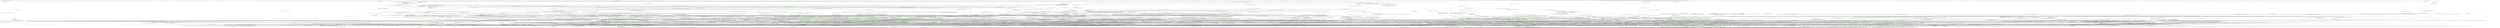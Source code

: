 digraph G {
  node [color=".3 .2 1.0",shape=box,style=filled];
  edge [];
  "0" [label="<org.apache.log4j.Priority: void <clinit>()>",];
  "1" [label="<java.lang.System: java.lang.String getProperty(java.lang.String)>",];
  "2" [label="<java.io.PrintStream: void flush()>",];
  "3" [label="<org.apache.commons.logging.LogFactory$3: java.lang.Object run()>",];
  "4" [label="<org.exolab.jms.server.JmsServer: void usage()>",];
  "5" [label="<org.exolab.jms.messagemgr.ConsumerManagerImpl: java.lang.Class class$(java.lang.String)>",];
  "6" [label="<org.exolab.jms.util.CommandLine: java.lang.String value(java.lang.String,java.lang.String)>",];
  "7" [label="<org.apache.commons.logging.LogFactory: org.apache.commons.logging.LogFactory getFactory()>",];
  "8" [label="<java.util.Vector: java.lang.Object elementAt(int)>",];
  "9" [label="<java.lang.RuntimeException: void <init>(java.lang.String)>",];
  "10" [label="<org.exolab.jms.persistence.DatabaseService: void <clinit>()>",];
  "11" [label="<org.exolab.jms.service.ServiceException: void printStackTrace()>",];
  "12" [label="<org.apache.log4j.DefaultCategoryFactory: org.apache.log4j.Logger makeNewLoggerInstance(java.lang.String)>",];
  "13" [label="<java.lang.ref.Finalizer: void register(java.lang.Object)>",];
  "14" [label="<java.lang.System: java.lang.String getProperty(java.lang.String,java.lang.String)>",];
  "15" [label="<org.exolab.jms.messagemgr.DestinationManagerImpl: java.lang.Class class$(java.lang.String)>",];
  "16" [label="<org.apache.log4j.xml.DOMConfigurator$2: void <init>(org.apache.log4j.xml.DOMConfigurator,java.net.URL)>",];
  "17" [label="<org.apache.log4j.xml.DOMConfigurator: void doConfigure(java.lang.String,org.apache.log4j.spi.LoggerRepository)>",];
  "18" [label="<org.apache.log4j.helpers.AppenderAttachableImpl: void removeAllAppenders()>",];
  "19" [label="<org.apache.log4j.xml.DOMConfigurator: void parseLevel(org.w3c.dom.Element,org.apache.log4j.Logger,boolean)>",];
  "20" [label="<java.util.Vector: java.util.Enumeration elements()>",];
  "21" [label="<java.lang.String: void <clinit>()>",];
  "22" [label="<org.exolab.jms.service.ServiceManager: void <init>()>",];
  "23" [label="<org.apache.commons.logging.LogFactory: boolean implementsLogFactory(java.lang.Class)>",];
  "24" [label="<org.apache.commons.logging.LogFactory$6: void <init>(java.lang.String,java.lang.String)>",];
  "25" [label="<org.apache.log4j.helpers.AppenderAttachableImpl: void <init>()>",];
  "26" [label="<org.apache.log4j.spi.DefaultRepositorySelector: void <init>(org.apache.log4j.spi.LoggerRepository)>",];
  "27" [label="<org.apache.commons.logging.LogFactory$2: java.lang.Object run()>",];
  "28" [label="<org.apache.log4j.helpers.Loader: void <clinit>()>",];
  "29" [label="<org.exolab.jms.server.ConnectorService: java.lang.Class class$(java.lang.String)>",];
  "30" [label="<java.util.HashMap: java.util.Set keySet()>",];
  "31" [label="<java.util.Hashtable: void <init>(int)>",];
  "32" [label="<java.lang.System: void <clinit>()>",];
  "33" [label="<org.apache.log4j.helpers.LogLog: void warn(java.lang.String,java.lang.Throwable)>",];
  "34" [label="<java.lang.Class: java.lang.String getName()>",];
  "35" [label="<java.util.Hashtable: int size()>",];
  "36" [label="<org.exolab.jms.config.ConfigHelper: java.lang.String getJndiURL(org.exolab.jms.config.types.SchemeType,java.lang.String,org.exolab.jms.config.TcpConfigurationType)>",];
  "37" [label="<org.apache.log4j.helpers.OptionConverter: boolean toBoolean(java.lang.String,boolean)>",];
  "38" [label="<org.exolab.jms.service.ServiceManager: void addService(java.lang.Object)>",];
  "39" [label="<java.util.HashMap: java.lang.Object get(java.lang.Object)>",];
  "40" [label="<org.apache.log4j.xml.DOMConfigurator: org.apache.log4j.Appender parseAppender(org.w3c.dom.Element)>",];
  "41" [label="<org.apache.log4j.Hierarchy: void updateChildren(org.apache.log4j.ProvisionNode,org.apache.log4j.Logger)>",];
  "42" [label="<org.exolab.jms.service.ServiceException: void <init>(java.lang.String,java.lang.Throwable)>",];
  "43" [label="<java.util.AbstractCollection: boolean isEmpty()>",];
  "44" [label="<java.net.URL: java.lang.String toString()>",];
  "45" [label="<org.apache.log4j.spi.RootLogger: void <init>(org.apache.log4j.Level)>",];
  "46" [label="<org.apache.log4j.xml.DOMConfigurator: void configure(java.lang.String)>",];
  "47" [label="<org.exolab.jms.config.ConfigHelper: java.lang.String getURL(org.exolab.jms.config.types.SchemeType,java.lang.String,int,java.lang.String)>",];
  "48" [label="<org.apache.commons.logging.LogFactory: org.apache.commons.logging.Log getLog(java.lang.Class)>",];
  "49" [label="<org.apache.log4j.Category: void removeAllAppenders()>",];
  "50" [label="<org.apache.log4j.spi.NOPLogger: void removeAllAppenders()>",];
  "51" [label="<java.io.FileOutputStream: void <init>(java.lang.String,boolean)>",];
  "52" [label="<java.io.PrintStream: void println(java.lang.String)>",];
  "53" [label="<org.apache.log4j.Logger: void <init>(java.lang.String)>",];
  "54" [label="<org.exolab.jms.service.ServiceManager: void addService(java.lang.Class)>",];
  "55" [label="<java.beans.Introspector: java.lang.String decapitalize(java.lang.String)>",];
  "56" [label="<org.apache.log4j.spi.NOPLogger: void <init>(org.apache.log4j.spi.NOPLoggerRepository,java.lang.String)>",];
  "57" [label="<org.apache.log4j.PropertyConfigurator: void configureLoggerFactory(java.util.Properties)>",];
  "58" [label="<java.lang.String: boolean startsWith(java.lang.String)>",];
  "59" [label="<org.apache.log4j.Hierarchy: void resetConfiguration()>",];
  "60" [label="<org.apache.log4j.helpers.LogLog: void warn(java.lang.String)>",];
  "61" [label="<org.apache.log4j.PropertyConfigurator: void registryPut(org.apache.log4j.Appender)>",];
  "62" [label="<org.apache.log4j.Hierarchy: org.apache.log4j.Logger getLogger(java.lang.String,org.apache.log4j.spi.LoggerFactory)>",];
  "63" [label="<org.apache.log4j.xml.DOMConfigurator: void parse(org.w3c.dom.Element)>",];
  "64" [label="<org.apache.log4j.PropertyConfigurator: void parseCatsAndRenderers(java.util.Properties,org.apache.log4j.spi.LoggerRepository)>",];
  "65" [label="<org.exolab.jms.messagemgr.DestinationCacheFactory: void <clinit>()>",];
  "66" [label="<java.lang.ClassLoader: java.io.InputStream getSystemResourceAsStream(java.lang.String)>",];
  "67" [label="<org.apache.log4j.Category: void <init>(java.lang.String)>",];
  "68" [label="<org.apache.log4j.helpers.OptionConverter: java.lang.String findAndSubst(java.lang.String,java.util.Properties)>",];
  "69" [label="<org.apache.log4j.PropertyConfigurator: void configureRootCategory(java.util.Properties,org.apache.log4j.spi.LoggerRepository)>",];
  "70" [label="<org.apache.commons.logging.LogConfigurationException: void <init>(java.lang.String,java.lang.Throwable)>",];
  "71" [label="<org.apache.commons.logging.LogFactory: java.util.Enumeration getResources(java.lang.ClassLoader,java.lang.String)>",];
  "72" [label="<java.lang.StringBuffer: java.lang.StringBuffer append(java.lang.String)>",];
  "73" [label="<org.exolab.jms.config.Property: void setValue(java.lang.String)>",];
  "74" [label="<org.exolab.jms.messagemgr.DestinationManagerImpl: void <clinit>()>",];
  "75" [label="<java.lang.Throwable: void printStackTrace(java.io.PrintStream)>",];
  "76" [label="<org.apache.log4j.helpers.NullEnumeration: void <clinit>()>",];
  "77" [label="<org.apache.log4j.Hierarchy: void setThreshold(java.lang.String)>",];
  "78" [label="<org.exolab.jms.authentication.UserManager: void <clinit>()>",];
  "79" [label="<java.util.Vector: void <init>(int)>",];
  "80" [label="<org.apache.log4j.xml.DOMConfigurator: void parseRenderer(org.w3c.dom.Element)>",];
  "81" [label="<org.apache.log4j.spi.NOPLogger: void addAppender(org.apache.log4j.Appender)>",];
  "82" [label="<org.apache.log4j.Hierarchy: java.util.Enumeration getCurrentLoggers()>",];
  "83" [label="<java.lang.String: boolean equals(java.lang.Object)>",];
  "84" [label="<org.apache.log4j.config.PropertySetter: void setProperty(java.beans.PropertyDescriptor,java.lang.String,java.lang.String)>",];
  "85" [label="<java.lang.String: java.lang.String substring(int,int)>",];
  "86" [label="<org.exolab.jms.config.ConnectorHelper: java.lang.Class class$(java.lang.String)>",];
  "87" [label="<org.apache.log4j.PropertyConfigurator: java.lang.Class class$(java.lang.String)>",];
  "88" [label="<org.apache.log4j.CategoryKey: void <init>(java.lang.String)>",];
  "89" [label="<org.exolab.jms.config.ConfigurationLoader: org.exolab.jms.config.Configuration load(java.lang.String)>",];
  "90" [label="<org.apache.log4j.helpers.LogLog: void error(java.lang.String,java.lang.Throwable)>",];
  "91" [label="<org.apache.log4j.or.RendererMap: void <init>()>",];
  "92" [label="<java.net.URL: void <init>(java.lang.String)>",];
  "93" [label="<org.apache.log4j.PropertyConfigurator: void parseCategory(java.util.Properties,org.apache.log4j.Logger,java.lang.String,java.lang.String,java.lang.String)>",];
  "94" [label="<org.exolab.jms.config.ConfigurationReader: org.exolab.jms.config.Configuration read(java.io.InputStream)>",];
  "95" [label="<org.apache.log4j.Hierarchy: org.apache.log4j.Level getThreshold()>",];
  "96" [label="<java.io.InputStreamReader: void <init>(java.io.InputStream)>",];
  "97" [label="<org.apache.log4j.xml.DOMConfigurator: void parseRoot(org.w3c.dom.Element)>",];
  "98" [label="<java.net.URL: java.lang.String getFile()>",];
  "99" [label="<org.apache.log4j.helpers.NullEnumeration: java.lang.Object nextElement()>",];
  "100" [label="<org.apache.commons.logging.LogFactory$3: void <init>(java.lang.ClassLoader,java.lang.String)>",];
  "101" [label="<org.apache.log4j.xml.DOMConfigurator$2: org.w3c.dom.Document parse(javax.xml.parsers.DocumentBuilder)>",];
  "102" [label="<java.io.PrintStream: void print(java.lang.String)>",];
  "103" [label="<java.lang.Long: void <init>(java.lang.String)>",];
  "104" [label="<java.lang.StringBuffer: void <init>(int)>",];
  "105" [label="<org.apache.log4j.helpers.NullEnumeration: org.apache.log4j.helpers.NullEnumeration getInstance()>",];
  "106" [label="<java.util.LinkedList: boolean remove(java.lang.Object)>",];
  "107" [label="<org.apache.log4j.or.RendererMap: void clear()>",];
  "108" [label="<org.apache.commons.logging.LogConfigurationException: void <init>(java.lang.Throwable)>",];
  "109" [label="<java.lang.Exception: void <init>(java.lang.String)>",];
  "110" [label="<org.exolab.jms.service.ServiceManager: java.lang.Object createService(java.lang.Class,java.util.LinkedList,java.util.List)>",];
  "111" [label="<org.apache.log4j.config.PropertySetter: java.beans.PropertyDescriptor getPropertyDescriptor(java.lang.String)>",];
  "112" [label="<org.apache.log4j.helpers.OptionConverter: void <clinit>()>",];
  "113" [label="<org.apache.log4j.spi.DefaultRepositorySelector: org.apache.log4j.spi.LoggerRepository getLoggerRepository()>",];
  "114" [label="<org.apache.log4j.helpers.OptionConverter: java.lang.Class class$(java.lang.String)>",];
  "115" [label="<org.exolab.jms.config.ConnectorHelper: org.exolab.jms.config.ConnectorResource getConnectorResource(org.exolab.jms.config.types.SchemeType,org.exolab.jms.config.Configuration)>",];
  "116" [label="<org.apache.log4j.PropertyConfigurator: void <init>()>",];
  "117" [label="<org.apache.log4j.Category: void closeNestedAppenders()>",];
  "118" [label="<org.apache.log4j.spi.NOPLoggerRepository: void setThreshold(org.apache.log4j.Level)>",];
  "119" [label="<org.apache.log4j.xml.DOMConfigurator$1: java.lang.String toString()>",];
  "120" [label="<java.io.File: void <init>(java.lang.String)>",];
  "121" [label="<org.apache.log4j.or.DefaultRenderer: void <init>()>",];
  "122" [label="<org.apache.log4j.Category: java.lang.String getName()>",];
  "123" [label="<java.util.NoSuchElementException: void <init>()>",];
  "124" [label="<org.apache.commons.logging.LogFactory: java.lang.ClassLoader getContextClassLoaderInternal()>",];
  "125" [label="<org.apache.commons.logging.LogFactory$6: java.lang.Object run()>",];
  "126" [label="<org.apache.log4j.helpers.LogLog: void setInternalDebugging(boolean)>",];
  "127" [label="<org.apache.log4j.xml.DOMConfigurator$1: org.w3c.dom.Document parse(javax.xml.parsers.DocumentBuilder)>",];
  "128" [label="<javax.xml.parsers.DocumentBuilderFactory: javax.xml.parsers.DocumentBuilderFactory newInstance()>",];
  "129" [label="<org.apache.commons.logging.LogFactory: java.lang.String objectId(java.lang.Object)>",];
  "130" [label="<org.apache.log4j.PropertyConfigurator: void parseAdditivityForLogger(java.util.Properties,org.apache.log4j.Logger,java.lang.String)>",];
  "131" [label="<org.apache.log4j.Level: void <clinit>()>",];
  "132" [label="<org.apache.log4j.Category: void setAdditivity(boolean)>",];
  "133" [label="<java.lang.Class: java.io.InputStream getResourceAsStream(java.lang.String)>",];
  "134" [label="<org.apache.log4j.ProvisionNode: void <init>(org.apache.log4j.Logger)>",];
  "135" [label="<java.util.Vector: void addElement(java.lang.Object)>",];
  "136" [label="<java.lang.Throwable: java.lang.String toString()>",];
  "137" [label="<java.util.HashMap: void <init>()>",];
  "138" [label="<org.apache.commons.logging.LogFactory$5: java.lang.Object run()>",];
  "139" [label="<org.exolab.jms.config.ConfigurationReader: org.exolab.jms.config.DefaultConfiguration getDefaults()>",];
  "140" [label="<org.exolab.jms.config.ConnectorResources: java.lang.Class class$(java.lang.String)>",];
  "141" [label="<java.util.Properties: void <init>()>",];
  "142" [label="<org.exolab.jms.config.ConnectorHelper: void <clinit>()>",];
  "143" [label="<org.apache.commons.logging.LogFactory: java.lang.ClassLoader getClassLoader(java.lang.Class)>",];
  "144" [label="<org.exolab.jms.config.ConfigurationReader: java.lang.Class class$(java.lang.String)>",];
  "145" [label="<org.apache.log4j.Category: void fireRemoveAppenderEvent(org.apache.log4j.Appender)>",];
  "146" [label="<java.lang.Class: java.lang.reflect.Method getMethod(java.lang.String,java.lang.Class[])>",];
  "147" [label="<org.exolab.jms.config.types.SchemeType: void <clinit>()>",];
  "148" [label="<org.exolab.jms.service.ServiceDoesNotExistException: void <init>(java.lang.String)>",];
  "149" [label="<org.exolab.jms.service.ServiceManager: java.lang.Class class$(java.lang.String)>",];
  "150" [label="<java.lang.Double: double parseDouble(java.lang.String)>",];
  "151" [label="<java.util.HashMap: java.lang.Object put(java.lang.Object,java.lang.Object)>",];
  "152" [label="<java.util.ArrayList: boolean isEmpty()>",];
  "153" [label="<org.exolab.jms.messagemgr.MessageMgr: void <clinit>()>",];
  "154" [label="<org.apache.log4j.helpers.LogLog: void debug(java.lang.String,java.lang.Throwable)>",];
  "155" [label="<org.apache.log4j.xml.DOMConfigurator$1: void <init>(org.apache.log4j.xml.DOMConfigurator,java.lang.String)>",];
  "156" [label="<org.apache.log4j.config.PropertySetter: void introspect()>",];
  "157" [label="<org.apache.log4j.LogManager: void <clinit>()>",];
  "158" [label="<java.io.InputStreamReader: void <init>(java.io.InputStream,java.lang.String)>",];
  "159" [label="<java.util.Hashtable: java.lang.Object put(java.lang.Object,java.lang.Object)>",];
  "160" [label="<org.apache.log4j.Category: org.apache.log4j.Level getLevel()>",];
  "161" [label="<org.apache.log4j.PropertyConfigurator: org.apache.log4j.Appender parseAppender(java.util.Properties,java.lang.String)>",];
  "162" [label="<java.util.Vector: void <init>()>",];
  "163" [label="<org.exolab.jms.messagemgr.DestinationBinder: void <clinit>()>",];
  "164" [label="<org.apache.log4j.xml.Log4jEntityResolver: void <init>()>",];
  "165" [label="<org.apache.log4j.or.RendererMap: void put(java.lang.Class,org.apache.log4j.or.ObjectRenderer)>",];
  "166" [label="<java.util.AbstractList: java.util.Iterator iterator()>",];
  "167" [label="<org.apache.log4j.config.PropertySetterException: void <init>(java.lang.String)>",];
  "168" [label="<java.lang.Integer: int parseInt(java.lang.String)>",];
  "169" [label="<org.apache.log4j.Category: java.lang.Class class$(java.lang.String)>",];
  "170" [label="<java.net.URL: java.io.InputStream openStream()>",];
  "171" [label="<org.apache.log4j.Priority: void <init>(int,java.lang.String,int)>",];
  "172" [label="<org.exolab.jms.config.types.SchemeType: java.util.Hashtable init()>",];
  "173" [label="<java.lang.String: int length()>",];
  "174" [label="<java.util.LinkedList: java.lang.Object getLast()>",];
  "175" [label="<org.exolab.jms.util.CommandLine: boolean add(java.lang.String,java.lang.String)>",];
  "176" [label="<java.lang.ThreadLocal: void <init>()>",];
  "177" [label="<java.lang.String: java.lang.String substring(int)>",];
  "178" [label="<org.apache.log4j.Logger: void <clinit>()>",];
  "179" [label="<org.exolab.jms.server.JmsServer: void version()>",];
  "180" [label="<org.apache.log4j.helpers.OptionConverter: java.lang.Object instantiateByClassName(java.lang.String,java.lang.Class,java.lang.Object)>",];
  "181" [label="<org.exolab.jms.util.CommandLine: void processCommandLine(java.lang.String[])>",];
  "182" [label="<org.apache.log4j.xml.DOMConfigurator: void parseChildrenOfLoggerElement(org.w3c.dom.Element,org.apache.log4j.Logger,boolean)>",];
  "183" [label="<org.apache.commons.logging.LogFactory$5: void <init>(java.net.URL)>",];
  "184" [label="<org.exolab.jms.messagemgr.DestinationConfigurator: java.lang.Class class$(java.lang.String)>",];
  "185" [label="<java.util.Vector: void removeAllElements()>",];
  "186" [label="<org.apache.commons.logging.LogFactory: void access$000(java.lang.String)>",];
  "187" [label="<java.lang.Object: void <clinit>()>",];
  "188" [label="<org.exolab.jms.persistence.DatabaseService: java.lang.Class class$(java.lang.String)>",];
  "189" [label="<org.apache.log4j.helpers.LogLog: void error(java.lang.String)>",];
  "190" [label="<org.exolab.jms.config.ConfigurationLoader: void <init>()>",];
  "191" [label="<org.apache.log4j.spi.NOPLoggerRepository: org.apache.log4j.Logger getRootLogger()>",];
  "192" [label="<org.exolab.jms.server.JmsServer: void main(java.lang.String[])>",];
  "193" [label="<org.apache.log4j.xml.SAXErrorHandler: void <init>()>",];
  "194" [label="<org.apache.log4j.config.PropertySetter: void <init>(java.lang.Object)>",];
  "195" [label="<org.exolab.jms.events.BasicEventManager$1: void <init>()>",];
  "196" [label="<org.apache.log4j.Hierarchy: void setRenderer(java.lang.Class,org.apache.log4j.or.ObjectRenderer)>",];
  "197" [label="<org.apache.log4j.xml.DOMConfigurator: void setParameter(org.w3c.dom.Element,org.apache.log4j.config.PropertySetter,java.util.Properties)>",];
  "198" [label="<org.apache.log4j.Category: void <clinit>()>",];
  "199" [label="<org.apache.commons.logging.LogFactory: void logClassLoaderEnvironment(java.lang.Class)>",];
  "200" [label="<java.lang.Class: java.lang.Class forName(java.lang.String)>",];
  "201" [label="<org.apache.log4j.xml.DOMConfigurator: void doConfigure(java.net.URL,org.apache.log4j.spi.LoggerRepository)>",];
  "202" [label="<org.exolab.jms.server.JmsServer: java.lang.Class class$(java.lang.String)>",];
  "203" [label="<org.exolab.jms.messagemgr.DestinationConfigurator: void <clinit>()>",];
  "204" [label="<org.exolab.jms.config.ConfigHelper: java.lang.String getJndiURL(org.exolab.jms.config.types.SchemeType,java.lang.String,org.exolab.jms.config.RmiConfiguration)>",];
  "205" [label="<org.apache.commons.logging.LogFactory: void logDiagnostic(java.lang.String)>",];
  "206" [label="<java.util.LinkedList: boolean add(java.lang.Object)>",];
  "207" [label="<org.apache.log4j.config.PropertySetter: void setProperties(java.lang.Object,java.util.Properties,java.lang.String)>",];
  "208" [label="<org.apache.commons.logging.LogFactory: org.apache.commons.logging.LogFactory getCachedFactory(java.lang.ClassLoader)>",];
  "209" [label="<java.lang.Object: void <init>()>",];
  "210" [label="<java.util.LinkedList: void <init>()>",];
  "211" [label="<org.apache.commons.logging.LogFactory$1: void <init>()>",];
  "212" [label="<java.lang.String: boolean equalsIgnoreCase(java.lang.String)>",];
  "213" [label="<java.util.Vector: boolean contains(java.lang.Object)>",];
  "214" [label="<org.exolab.jms.util.Version: java.lang.Class class$(java.lang.String)>",];
  "215" [label="<org.apache.log4j.config.PropertySetter: void activate()>",];
  "216" [label="<java.lang.Object: java.lang.Class getClass()>",];
  "217" [label="<java.lang.Integer: void <init>(java.lang.String)>",];
  "218" [label="<org.exolab.jms.config.JndiConfiguration: void addProperty(org.exolab.jms.config.Property)>",];
  "219" [label="<org.apache.log4j.spi.NOPLogger: void setLevel(org.apache.log4j.Level)>",];
  "220" [label="<java.security.AccessController: java.lang.Object doPrivileged(java.security.PrivilegedAction)>",];
  "221" [label="<org.apache.log4j.config.PropertySetter: java.lang.Class class$(java.lang.String)>",];
  "222" [label="<org.exolab.jms.config.ConnectorResources: org.exolab.jms.config.ConnectorResources unmarshal(java.io.Reader)>",];
  "223" [label="<org.exolab.jms.config.JndiConfigurationFactory: org.exolab.jms.config.JndiConfiguration create(org.exolab.jms.config.Connector,org.exolab.jms.config.Configuration)>",];
  "224" [label="<org.exolab.jms.config.ConfigHelper: java.lang.String getHost(java.lang.String)>",];
  "225" [label="<org.apache.log4j.spi.NOPLoggerRepository: void resetConfiguration()>",];
  "226" [label="<org.exolab.jms.util.CommandLine: boolean add(java.lang.String,java.lang.String,boolean)>",];
  "227" [label="<org.apache.log4j.Category: void setResourceBundle(java.util.ResourceBundle)>",];
  "228" [label="<java.io.IOException: void <init>(java.lang.String)>",];
  "229" [label="<org.apache.log4j.spi.NOPLoggerRepository: org.apache.log4j.Logger getLogger(java.lang.String)>",];
  "230" [label="<org.exolab.jms.config.JndiConfiguration: void <init>()>",];
  "231" [label="<org.apache.log4j.config.PropertySetter: void setProperties(java.util.Properties,java.lang.String)>",];
  "232" [label="<java.lang.ClassLoader: java.util.Enumeration getSystemResources(java.lang.String)>",];
  "233" [label="<java.util.Properties: void load(java.io.InputStream)>",];
  "234" [label="<org.apache.log4j.xml.DOMConfigurator: void parseUnrecognizedElement(java.lang.Object,org.w3c.dom.Element,java.util.Properties)>",];
  "235" [label="<org.apache.commons.logging.LogFactory: void <clinit>()>",];
  "236" [label="<org.exolab.jms.service.ServiceManager: java.lang.Object getService(java.lang.Class,java.util.LinkedList,java.util.List)>",];
  "237" [label="<org.apache.log4j.spi.NOPLoggerRepository: org.apache.log4j.Level getThreshold()>",];
  "238" [label="<org.apache.commons.logging.LogFactory$4: void <init>(java.lang.ClassLoader,java.lang.String)>",];
  "239" [label="<java.io.BufferedReader: java.lang.String readLine()>",];
  "240" [label="<org.apache.log4j.xml.DOMConfigurator: java.lang.String subst(java.lang.String,java.util.Properties)>",];
  "241" [label="<org.apache.log4j.helpers.OptionConverter: java.lang.Object instantiateByKey(java.util.Properties,java.lang.String,java.lang.Class,java.lang.Object)>",];
  "242" [label="<org.apache.log4j.LogManager: org.apache.log4j.spi.LoggerRepository getLoggerRepository()>",];
  "243" [label="<org.apache.log4j.helpers.OptionConverter: org.apache.log4j.Level toLevel(java.lang.String,org.apache.log4j.Level)>",];
  "244" [label="<org.apache.log4j.Category: java.util.Enumeration getAllAppenders()>",];
  "245" [label="<org.exolab.jms.config.ConfigHelper: java.lang.String getJndiURL(org.exolab.jms.config.types.SchemeType,org.exolab.jms.config.HttpConfigurationType)>",];
  "246" [label="<org.apache.log4j.helpers.OptionConverter: java.lang.String convertSpecialChars(java.lang.String)>",];
  "247" [label="<org.apache.log4j.xml.DOMConfigurator: void <init>()>",];
  "248" [label="<org.apache.log4j.Level: org.apache.log4j.Level toLevel(java.lang.String,org.apache.log4j.Level)>",];
  "249" [label="<org.apache.commons.logging.LogFactory: org.apache.commons.logging.LogFactory newFactory(java.lang.String,java.lang.ClassLoader,java.lang.ClassLoader)>",];
  "250" [label="<org.apache.commons.logging.LogFactory: java.lang.Object createFactory(java.lang.String,java.lang.ClassLoader)>",];
  "251" [label="<org.apache.log4j.helpers.OptionConverter: void selectAndConfigure(java.net.URL,java.lang.String,org.apache.log4j.spi.LoggerRepository)>",];
  "252" [label="<org.exolab.jms.util.CommandLine: void <init>(java.lang.String[])>",];
  "253" [label="<java.beans.Introspector: java.beans.BeanInfo getBeanInfo(java.lang.Class)>",];
  "254" [label="<org.apache.log4j.Layout: void <clinit>()>",];
  "255" [label="<java.util.ArrayList: void <init>()>",];
  "256" [label="<org.exolab.jms.messagemgr.DestinationCacheFactory: java.lang.Class class$(java.lang.String)>",];
  "257" [label="<org.apache.commons.logging.LogFactory: java.lang.String getSystemProperty(java.lang.String,java.lang.String)>",];
  "258" [label="<java.lang.Throwable: void printStackTrace()>",];
  "259" [label="<java.lang.StringBuffer: java.lang.String toString()>",];
  "260" [label="<org.apache.log4j.Category: void addAppender(org.apache.log4j.Appender)>",];
  "261" [label="<java.lang.IllegalArgumentException: void <init>(java.lang.String)>",];
  "262" [label="<org.exolab.jms.service.Service: void start()>",];
  "263" [label="<org.apache.log4j.xml.DOMConfigurator: void <clinit>()>",];
  "264" [label="<org.apache.log4j.helpers.LogLog: void debug(java.lang.String)>",];
  "265" [label="<java.lang.reflect.Method: java.lang.Object invoke(java.lang.Object,java.lang.Object[])>",];
  "266" [label="<java.lang.StringBuffer: void <init>()>",];
  "267" [label="<java.lang.NoClassDefFoundError: void <init>(java.lang.String)>",];
  "268" [label="<org.exolab.jms.server.JmsServer: java.lang.String getOpenJMSHome()>",];
  "269" [label="<org.exolab.jms.config.AttributeExpander: java.lang.Class class$(java.lang.String)>",];
  "270" [label="<org.exolab.jms.events.BasicEventManager: void <clinit>()>",];
  "271" [label="<org.apache.log4j.Hierarchy: void fireAddAppenderEvent(org.apache.log4j.Category,org.apache.log4j.Appender)>",];
  "272" [label="<java.lang.Exception: void <init>()>",];
  "273" [label="<org.exolab.jms.util.Version: void <clinit>()>",];
  "274" [label="<org.exolab.jms.service.Service: void <init>(java.lang.String)>",];
  "275" [label="<org.apache.log4j.xml.DOMConfigurator: void setParameter(org.w3c.dom.Element,org.apache.log4j.config.PropertySetter)>",];
  "276" [label="<org.apache.commons.logging.LogFactory: java.lang.String trim(java.lang.String)>",];
  "277" [label="<java.util.Hashtable: java.util.Enumeration elements()>",];
  "278" [label="<org.exolab.jms.server.JmsServer: void registerServices()>",];
  "279" [label="<org.apache.log4j.or.RendererMap: void <clinit>()>",];
  "280" [label="<org.apache.log4j.xml.DOMConfigurator$2: java.lang.String toString()>",];
  "281" [label="<org.exolab.jms.service.ServiceAlreadyExistsException: void <init>(java.lang.String)>",];
  "282" [label="<org.exolab.jms.messagemgr.ResourceManager: java.lang.Class class$(java.lang.String)>",];
  "283" [label="<org.apache.log4j.xml.DOMConfigurator: void parseFilters(org.w3c.dom.Element,org.apache.log4j.Appender)>",];
  "284" [label="<org.exolab.jms.util.CommandLine: java.lang.String value(java.lang.String)>",];
  "285" [label="<java.util.Properties: java.util.Enumeration propertyNames()>",];
  "286" [label="<org.apache.log4j.PropertyConfigurator: void doConfigure(java.util.Properties,org.apache.log4j.spi.LoggerRepository)>",];
  "287" [label="<org.exolab.jms.messagemgr.DestinationBinder: java.lang.Class class$(java.lang.String)>",];
  "288" [label="<org.exolab.jms.messagemgr.ConsumerManagerImpl: void <clinit>()>",];
  "289" [label="<org.apache.log4j.PropertyConfigurator: void doConfigure(java.net.URL,org.apache.log4j.spi.LoggerRepository)>",];
  "290" [label="<org.apache.commons.logging.LogFactory: java.util.Hashtable createFactoryStore()>",];
  "291" [label="<org.apache.log4j.config.PropertySetter: void setProperty(java.lang.String,java.lang.String)>",];
  "292" [label="<org.apache.log4j.config.PropertySetter: java.lang.Object convertArg(java.lang.String,java.lang.Class)>",];
  "293" [label="<org.apache.log4j.xml.DOMConfigurator: void parseCategory(org.w3c.dom.Element)>",];
  "294" [label="<org.apache.commons.logging.LogFactory$1: java.lang.Object run()>",];
  "295" [label="<org.apache.log4j.Hierarchy: org.apache.log4j.Logger getRootLogger()>",];
  "296" [label="<java.lang.ClassCastException: void <init>(java.lang.String)>",];
  "297" [label="<org.apache.commons.logging.LogFactory: void initDiagnostics()>",];
  "298" [label="<java.lang.Class: java.lang.ClassLoader getClassLoader()>",];
  "299" [label="<org.apache.log4j.xml.DOMConfigurator: org.apache.log4j.Layout parseLayout(org.w3c.dom.Element)>",];
  "300" [label="<org.exolab.jms.config.JndiConfigurationFactory: org.exolab.jms.config.JndiConfiguration create(org.exolab.jms.config.Configuration)>",];
  "301" [label="<java.util.Hashtable: void <init>()>",];
  "302" [label="<java.lang.Class: java.lang.Class forName(java.lang.String,boolean,java.lang.ClassLoader)>",];
  "303" [label="<java.lang.Thread: java.lang.Thread currentThread()>",];
  "304" [label="<org.apache.log4j.helpers.NullEnumeration: void <init>()>",];
  "305" [label="<java.util.StringTokenizer: void <init>(java.lang.String,java.lang.String)>",];
  "306" [label="<org.apache.log4j.Hierarchy: void setThreshold(org.apache.log4j.Level)>",];
  "307" [label="<org.exolab.jms.config.Property: void <init>()>",];
  "308" [label="<org.apache.log4j.spi.NOPLoggerRepository: void <init>()>",];
  "309" [label="<org.apache.commons.logging.LogFactory: java.lang.ClassLoader directGetContextClassLoader()>",];
  "310" [label="<org.apache.log4j.xml.DOMConfigurator: void doConfigure(org.apache.log4j.xml.DOMConfigurator$ParseAction,org.apache.log4j.spi.LoggerRepository)>",];
  "311" [label="<org.apache.log4j.xml.DOMConfigurator: void parseErrorHandler(org.w3c.dom.Element,org.apache.log4j.Appender)>",];
  "312" [label="<org.apache.log4j.config.PropertySetterException: void <init>(java.lang.Throwable)>",];
  "313" [label="<java.lang.Class: boolean isAssignableFrom(java.lang.Class)>",];
  "314" [label="<org.apache.log4j.spi.NOPLoggerRepository: org.apache.log4j.Logger getLogger(java.lang.String,org.apache.log4j.spi.LoggerFactory)>",];
  "315" [label="<java.lang.System: int identityHashCode(java.lang.Object)>",];
  "316" [label="<org.apache.commons.logging.LogFactory: java.util.Properties getConfigurationFile(java.lang.ClassLoader,java.lang.String)>",];
  "317" [label="<java.lang.StringBuffer: java.lang.StringBuffer append(char)>",];
  "318" [label="<org.exolab.jms.server.JmsServer: void <init>(java.lang.String)>",];
  "319" [label="<org.apache.log4j.or.RendererMap: java.lang.Class class$(java.lang.String)>",];
  "320" [label="<java.lang.Class: java.lang.Object newInstance()>",];
  "321" [label="<org.apache.log4j.PropertyConfigurator: org.apache.log4j.Appender registryGet(java.lang.String)>",];
  "322" [label="<org.apache.log4j.helpers.AppenderAttachableImpl: void addAppender(org.apache.log4j.Appender)>",];
  "323" [label="<java.lang.Boolean: java.lang.Boolean valueOf(java.lang.String)>",];
  "324" [label="<org.apache.log4j.Hierarchy: void fireRemoveAppenderEvent(org.apache.log4j.Category,org.apache.log4j.Appender)>",];
  "325" [label="<java.lang.ClassLoader: java.net.URL getSystemResource(java.lang.String)>",];
  "326" [label="<org.apache.log4j.or.RendererMap: void addRenderer(org.apache.log4j.spi.RendererSupport,java.lang.String,java.lang.String)>",];
  "327" [label="<org.exolab.jms.service.ServiceException: void <init>(java.lang.String)>",];
  "328" [label="<org.apache.log4j.Hierarchy: void updateParents(org.apache.log4j.Logger)>",];
  "329" [label="<org.apache.log4j.helpers.LogLog: void <clinit>()>",];
  "330" [label="<org.exolab.jms.messagemgr.ResourceManager: void <clinit>()>",];
  "331" [label="<org.exolab.jms.config.ConfigHelper: java.lang.String getURL(java.lang.String,java.lang.String,int,java.lang.String)>",];
  "332" [label="<org.apache.log4j.xml.DOMConfigurator: org.apache.log4j.Appender findAppenderByReference(org.w3c.dom.Element)>",];
  "333" [label="<java.util.Properties: java.lang.String getProperty(java.lang.String)>",];
  "334" [label="<org.apache.log4j.Hierarchy: void <init>(org.apache.log4j.Logger)>",];
  "335" [label="<org.apache.log4j.Hierarchy: void shutdown()>",];
  "336" [label="<java.lang.IllegalStateException: void <init>(java.lang.String)>",];
  "337" [label="<java.lang.StringBuffer: void <init>(java.lang.String)>",];
  "338" [label="<java.io.FileInputStream: void <init>(java.lang.String)>",];
  "339" [label="<org.apache.log4j.helpers.OptionConverter: java.lang.String getSystemProperty(java.lang.String,java.lang.String)>",];
  "340" [label="<org.apache.log4j.helpers.Loader: java.lang.ClassLoader getTCL()>",];
  "341" [label="<org.exolab.jms.server.ConnectorService: void <clinit>()>",];
  "342" [label="<java.lang.Throwable: void <init>()>",];
  "343" [label="<java.lang.String: int lastIndexOf(int,int)>",];
  "344" [label="<org.apache.log4j.helpers.Loader: java.lang.Class class$(java.lang.String)>",];
  "345" [label="<java.io.PrintStream: void <init>(java.io.OutputStream)>",];
  "346" [label="<org.apache.commons.logging.LogFactory: void cacheFactory(java.lang.ClassLoader,org.apache.commons.logging.LogFactory)>",];
  "347" [label="<org.apache.log4j.helpers.AppenderAttachableImpl: java.util.Enumeration getAllAppenders()>",];
  "348" [label="<org.exolab.jms.config.AttributeExpander: void <init>(java.io.Reader)>",];
  "349" [label="<org.exolab.jms.service.ServiceManager: java.lang.Object getService(java.lang.Class)>",];
  "350" [label="<org.apache.log4j.DefaultCategoryFactory: void <init>()>",];
  "351" [label="<org.exolab.jms.server.ServerException: void <init>(java.lang.String,java.lang.Throwable)>",];
  "352" [label="<org.apache.log4j.Level: void <init>(int,java.lang.String,int)>",];
  "353" [label="<org.exolab.jms.service.Service: void <init>()>",];
  "354" [label="<org.apache.log4j.xml.DOMConfigurator: org.apache.log4j.Appender findAppenderByName(org.w3c.dom.Document,java.lang.String)>",];
  "355" [label="<java.lang.Throwable: java.lang.String getMessage()>",];
  "356" [label="<org.exolab.jms.gc.GarbageCollectionService: java.lang.Class class$(java.lang.String)>",];
  "357" [label="<java.io.BufferedReader: void close()>",];
  "358" [label="<org.exolab.jms.util.CommandLine: boolean exists(java.lang.String)>",];
  "359" [label="<org.exolab.jms.config.ConfigurationReader: org.exolab.jms.config.Configuration setDefaults(org.exolab.jms.config.Configuration)>",];
  "360" [label="<java.util.Vector: int size()>",];
  "361" [label="<java.lang.Integer: void <clinit>()>",];
  "362" [label="<org.apache.commons.logging.LogFactory: boolean isDiagnosticsEnabled()>",];
  "363" [label="<java.util.ArrayList: int size()>",];
  "364" [label="<java.util.ArrayList: java.lang.Object get(int)>",];
  "365" [label="<java.util.StringTokenizer: boolean hasMoreTokens()>",];
  "366" [label="<org.exolab.jms.config.ConfigHelper: java.lang.String getURL(org.exolab.jms.config.types.SchemeType,java.lang.String,int)>",];
  "367" [label="<org.apache.log4j.helpers.NullEnumeration: boolean hasMoreElements()>",];
  "368" [label="<org.apache.log4j.xml.DOMConfigurator: void quietParseUnrecognizedElement(java.lang.Object,org.w3c.dom.Element,java.util.Properties)>",];
  "369" [label="<org.apache.log4j.Hierarchy: org.apache.log4j.Logger getLogger(java.lang.String)>",];
  "370" [label="<org.apache.commons.logging.LogFactory$2: void <init>(java.lang.String,java.lang.ClassLoader)>",];
  "371" [label="<org.apache.log4j.spi.RootLogger: void setLevel(org.apache.log4j.Level)>",];
  "372" [label="<org.apache.log4j.xml.DOMConfigurator: java.lang.String subst(java.lang.String)>",];
  "373" [label="<java.lang.Thread: void <clinit>()>",];
  "374" [label="<java.util.Hashtable: void clear()>",];
  "375" [label="<org.apache.log4j.helpers.OptionConverter: java.lang.String substVars(java.lang.String,java.util.Properties)>",];
  "376" [label="<org.exolab.jms.service.ServiceException: void printStackTrace(java.io.PrintStream)>",];
  "377" [label="<org.exolab.jms.config.ConfigHelper: java.lang.String getJndiURL(org.exolab.jms.config.types.SchemeType,org.exolab.jms.config.Configuration)>",];
  "378" [label="<java.util.ArrayList: boolean add(java.lang.Object)>",];
  "379" [label="<org.apache.commons.logging.LogFactory: java.io.InputStream getResourceAsStream(java.lang.ClassLoader,java.lang.String)>",];
  "380" [label="<org.apache.log4j.xml.DOMConfigurator: void parseCategoryFactory(org.w3c.dom.Element)>",];
  "381" [label="<org.exolab.jms.config.AttributeExpander: void <clinit>()>",];
  "382" [label="<java.util.Vector: boolean add(java.lang.Object)>",];
  "383" [label="<java.util.Hashtable: java.lang.Object get(java.lang.Object)>",];
  "384" [label="<java.net.InetAddress: java.net.InetAddress getLocalHost()>",];
  "385" [label="<java.lang.System: void exit(int)>",];
  "386" [label="<org.apache.log4j.Category: void setHierarchy(org.apache.log4j.spi.LoggerRepository)>",];
  "387" [label="<org.exolab.jms.server.JmsServer: void init()>",];
  "388" [label="<java.util.Hashtable: boolean containsKey(java.lang.Object)>",];
  "389" [label="<java.lang.Boolean: void <clinit>()>",];
  "390" [label="<org.apache.log4j.helpers.Loader: java.lang.Class loadClass(java.lang.String)>",];
  "391" [label="<org.exolab.jms.gc.GarbageCollectionService: void <clinit>()>",];
  "392" [label="<org.apache.commons.logging.LogFactory: java.util.Properties getProperties(java.net.URL)>",];
  "393" [label="<java.lang.Long: void <clinit>()>",];
  "394" [label="<org.exolab.jms.messagemgr.MessageMgr: java.lang.Class class$(java.lang.String)>",];
  "395" [label="<org.exolab.jms.config.ConfigHelper: java.lang.String getURL(org.exolab.jms.config.types.SchemeType,java.lang.String,java.lang.String,int)>",];
  "396" [label="<org.exolab.jms.service.ServiceManager: void doStart()>",];
  "397" [label="<org.exolab.jms.config.types.SchemeType: void <init>(int,java.lang.String)>",];
  "398" [label="<org.exolab.jms.service.ServiceManager: void checkExists(java.lang.Class)>",];
  "399" [label="<java.util.StringTokenizer: java.lang.String nextToken()>",];
  "400" [label="<org.exolab.jms.config.ConfigurationReader: org.exolab.jms.config.Configuration read(java.lang.String)>",];
  "401" [label="<org.apache.commons.logging.LogFactory: void logHierarchy(java.lang.String,java.lang.ClassLoader)>",];
  "402" [label="<java.io.BufferedReader: void <init>(java.io.Reader)>",];
  "403" [label="<org.apache.log4j.xml.DOMConfigurator: java.lang.Class class$(java.lang.String)>",];
  "404" [label="<org.apache.log4j.spi.NOPLoggerRepository: void setThreshold(java.lang.String)>",];
  "405" [label="<org.apache.commons.logging.LogFactory$4: java.lang.Object run()>",];
  "406" [label="<org.exolab.jms.config.Property: void setName(java.lang.String)>",];
  "407" [label="<org.exolab.jms.authentication.UserManager: java.lang.Class class$(java.lang.String)>",];
  "408" [label="<org.apache.log4j.Logger: java.lang.Class class$(java.lang.String)>",];
  "409" [label="<org.apache.log4j.helpers.Loader: java.net.URL getResource(java.lang.String)>",];
  "410" [label="<java.lang.ClassLoader: java.lang.ClassLoader getSystemClassLoader()>",];
  "411" [label="<org.exolab.jms.service.ServiceManager: void invokeSetters(java.lang.Object)>",];
  "412" [label="<org.apache.log4j.Category: void setLevel(org.apache.log4j.Level)>",];
  "413" [label="<org.apache.commons.logging.LogFactory: java.lang.Class class$(java.lang.String)>",];
  "414" [label="<java.util.LinkedList: boolean contains(java.lang.Object)>",];
  "0" -> "352" [label="[24@L50] invokespecial $r6.<org.apache.log4j.Level: void <init>(int,java.lang.String,int)>($i3, %stringconst9, %intconst10);",];
  "0" -> "352" [label="[39@L65] invokespecial $r9.<org.apache.log4j.Level: void <init>(int,java.lang.String,int)>(%intconst1, %stringconst15, %intconst16);",];
  "0" -> "352" [label="[18@L45] invokespecial $r5.<org.apache.log4j.Level: void <init>(int,java.lang.String,int)>($i1, %stringconst7, %intconst8);",];
  "0" -> "352" [label="[34@L60] invokespecial $r8.<org.apache.log4j.Level: void <init>(int,java.lang.String,int)>(%intconst2, %stringconst13, %intconst14);",];
  "0" -> "352" [label="[29@L55] invokespecial $r7.<org.apache.log4j.Level: void <init>(int,java.lang.String,int)>(%intconst3, %stringconst11, %intconst12);",];
  "3" -> "66" [label="[7@L1361] $r3 = invokestatic <java.lang.ClassLoader: java.io.InputStream getSystemResourceAsStream(java.lang.String)>($r2);",];
  "5" -> "200" [label="[0@L77] $r1 = invokestatic <java.lang.Class: java.lang.Class forName(java.lang.String)>(r0);",];
  "5" -> "267" [label="[5@L77] invokespecial $r3.<java.lang.NoClassDefFoundError: void <init>(java.lang.String)>($r4);",];
  "6" -> "284" [label="[0@L154] $r2 = invokevirtual %this.<org.exolab.jms.util.CommandLine: java.lang.String value(java.lang.String)>(name);",];
  "7" -> "362" [label="[2@L429] $z14 = invokestatic <org.apache.commons.logging.LogFactory: boolean isDiagnosticsEnabled()>();",];
  "7" -> "362" [label="[141@L583] $z15 = invokestatic <org.apache.commons.logging.LogFactory: boolean isDiagnosticsEnabled()>();",];
  "7" -> "266" [label="[79@L521] invokespecial $r51.<java.lang.StringBuffer: void <init>()>();",];
  "7" -> "333" [label="[28@L463] $r32 = invokevirtual $r1.<java.util.Properties: java.lang.String getProperty(java.lang.String)>(%stringconst5);",];
  "7" -> "205" [label="[151@L584] invokestatic <org.apache.commons.logging.LogFactory: void logDiagnostic(java.lang.String)>($r46);",];
  "7" -> "266" [label="[144@L584] invokespecial $r40.<java.lang.StringBuffer: void <init>()>();",];
  "7" -> "276" [label="[68@L507] $r62 = invokestatic <org.apache.commons.logging.LogFactory: java.lang.String trim(java.lang.String)>($r61);",];
  "7" -> "362" [label="[55@L499] $z1 = invokestatic <org.apache.commons.logging.LogFactory: boolean isDiagnosticsEnabled()>();",];
  "7" -> "266" [label="[64@L507] invokespecial $r59.<java.lang.StringBuffer: void <init>()>();",];
  "7" -> "333" [label="[158@L605] $r7 = invokevirtual $r1.<java.util.Properties: java.lang.String getProperty(java.lang.String)>(%stringconst7);",];
  "7" -> "129" [label="[17@L441] $r36 = invokestatic <org.apache.commons.logging.LogFactory: java.lang.String objectId(java.lang.Object)>($r0);",];
  "7" -> "208" [label="[7@L435] $r66 = invokestatic <org.apache.commons.logging.LogFactory: org.apache.commons.logging.LogFactory getCachedFactory(java.lang.ClassLoader)>($r0);",];
  "7" -> "333" [label="[198@L663] $r5 = invokevirtual $r1.<java.util.Properties: java.lang.String getProperty(java.lang.String)>(r70);",];
  "7" -> "72" [label="[145@L584] $r41 = invokevirtual $r40.<java.lang.StringBuffer: java.lang.StringBuffer append(java.lang.String)>(%stringconst11);",];
  "7" -> "249" [label="[171@L612] r67 = invokestatic <org.apache.commons.logging.LogFactory: org.apache.commons.logging.LogFactory newFactory(java.lang.String,java.lang.ClassLoader,java.lang.ClassLoader)>($r7, r68, $r0);",];
  "7" -> "249" [label="[133@L569] r67 = invokestatic <org.apache.commons.logging.LogFactory: org.apache.commons.logging.LogFactory newFactory(java.lang.String,java.lang.ClassLoader,java.lang.ClassLoader)>($r16, r68, $r0);",];
  "7" -> "362" [label="[135@L573] $z9 = invokestatic <org.apache.commons.logging.LogFactory: boolean isDiagnosticsEnabled()>();",];
  "7" -> "379" [label="[96@L544] $r13 = invokestatic <org.apache.commons.logging.LogFactory: java.io.InputStream getResourceAsStream(java.lang.ClassLoader,java.lang.String)>($r0, %stringconst16);",];
  "7" -> "72" [label="[46@L492] $r27 = invokevirtual $r26.<java.lang.StringBuffer: java.lang.StringBuffer append(java.lang.String)>(%stringconst8);",];
  "7" -> "402" [label="[109@L554] invokespecial $r48.<java.io.BufferedReader: void <init>(java.io.Reader)>($r49);",];
  "7" -> "362" [label="[173@L616] $z6 = invokestatic <org.apache.commons.logging.LogFactory: boolean isDiagnosticsEnabled()>();",];
  "7" -> "205" [label="[20@L441] invokestatic <org.apache.commons.logging.LogFactory: void logDiagnostic(java.lang.String)>($r38);",];
  "7" -> "266" [label="[14@L441] invokespecial $r34.<java.lang.StringBuffer: void <init>()>();",];
  "7" -> "276" [label="[83@L521] $r54 = invokestatic <org.apache.commons.logging.LogFactory: java.lang.String trim(java.lang.String)>($r53);",];
  "7" -> "205" [label="[73@L507] invokestatic <org.apache.commons.logging.LogFactory: void logDiagnostic(java.lang.String)>($r65);",];
  "7" -> "362" [label="[178@L622] $z4 = invokestatic <org.apache.commons.logging.LogFactory: boolean isDiagnosticsEnabled()>();",];
  "7" -> "72" [label="[122@L563] $r19 = invokevirtual $r18.<java.lang.StringBuffer: java.lang.StringBuffer append(java.lang.String)>(%stringconst18);",];
  "7" -> "205" [label="[58@L500] invokestatic <org.apache.commons.logging.LogFactory: void logDiagnostic(java.lang.String)>(%stringconst10);",];
  "7" -> "205" [label="[6@L430] invokestatic <org.apache.commons.logging.LogFactory: void logDiagnostic(java.lang.String)>(%stringconst1);",];
  "7" -> "205" [label="[138@L574] invokestatic <org.apache.commons.logging.LogFactory: void logDiagnostic(java.lang.String)>(%stringconst22);",];
  "7" -> "362" [label="[11@L440] $z0 = invokestatic <org.apache.commons.logging.LogFactory: boolean isDiagnosticsEnabled()>();",];
  "7" -> "401" [label="[22@L444] invokestatic <org.apache.commons.logging.LogFactory: void logHierarchy(java.lang.String,java.lang.ClassLoader)>(%stringconst3, $r0);",];
  "7" -> "249" [label="[189@L650] r67 = invokestatic <org.apache.commons.logging.LogFactory: org.apache.commons.logging.LogFactory newFactory(java.lang.String,java.lang.ClassLoader,java.lang.ClassLoader)>(%stringconst29, $r6, $r0);",];
  "7" -> "83" [label="[115@L560] $z10 = invokevirtual $r17.<java.lang.String: boolean equals(java.lang.Object)>($r16);",];
  "7" -> "266" [label="[44@L492] invokespecial $r26.<java.lang.StringBuffer: void <init>()>();",];
  "7" -> "72" [label="[81@L521] $r52 = invokevirtual $r51.<java.lang.StringBuffer: java.lang.StringBuffer append(java.lang.String)>(%stringconst13);",];
  "7" -> "362" [label="[91@L538] $z8 = invokestatic <org.apache.commons.logging.LogFactory: boolean isDiagnosticsEnabled()>();",];
  "7" -> "355" [label="[146@L584] $r42 = invokevirtual $r39.<java.lang.Throwable: java.lang.String getMessage()>();",];
  "7" -> "158" [label="[101@L552] invokespecial $r15.<java.io.InputStreamReader: void <init>(java.io.InputStream,java.lang.String)>($r13, %stringconst17);",];
  "7" -> "362" [label="[160@L607] $z7 = invokestatic <org.apache.commons.logging.LogFactory: boolean isDiagnosticsEnabled()>();",];
  "7" -> "205" [label="[94@L539] invokestatic <org.apache.commons.logging.LogFactory: void logDiagnostic(java.lang.String)>(%stringconst15);",];
  "7" -> "205" [label="[37@L483] invokestatic <org.apache.commons.logging.LogFactory: void logDiagnostic(java.lang.String)>(%stringconst6);",];
  "7" -> "205" [label="[176@L617] invokestatic <org.apache.commons.logging.LogFactory: void logDiagnostic(java.lang.String)>(%stringconst26);",];
  "7" -> "72" [label="[165@L608] $r9 = invokevirtual $r8.<java.lang.StringBuffer: java.lang.StringBuffer append(java.lang.String)>(%stringconst24);",];
  "7" -> "239" [label="[111@L557] $r16 = invokevirtual r69.<java.io.BufferedReader: java.lang.String readLine()>();",];
  "7" -> "205" [label="[157@L600] invokestatic <org.apache.commons.logging.LogFactory: void logDiagnostic(java.lang.String)>(%stringconst23);",];
  "7" -> "362" [label="[34@L482] $z18 = invokestatic <org.apache.commons.logging.LogFactory: boolean isDiagnosticsEnabled()>();",];
  "7" -> "355" [label="[82@L521] $r53 = invokevirtual $r50.<java.lang.Throwable: java.lang.String getMessage()>();",];
  "7" -> "362" [label="[61@L506] $z17 = invokestatic <org.apache.commons.logging.LogFactory: boolean isDiagnosticsEnabled()>();",];
  "7" -> "362" [label="[76@L520] $z16 = invokestatic <org.apache.commons.logging.LogFactory: boolean isDiagnosticsEnabled()>();",];
  "7" -> "205" [label="[170@L608] invokestatic <org.apache.commons.logging.LogFactory: void logDiagnostic(java.lang.String)>($r12);",];
  "7" -> "402" [label="[102@L552] invokespecial $r14.<java.io.BufferedReader: void <init>(java.io.Reader)>($r15);",];
  "7" -> "205" [label="[132@L563] invokestatic <org.apache.commons.logging.LogFactory: void logDiagnostic(java.lang.String)>($r25);",];
  "7" -> "205" [label="[181@L623] invokestatic <org.apache.commons.logging.LogFactory: void logDiagnostic(java.lang.String)>(%stringconst27);",];
  "7" -> "266" [label="[163@L608] invokespecial $r8.<java.lang.StringBuffer: void <init>()>();",];
  "7" -> "96" [label="[108@L554] invokespecial $r49.<java.io.InputStreamReader: void <init>(java.io.InputStream)>($r13);",];
  "7" -> "205" [label="[186@L635] invokestatic <org.apache.commons.logging.LogFactory: void logDiagnostic(java.lang.String)>(%stringconst28);",];
  "7" -> "346" [label="[191@L657] invokestatic <org.apache.commons.logging.LogFactory: void cacheFactory(java.lang.ClassLoader,org.apache.commons.logging.LogFactory)>($r0, r67);",];
  "7" -> "257" [label="[39@L489] $r2 = invokestatic <org.apache.commons.logging.LogFactory: java.lang.String getSystemProperty(java.lang.String,java.lang.String)>(%stringconst7, %nullconst);",];
  "7" -> "362" [label="[183@L634] $z3 = invokestatic <org.apache.commons.logging.LogFactory: boolean isDiagnosticsEnabled()>();",];
  "7" -> "205" [label="[88@L521] invokestatic <org.apache.commons.logging.LogFactory: void logDiagnostic(java.lang.String)>($r57);",];
  "7" -> "124" [label="[0@L423] $r0 = invokestatic <org.apache.commons.logging.LogFactory: java.lang.ClassLoader getContextClassLoaderInternal()>();",];
  "7" -> "316" [label="[24@L457] $r1 = invokestatic <org.apache.commons.logging.LogFactory: java.util.Properties getConfigurationFile(java.lang.ClassLoader,java.lang.String)>($r0, %stringconst4);",];
  "7" -> "285" [label="[193@L660] $r3 = invokevirtual $r1.<java.util.Properties: java.util.Enumeration propertyNames()>();",];
  "7" -> "362" [label="[41@L491] $z12 = invokestatic <org.apache.commons.logging.LogFactory: boolean isDiagnosticsEnabled()>();",];
  "7" -> "323" [label="[30@L467] $r33 = invokestatic <java.lang.Boolean: java.lang.Boolean valueOf(java.lang.String)>($r32);",];
  "7" -> "362" [label="[154@L599] $z5 = invokestatic <org.apache.commons.logging.LogFactory: boolean isDiagnosticsEnabled()>();",];
  "7" -> "205" [label="[52@L492] invokestatic <org.apache.commons.logging.LogFactory: void logDiagnostic(java.lang.String)>($r31);",];
  "7" -> "362" [label="[117@L562] $z11 = invokestatic <org.apache.commons.logging.LogFactory: boolean isDiagnosticsEnabled()>();",];
  "7" -> "249" [label="[53@L497] r67 = invokestatic <org.apache.commons.logging.LogFactory: org.apache.commons.logging.LogFactory newFactory(java.lang.String,java.lang.ClassLoader,java.lang.ClassLoader)>($r2, r68, $r0);",];
  "7" -> "72" [label="[66@L507] $r60 = invokevirtual $r59.<java.lang.StringBuffer: java.lang.StringBuffer append(java.lang.String)>(%stringconst11);",];
  "7" -> "266" [label="[120@L563] invokespecial $r18.<java.lang.StringBuffer: void <init>()>();",];
  "7" -> "276" [label="[147@L584] $r43 = invokestatic <org.apache.commons.logging.LogFactory: java.lang.String trim(java.lang.String)>($r42);",];
  "7" -> "72" [label="[16@L441] $r35 = invokevirtual $r34.<java.lang.StringBuffer: java.lang.StringBuffer append(java.lang.String)>(%stringconst2);",];
  "7" -> "357" [label="[112@L558] invokevirtual r69.<java.io.BufferedReader: void close()>();",];
  "10" -> "176" [label="[1@L93] invokespecial $r0.<java.lang.ThreadLocal: void <init>()>();",];
  "10" -> "188" [label="[6@L98] $r3 = invokestatic <org.exolab.jms.persistence.DatabaseService: java.lang.Class class$(java.lang.String)>(%stringconst0);",];
  "10" -> "48" [label="[10@L98] $r2 = invokestatic <org.apache.commons.logging.LogFactory: org.apache.commons.logging.Log getLog(java.lang.Class)>($r3);",];
  "11" -> "376" [label="[1@L120] invokevirtual %this.<org.exolab.jms.service.ServiceException: void printStackTrace(java.io.PrintStream)>($r1);",];
  "12" -> "53" [label="[1@L29] invokespecial $r0.<org.apache.log4j.Logger: void <init>(java.lang.String)>(name);",];
  "15" -> "267" [label="[5@L83] invokespecial $r3.<java.lang.NoClassDefFoundError: void <init>(java.lang.String)>($r4);",];
  "15" -> "200" [label="[0@L83] $r1 = invokestatic <java.lang.Class: java.lang.Class forName(java.lang.String)>(r0);",];
  "16" -> "209" [label="[0@L688] invokespecial %this.<java.lang.Object: void <init>()>();",];
  "17" -> "155" [label="[1@L674] invokespecial $r0.<org.apache.log4j.xml.DOMConfigurator$1: void <init>(org.apache.log4j.xml.DOMConfigurator,java.lang.String)>(%this, filename);",];
  "17" -> "310" [label="[2@L682] invokespecial %this.<org.apache.log4j.xml.DOMConfigurator: void doConfigure(org.apache.log4j.xml.DOMConfigurator$ParseAction,org.apache.log4j.spi.LoggerRepository)>($r0, repository);",];
  "18" -> "360" [label="[3@L138] $i0 = invokevirtual $r2.<java.util.Vector: int size()>();",];
  "18" -> "185" [label="[14@L143] invokevirtual $r3.<java.util.Vector: void removeAllElements()>();",];
  "18" -> "8" [label="[7@L140] $r5 = invokevirtual $r4.<java.util.Vector: java.lang.Object elementAt(int)>(i1);",];
  "19" -> "371" [label="[29@L591] invokevirtual logger.<org.apache.log4j.Category: void setLevel(org.apache.log4j.Level)>(%nullconst);",];
  "19" -> "264" [label="[49@L598] invokestatic <org.apache.log4j.helpers.LogLog: void debug(java.lang.String)>($r21);",];
  "19" -> "72" [label="[44@L598] $r18 = invokevirtual $r17.<java.lang.StringBuffer: java.lang.StringBuffer append(java.lang.String)>(%stringconst7);",];
  "19" -> "83" [label="[35@L595] $z3 = invokevirtual $r16.<java.lang.String: boolean equals(java.lang.Object)>($r15);",];
  "19" -> "72" [label="[10@L585] $r6 = invokevirtual $r5.<java.lang.StringBuffer: java.lang.StringBuffer append(java.lang.String)>(%stringconst2);",];
  "19" -> "371" [label="[59@L605] invokevirtual logger.<org.apache.log4j.Category: void setLevel(org.apache.log4j.Level)>(r27);",];
  "19" -> "372" [label="[33@L594] $r15 = invokevirtual %this.<org.apache.log4j.xml.DOMConfigurator: java.lang.String subst(java.lang.String)>($r14);",];
  "19" -> "72" [label="[74@L613] $r38 = invokevirtual $r37.<java.lang.StringBuffer: java.lang.StringBuffer append(java.lang.String)>(r36);",];
  "19" -> "266" [label="[63@L607] invokespecial $r31.<java.lang.StringBuffer: void <init>()>();",];
  "19" -> "160" [label="[77@L613] $r40 = invokevirtual logger.<org.apache.log4j.Category: org.apache.log4j.Level getLevel()>();",];
  "19" -> "264" [label="[18@L585] invokestatic <org.apache.log4j.helpers.LogLog: void debug(java.lang.String)>($r11);",];
  "19" -> "219" [label="[29@L591] invokevirtual logger.<org.apache.log4j.Category: void setLevel(org.apache.log4j.Level)>(%nullconst);",];
  "19" -> "212" [label="[23@L587] $z2 = invokevirtual $r13.<java.lang.String: boolean equalsIgnoreCase(java.lang.String)>($r4);",];
  "19" -> "412" [label="[39@L596] invokevirtual logger.<org.apache.log4j.Category: void setLevel(org.apache.log4j.Level)>($r29);",];
  "19" -> "219" [label="[59@L605] invokevirtual logger.<org.apache.log4j.Category: void setLevel(org.apache.log4j.Level)>(r27);",];
  "19" -> "266" [label="[42@L598] invokespecial $r17.<java.lang.StringBuffer: void <init>()>();",];
  "19" -> "212" [label="[20@L587] $z1 = invokevirtual $r12.<java.lang.String: boolean equalsIgnoreCase(java.lang.String)>($r4);",];
  "19" -> "371" [label="[39@L596] invokevirtual logger.<org.apache.log4j.Category: void setLevel(org.apache.log4j.Level)>($r29);",];
  "19" -> "372" [label="[6@L584] $r4 = invokevirtual %this.<org.apache.log4j.xml.DOMConfigurator: java.lang.String subst(java.lang.String)>($r3);",];
  "19" -> "90" [label="[70@L607] invokestatic <org.apache.log4j.helpers.LogLog: void error(java.lang.String,java.lang.Throwable)>($r35, $r30);",];
  "19" -> "390" [label="[50@L600] $r22 = invokestatic <org.apache.log4j.helpers.Loader: java.lang.Class loadClass(java.lang.String)>($r15);",];
  "19" -> "72" [label="[65@L607] $r32 = invokevirtual $r31.<java.lang.StringBuffer: java.lang.StringBuffer append(java.lang.String)>(%stringconst11);",];
  "19" -> "412" [label="[59@L605] invokevirtual logger.<org.apache.log4j.Category: void setLevel(org.apache.log4j.Level)>(r27);",];
  "19" -> "412" [label="[29@L591] invokevirtual logger.<org.apache.log4j.Category: void setLevel(org.apache.log4j.Level)>(%nullconst);",];
  "19" -> "122" [label="[0@L579] r36 = invokevirtual logger.<org.apache.log4j.Category: java.lang.String getName()>();",];
  "19" -> "189" [label="[27@L589] invokestatic <org.apache.log4j.helpers.LogLog: void error(java.lang.String)>(%stringconst5);",];
  "19" -> "219" [label="[39@L596] invokevirtual logger.<org.apache.log4j.Category: void setLevel(org.apache.log4j.Level)>($r29);",];
  "19" -> "243" [label="[38@L596] $r29 = invokestatic <org.apache.log4j.helpers.OptionConverter: org.apache.log4j.Level toLevel(java.lang.String,org.apache.log4j.Level)>($r4, $r28);",];
  "19" -> "264" [label="[80@L613] invokestatic <org.apache.log4j.helpers.LogLog: void debug(java.lang.String)>($r42);",];
  "19" -> "266" [label="[73@L613] invokespecial $r37.<java.lang.StringBuffer: void <init>()>();",];
  "19" -> "266" [label="[8@L585] invokespecial $r5.<java.lang.StringBuffer: void <init>()>();",];
  "22" -> "353" [label="[0@L96] invokespecial %this.<org.exolab.jms.service.Service: void <init>()>();",];
  "22" -> "151" [label="[18@L97] invokeinterface $r5.<java.util.Map: java.lang.Object put(java.lang.Object,java.lang.Object)>($r6, %this);",];
  "22" -> "137" [label="[2@L77] invokespecial $r1.<java.util.HashMap: void <init>()>();",];
  "22" -> "255" [label="[5@L84] invokespecial $r2.<java.util.ArrayList: void <init>()>();",];
  "22" -> "149" [label="[14@L97] $r6 = invokestatic <org.exolab.jms.service.ServiceManager: java.lang.Class class$(java.lang.String)>(%stringconst0);",];
  "22" -> "255" [label="[8@L90] invokespecial $r3.<java.util.ArrayList: void <init>()>();",];
  "23" -> "313" [label="[12@L1303] $z0 = invokevirtual $r2.<java.lang.Class: boolean isAssignableFrom(java.lang.Class)>(r0);",];
  "23" -> "72" [label="[49@L1328] $r18 = invokevirtual $r17.<java.lang.StringBuffer: java.lang.StringBuffer append(java.lang.String)>(%stringconst7);",];
  "23" -> "302" [label="[11@L1301] $r2 = invokestatic <java.lang.Class: java.lang.Class forName(java.lang.String,boolean,java.lang.ClassLoader)>(%stringconst2, %intconst3, $r1);",];
  "23" -> "205" [label="[5@L1298] invokestatic <org.apache.commons.logging.LogFactory: void logDiagnostic(java.lang.String)>(%stringconst0);",];
  "23" -> "266" [label="[47@L1328] invokespecial $r17.<java.lang.StringBuffer: void <init>()>();",];
  "23" -> "401" [label="[8@L1300] invokestatic <org.apache.commons.logging.LogFactory: void logHierarchy(java.lang.String,java.lang.ClassLoader)>(%stringconst1, $r1);",];
  "23" -> "72" [label="[27@L1308] $r4 = invokevirtual $r3.<java.lang.StringBuffer: java.lang.StringBuffer append(java.lang.String)>(%stringconst1);",];
  "23" -> "205" [label="[23@L1305] invokestatic <org.apache.commons.logging.LogFactory: void logDiagnostic(java.lang.String)>($r14);",];
  "23" -> "72" [label="[17@L1305] $r10 = invokevirtual $r9.<java.lang.StringBuffer: java.lang.StringBuffer append(java.lang.String)>(%stringconst1);",];
  "23" -> "205" [label="[53@L1328] invokestatic <org.apache.commons.logging.LogFactory: void logDiagnostic(java.lang.String)>($r21);",];
  "23" -> "205" [label="[57@L1339] invokestatic <org.apache.commons.logging.LogFactory: void logDiagnostic(java.lang.String)>(%stringconst8);",];
  "23" -> "266" [label="[16@L1305] invokespecial $r9.<java.lang.StringBuffer: void <init>()>();",];
  "23" -> "72" [label="[39@L1318] $r24 = invokevirtual $r23.<java.lang.StringBuffer: java.lang.StringBuffer append(java.lang.String)>(%stringconst6);",];
  "23" -> "266" [label="[26@L1308] invokespecial $r3.<java.lang.StringBuffer: void <init>()>();",];
  "23" -> "266" [label="[37@L1318] invokespecial $r23.<java.lang.StringBuffer: void <init>()>();",];
  "23" -> "205" [label="[43@L1318] invokestatic <org.apache.commons.logging.LogFactory: void logDiagnostic(java.lang.String)>($r27);",];
  "23" -> "205" [label="[33@L1308] invokestatic <org.apache.commons.logging.LogFactory: void logDiagnostic(java.lang.String)>($r8);",];
  "24" -> "209" [label="[0@L1560] invokespecial %this.<java.lang.Object: void <init>()>();",];
  "25" -> "209" [label="[0@L33] invokespecial %this.<java.lang.Object: void <init>()>();",];
  "26" -> "209" [label="[0@L28] invokespecial %this.<java.lang.Object: void <init>()>();",];
  "27" -> "250" [label="[2@L1065] $r3 = invokestatic <org.apache.commons.logging.LogFactory: java.lang.Object createFactory(java.lang.String,java.lang.ClassLoader)>($r2, $r1);",];
  "28" -> "37" [label="[23@L53] $z0 = invokestatic <org.apache.log4j.helpers.OptionConverter: boolean toBoolean(java.lang.String,boolean)>($r1, %intconst1);",];
  "28" -> "339" [label="[21@L51] $r1 = invokestatic <org.apache.log4j.helpers.OptionConverter: java.lang.String getSystemProperty(java.lang.String,java.lang.String)>(%stringconst7, %nullconst);",];
  "28" -> "339" [label="[7@L42] $r0 = invokestatic <org.apache.log4j.helpers.OptionConverter: java.lang.String getSystemProperty(java.lang.String,java.lang.String)>(%stringconst3, %nullconst);",];
  "29" -> "200" [label="[0@L72] $r1 = invokestatic <java.lang.Class: java.lang.Class forName(java.lang.String)>(r0);",];
  "29" -> "267" [label="[5@L72] invokespecial $r3.<java.lang.NoClassDefFoundError: void <init>(java.lang.String)>($r4);",];
  "33" -> "258" [label="[13@L186] invokevirtual t.<java.lang.Throwable: void printStackTrace()>();",];
  "33" -> "72" [label="[8@L184] $r2 = invokevirtual $r0.<java.lang.StringBuffer: java.lang.StringBuffer append(java.lang.String)>(%stringconst1);",];
  "33" -> "266" [label="[6@L184] invokespecial $r0.<java.lang.StringBuffer: void <init>()>();",];
  "36" -> "395" [label="[6@L220] $r4 = invokestatic <org.exolab.jms.config.ConfigHelper: java.lang.String getURL(org.exolab.jms.config.types.SchemeType,java.lang.String,java.lang.String,int)>(r1, host, $r3, i1);",];
  "37" -> "212" [label="[4@L138] $z0 = invokevirtual $r2.<java.lang.String: boolean equalsIgnoreCase(java.lang.String)>($r1);",];
  "37" -> "212" [label="[10@L140] $z1 = invokevirtual $r3.<java.lang.String: boolean equalsIgnoreCase(java.lang.String)>($r1);",];
  "38" -> "151" [label="[8@L132] invokeinterface $r3.<java.util.Map: java.lang.Object put(java.lang.Object,java.lang.Object)>($r1, service);",];
  "38" -> "378" [label="[10@L133] invokeinterface $r4.<java.util.List: boolean add(java.lang.Object)>($r1);",];
  "38" -> "261" [label="[3@L128] invokespecial $r5.<java.lang.IllegalArgumentException: void <init>(java.lang.String)>(%stringconst0);",];
  "38" -> "398" [label="[6@L131] invokevirtual %this.<org.exolab.jms.service.ServiceManager: void checkExists(java.lang.Class)>($r1);",];
  "40" -> "390" [label="[12@L237] $r9 = invokestatic <org.apache.log4j.helpers.Loader: java.lang.Class loadClass(java.lang.String)>($r3);",];
  "40" -> "372" [label="[62@L269] $r25 = invokevirtual %this.<org.apache.log4j.xml.DOMConfigurator: java.lang.String subst(java.lang.String)>($r24);",];
  "40" -> "266" [label="[83@L276] invokespecial $r26.<java.lang.StringBuffer: void <init>()>();",];
  "40" -> "311" [label="[54@L266] invokevirtual %this.<org.apache.log4j.xml.DOMConfigurator: void parseErrorHandler(org.w3c.dom.Element,org.apache.log4j.Appender)>(r17, r11);",];
  "40" -> "299" [label="[41@L259] $r44 = invokevirtual %this.<org.apache.log4j.xml.DOMConfigurator: org.apache.log4j.Layout parseLayout(org.w3c.dom.Element)>(r17);",];
  "40" -> "194" [label="[16@L239] invokespecial $r12.<org.apache.log4j.config.PropertySetter: void <init>(java.lang.Object)>(r11);",];
  "40" -> "72" [label="[6@L235] $r5 = invokevirtual $r4.<java.lang.StringBuffer: java.lang.StringBuffer append(java.lang.String)>(%stringconst1);",];
  "40" -> "264" [label="[11@L235] invokestatic <org.apache.log4j.helpers.LogLog: void debug(java.lang.String)>($r8);",];
  "40" -> "372" [label="[2@L234] $r3 = invokevirtual %this.<org.apache.log4j.xml.DOMConfigurator: java.lang.String subst(java.lang.String)>($r2);",];
  "40" -> "72" [label="[85@L276] $r27 = invokevirtual $r26.<java.lang.StringBuffer: java.lang.StringBuffer append(java.lang.String)>(%stringconst15);",];
  "40" -> "275" [label="[35@L255] invokevirtual %this.<org.apache.log4j.xml.DOMConfigurator: void setParameter(org.w3c.dom.Element,org.apache.log4j.config.PropertySetter)>(r17, $r12);",];
  "40" -> "266" [label="[67@L272] invokespecial $r35.<java.lang.StringBuffer: void <init>()>();",];
  "40" -> "264" [label="[78@L272] invokestatic <org.apache.log4j.helpers.LogLog: void debug(java.lang.String)>($r42);",];
  "40" -> "72" [label="[69@L272] $r36 = invokevirtual $r35.<java.lang.StringBuffer: java.lang.StringBuffer append(java.lang.String)>(%stringconst12);",];
  "40" -> "215" [label="[99@L285] invokevirtual $r12.<org.apache.log4j.config.PropertySetter: void activate()>();",];
  "40" -> "90" [label="[103@L291] invokestatic <org.apache.log4j.helpers.LogLog: void error(java.lang.String,java.lang.Throwable)>(%stringconst17, $r45);",];
  "40" -> "372" [label="[19@L241] $r14 = invokevirtual %this.<org.apache.log4j.xml.DOMConfigurator: java.lang.String subst(java.lang.String)>($r13);",];
  "40" -> "234" [label="[96@L281] invokestatic <org.apache.log4j.xml.DOMConfigurator: void parseUnrecognizedElement(java.lang.Object,org.w3c.dom.Element,java.util.Properties)>($r10, r17, $r23);",];
  "40" -> "189" [label="[93@L276] invokestatic <org.apache.log4j.helpers.LogLog: void error(java.lang.String)>($r33);",];
  "40" -> "332" [label="[79@L274] $r43 = invokevirtual %this.<org.apache.log4j.xml.DOMConfigurator: org.apache.log4j.Appender findAppenderByReference(org.w3c.dom.Element)>(r17);",];
  "40" -> "266" [label="[4@L235] invokespecial $r4.<java.lang.StringBuffer: void <init>()>();",];
  "40" -> "283" [label="[48@L263] invokevirtual %this.<org.apache.log4j.xml.DOMConfigurator: void parseFilters(org.w3c.dom.Element,org.apache.log4j.Appender)>(r17, r11);",];
  "42" -> "109" [label="[0@L101] invokespecial %this.<java.lang.Exception: void <init>(java.lang.String)>(message);",];
  "45" -> "53" [label="[1@L44] invokespecial %this.<org.apache.log4j.Logger: void <init>(java.lang.String)>(%stringconst0);",];
  "45" -> "371" [label="[2@L45] invokevirtual %this.<org.apache.log4j.spi.RootLogger: void setLevel(org.apache.log4j.Level)>(level);",];
  "46" -> "247" [label="[1@L811] invokespecial $r0.<org.apache.log4j.xml.DOMConfigurator: void <init>()>();",];
  "46" -> "242" [label="[2@L811] $r2 = invokestatic <org.apache.log4j.LogManager: org.apache.log4j.spi.LoggerRepository getLoggerRepository()>();",];
  "46" -> "17" [label="[3@L811] invokevirtual $r0.<org.apache.log4j.xml.DOMConfigurator: void doConfigure(java.lang.String,org.apache.log4j.spi.LoggerRepository)>(r1, $r2);",];
  "47" -> "331" [label="[1@L302] $r4 = invokestatic <org.exolab.jms.config.ConfigHelper: java.lang.String getURL(java.lang.String,java.lang.String,int,java.lang.String)>($r1, host, port, path);",];
  "48" -> "7" [label="[0@L685] $r0 = invokestatic <org.apache.commons.logging.LogFactory: org.apache.commons.logging.LogFactory getFactory()>();",];
  "49" -> "20" [label="[14@L892] $r6 = invokevirtual $r2.<java.util.Vector: java.util.Enumeration elements()>();",];
  "49" -> "18" [label="[13@L891] invokevirtual $r5.<org.apache.log4j.helpers.AppenderAttachableImpl: void removeAllAppenders()>();",];
  "49" -> "145" [label="[19@L893] invokespecial %this.<org.apache.log4j.Category: void fireRemoveAppenderEvent(org.apache.log4j.Appender)>($r8);",];
  "49" -> "162" [label="[3@L887] invokespecial $r2.<java.util.Vector: void <init>()>();",];
  "49" -> "382" [label="[10@L889] invokevirtual $r2.<java.util.Vector: boolean add(java.lang.Object)>($r9);",];
  "49" -> "347" [label="[5@L888] $r4 = invokevirtual $r3.<org.apache.log4j.helpers.AppenderAttachableImpl: java.util.Enumeration getAllAppenders()>();",];
  "53" -> "67" [label="[0@L41] invokespecial %this.<org.apache.log4j.Category: void <init>(java.lang.String)>(name);",];
  "54" -> "151" [label="[7@L115] invokeinterface $r2.<java.util.Map: java.lang.Object put(java.lang.Object,java.lang.Object)>(type, %nullconst);",];
  "54" -> "398" [label="[5@L114] invokevirtual %this.<org.exolab.jms.service.ServiceManager: void checkExists(java.lang.Class)>(type);",];
  "54" -> "378" [label="[9@L116] invokeinterface $r3.<java.util.List: boolean add(java.lang.Object)>(type);",];
  "54" -> "261" [label="[3@L112] invokespecial $r4.<java.lang.IllegalArgumentException: void <init>(java.lang.String)>(%stringconst0);",];
  "56" -> "53" [label="[0@L39] invokespecial %this.<org.apache.log4j.Logger: void <init>(java.lang.String)>(name);",];
  "57" -> "72" [label="[6@L498] $r3 = invokevirtual $r2.<java.lang.StringBuffer: java.lang.StringBuffer append(java.lang.String)>(%stringconst1);",];
  "57" -> "68" [label="[1@L495] $r1 = invokestatic <org.apache.log4j.helpers.OptionConverter: java.lang.String findAndSubst(java.lang.String,java.util.Properties)>(%stringconst0, props);",];
  "57" -> "87" [label="[15@L499] $r13 = invokestatic <org.apache.log4j.PropertyConfigurator: java.lang.Class class$(java.lang.String)>(%stringconst3);",];
  "57" -> "264" [label="[11@L498] invokestatic <org.apache.log4j.helpers.LogLog: void debug(java.lang.String)>($r6);",];
  "57" -> "266" [label="[4@L498] invokespecial $r2.<java.lang.StringBuffer: void <init>()>();",];
  "57" -> "180" [label="[20@L499] $r10 = invokestatic <org.apache.log4j.helpers.OptionConverter: java.lang.Object instantiateByClassName(java.lang.String,java.lang.Class,java.lang.Object)>($r1, $r13, $r9);",];
  "57" -> "207" [label="[25@L503] invokestatic <org.apache.log4j.config.PropertySetter: void setProperties(java.lang.Object,java.util.Properties,java.lang.String)>($r12, props, %stringconst4);",];
  "59" -> "371" [label="[2@L380] invokevirtual $r1.<org.apache.log4j.Category: void setLevel(org.apache.log4j.Level)>($r2);",];
  "59" -> "306" [label="[6@L382] invokevirtual %this.<org.apache.log4j.Hierarchy: void setThreshold(org.apache.log4j.Level)>($r4);",];
  "59" -> "335" [label="[9@L387] invokevirtual %this.<org.apache.log4j.Hierarchy: void shutdown()>();",];
  "59" -> "295" [label="[0@L380] $r1 = invokevirtual %this.<org.apache.log4j.Hierarchy: org.apache.log4j.Logger getRootLogger()>();",];
  "59" -> "82" [label="[10@L389] $r6 = invokevirtual %this.<org.apache.log4j.Hierarchy: java.util.Enumeration getCurrentLoggers()>();",];
  "59" -> "107" [label="[27@L397] invokevirtual $r7.<org.apache.log4j.or.RendererMap: void clear()>();",];
  "59" -> "227" [label="[4@L381] invokevirtual $r3.<org.apache.log4j.Category: void setResourceBundle(java.util.ResourceBundle)>(%nullconst);",];
  "60" -> "72" [label="[8@L171] $r2 = invokevirtual $r0.<java.lang.StringBuffer: java.lang.StringBuffer append(java.lang.String)>(%stringconst1);",];
  "60" -> "266" [label="[6@L171] invokespecial $r0.<java.lang.StringBuffer: void <init>()>();",];
  "61" -> "159" [label="[2@L698] invokevirtual $r2.<java.util.Hashtable: java.lang.Object put(java.lang.Object,java.lang.Object)>($r3, appender);",];
  "62" -> "328" [label="[11@L274] invokespecial %this.<org.apache.log4j.Hierarchy: void updateParents(org.apache.log4j.Logger)>($r11);",];
  "62" -> "386" [label="[8@L272] invokevirtual $r11.<org.apache.log4j.Category: void setHierarchy(org.apache.log4j.spi.LoggerRepository)>(%this);",];
  "62" -> "12" [label="[7@L271] $r11 = invokeinterface factory.<org.apache.log4j.spi.LoggerFactory: org.apache.log4j.Logger makeNewLoggerInstance(java.lang.String)>(name);",];
  "62" -> "41" [label="[27@L283] invokespecial %this.<org.apache.log4j.Hierarchy: void updateChildren(org.apache.log4j.ProvisionNode,org.apache.log4j.Logger)>($r9, $r7);",];
  "62" -> "12" [label="[22@L280] $r7 = invokeinterface factory.<org.apache.log4j.spi.LoggerFactory: org.apache.log4j.Logger makeNewLoggerInstance(java.lang.String)>(name);",];
  "62" -> "328" [label="[28@L284] invokespecial %this.<org.apache.log4j.Hierarchy: void updateParents(org.apache.log4j.Logger)>($r7);",];
  "62" -> "159" [label="[25@L282] invokevirtual $r8.<java.util.Hashtable: java.lang.Object put(java.lang.Object,java.lang.Object)>($r0, $r7);",];
  "62" -> "383" [label="[5@L269] $r5 = invokevirtual $r4.<java.util.Hashtable: java.lang.Object get(java.lang.Object)>($r0);",];
  "62" -> "88" [label="[1@L262] invokespecial $r0.<org.apache.log4j.CategoryKey: void <init>(java.lang.String)>(name);",];
  "62" -> "159" [label="[10@L273] invokevirtual $r12.<java.util.Hashtable: java.lang.Object put(java.lang.Object,java.lang.Object)>($r0, $r11);",];
  "62" -> "386" [label="[23@L281] invokevirtual $r7.<org.apache.log4j.Category: void setHierarchy(org.apache.log4j.spi.LoggerRepository)>(%this);",];
  "63" -> "266" [label="[75@L880] invokespecial $r31.<java.lang.StringBuffer: void <init>()>();",];
  "63" -> "80" [label="[131@L923] invokevirtual %this.<org.apache.log4j.xml.DOMConfigurator: void parseRenderer(org.w3c.dom.Element)>(r39);",];
  "63" -> "97" [label="[126@L921] invokevirtual %this.<org.apache.log4j.xml.DOMConfigurator: void parseRoot(org.w3c.dom.Element)>(r39);",];
  "63" -> "59" [label="[57@L866] invokeinterface $r18.<org.apache.log4j.spi.LoggerRepository: void resetConfiguration()>();",];
  "63" -> "37" [label="[54@L865] $z14 = invokestatic <org.apache.log4j.helpers.OptionConverter: boolean toBoolean(java.lang.String,boolean)>($r20, %intconst1);",];
  "63" -> "37" [label="[35@L853] $z16 = invokestatic <org.apache.log4j.helpers.OptionConverter: boolean toBoolean(java.lang.String,boolean)>($r4, %intconst11);",];
  "63" -> "368" [label="[142@L927] invokestatic <org.apache.log4j.xml.DOMConfigurator: void quietParseUnrecognizedElement(java.lang.Object,org.w3c.dom.Element,java.util.Properties)>($r13, r39, $r12);",];
  "63" -> "380" [label="[105@L907] invokevirtual %this.<org.apache.log4j.xml.DOMConfigurator: void parseCategoryFactory(org.w3c.dom.Element)>(r38);",];
  "63" -> "83" [label="[86@L881] $z11 = invokevirtual $r16.<java.lang.String: boolean equals(java.lang.Object)>($r30);",];
  "63" -> "264" [label="[27@L849] invokestatic <org.apache.log4j.helpers.LogLog: void debug(java.lang.String)>($r9);",];
  "63" -> "225" [label="[57@L866] invokeinterface $r18.<org.apache.log4j.spi.LoggerRepository: void resetConfiguration()>();",];
  "63" -> "60" [label="[11@L839] invokestatic <org.apache.log4j.helpers.LogLog: void warn(java.lang.String)>(%stringconst4);",];
  "63" -> "60" [label="[66@L874] invokestatic <org.apache.log4j.helpers.LogLog: void warn(java.lang.String)>(%stringconst16);",];
  "63" -> "266" [label="[20@L849] invokespecial $r5.<java.lang.StringBuffer: void <init>()>();",];
  "63" -> "77" [label="[89@L882] invokeinterface $r17.<org.apache.log4j.spi.LoggerRepository: void setThreshold(java.lang.String)>($r30);",];
  "63" -> "372" [label="[18@L847] $r4 = invokevirtual %this.<org.apache.log4j.xml.DOMConfigurator: java.lang.String subst(java.lang.String)>($r3);",];
  "63" -> "266" [label="[44@L863] invokespecial $r21.<java.lang.StringBuffer: void <init>()>();",];
  "63" -> "60" [label="[68@L875] invokestatic <org.apache.log4j.helpers.LogLog: void warn(java.lang.String)>(%stringconst17);",];
  "63" -> "372" [label="[60@L872] $r28 = invokevirtual %this.<org.apache.log4j.xml.DOMConfigurator: java.lang.String subst(java.lang.String)>($r27);",];
  "63" -> "72" [label="[46@L863] $r22 = invokevirtual $r21.<java.lang.StringBuffer: java.lang.StringBuffer append(java.lang.String)>(%stringconst14);",];
  "63" -> "126" [label="[36@L853] invokestatic <org.apache.log4j.helpers.LogLog: void setInternalDebugging(boolean)>($z16);",];
  "63" -> "126" [label="[70@L876] invokestatic <org.apache.log4j.helpers.LogLog: void setInternalDebugging(boolean)>($z13);",];
  "63" -> "83" [label="[83@L881] $z20 = invokevirtual $r36.<java.lang.String: boolean equals(java.lang.Object)>($r30);",];
  "63" -> "404" [label="[89@L882] invokeinterface $r17.<org.apache.log4j.spi.LoggerRepository: void setThreshold(java.lang.String)>($r30);",];
  "63" -> "72" [label="[22@L849] $r6 = invokevirtual $r5.<java.lang.StringBuffer: java.lang.StringBuffer append(java.lang.String)>(%stringconst7);",];
  "63" -> "372" [label="[73@L879] $r30 = invokevirtual %this.<org.apache.log4j.xml.DOMConfigurator: java.lang.String subst(java.lang.String)>($r29);",];
  "63" -> "60" [label="[9@L837] invokestatic <org.apache.log4j.helpers.LogLog: void warn(java.lang.String)>(%stringconst3);",];
  "63" -> "293" [label="[121@L919] invokevirtual %this.<org.apache.log4j.xml.DOMConfigurator: void parseCategory(org.w3c.dom.Element)>(r39);",];
  "63" -> "264" [label="[81@L880] invokestatic <org.apache.log4j.helpers.LogLog: void debug(java.lang.String)>($r35);",];
  "63" -> "189" [label="[14@L841] invokestatic <org.apache.log4j.helpers.LogLog: void error(java.lang.String)>(%stringconst5);",];
  "63" -> "264" [label="[50@L863] invokestatic <org.apache.log4j.helpers.LogLog: void debug(java.lang.String)>($r25);",];
  "63" -> "72" [label="[77@L880] $r32 = invokevirtual $r31.<java.lang.StringBuffer: java.lang.StringBuffer append(java.lang.String)>(%stringconst19);",];
  "63" -> "37" [label="[69@L876] $z13 = invokestatic <org.apache.log4j.helpers.OptionConverter: boolean toBoolean(java.lang.String,boolean)>($r28, %intconst11);",];
  "63" -> "264" [label="[39@L855] invokestatic <org.apache.log4j.helpers.LogLog: void debug(java.lang.String)>(%stringconst12);",];
  "63" -> "83" [label="[52@L864] $z18 = invokevirtual $r26.<java.lang.String: boolean equals(java.lang.Object)>($r20);",];
  "63" -> "372" [label="[42@L862] $r20 = invokevirtual %this.<org.apache.log4j.xml.DOMConfigurator: java.lang.String subst(java.lang.String)>($r19);",];
  "64" -> "68" [label="[42@L573] $r10 = invokestatic <org.apache.log4j.helpers.OptionConverter: java.lang.String findAndSubst(java.lang.String,java.util.Properties)>(r3, props);",];
  "64" -> "314" [label="[26@L566] $r16 = invokeinterface hierarchy.<org.apache.log4j.spi.LoggerRepository: org.apache.log4j.Logger getLogger(java.lang.String,org.apache.log4j.spi.LoggerFactory)>(r13, $r15);",];
  "64" -> "285" [label="[0@L555] $r1 = invokevirtual props.<java.util.Properties: java.util.Enumeration propertyNames()>();",];
  "64" -> "62" [label="[26@L566] $r16 = invokeinterface hierarchy.<org.apache.log4j.spi.LoggerRepository: org.apache.log4j.Logger getLogger(java.lang.String,org.apache.log4j.spi.LoggerFactory)>(r13, $r15);",];
  "64" -> "173" [label="[16@L561] $i1 = invokevirtual $r7.<java.lang.String: int length()>();",];
  "64" -> "93" [label="[28@L568] invokevirtual %this.<org.apache.log4j.PropertyConfigurator: void parseCategory(java.util.Properties,org.apache.log4j.Logger,java.lang.String,java.lang.String,java.lang.String)>(props, $r16, r3, r13, $r14);",];
  "64" -> "68" [label="[24@L565] $r14 = invokestatic <org.apache.log4j.helpers.OptionConverter: java.lang.String findAndSubst(java.lang.String,java.util.Properties)>(r3, props);",];
  "64" -> "326" [label="[46@L575] invokestatic <org.apache.log4j.or.RendererMap: void addRenderer(org.apache.log4j.spi.RendererSupport,java.lang.String,java.lang.String)>($r11, $r9, $r10);",];
  "64" -> "173" [label="[22@L563] $i0 = invokevirtual $r6.<java.lang.String: int length()>();",];
  "64" -> "173" [label="[40@L572] $i2 = invokevirtual $r8.<java.lang.String: int length()>();",];
  "64" -> "130" [label="[29@L569] invokevirtual %this.<org.apache.log4j.PropertyConfigurator: void parseAdditivityForLogger(java.util.Properties,org.apache.log4j.Logger,java.lang.String)>(props, $r16, r13);",];
  "65" -> "256" [label="[3@L86] $r2 = invokestatic <org.exolab.jms.messagemgr.DestinationCacheFactory: java.lang.Class class$(java.lang.String)>(%stringconst0);",];
  "65" -> "48" [label="[7@L86] $r1 = invokestatic <org.apache.commons.logging.LogFactory: org.apache.commons.logging.Log getLog(java.lang.Class)>($r2);",];
  "67" -> "209" [label="[0@L147] invokespecial %this.<java.lang.Object: void <init>()>();",];
  "68" -> "333" [label="[0@L292] $r2 = invokevirtual props.<java.util.Properties: java.lang.String getProperty(java.lang.String)>(r1);",];
  "68" -> "72" [label="[9@L299] $r6 = invokevirtual $r5.<java.lang.StringBuffer: java.lang.StringBuffer append(java.lang.String)>(%stringconst0);",];
  "68" -> "266" [label="[7@L299] invokespecial $r5.<java.lang.StringBuffer: void <init>()>();",];
  "68" -> "375" [label="[3@L297] $r3 = invokestatic <org.apache.log4j.helpers.OptionConverter: java.lang.String substVars(java.lang.String,java.util.Properties)>($r2, props);",];
  "68" -> "90" [label="[14@L299] invokestatic <org.apache.log4j.helpers.LogLog: void error(java.lang.String,java.lang.Throwable)>($r9, $r4);",];
  "69" -> "68" [label="[6@L535] r7 = invokestatic <org.apache.log4j.helpers.OptionConverter: java.lang.String findAndSubst(java.lang.String,java.util.Properties)>(%stringconst1, props);",];
  "69" -> "191" [label="[12@L542] $r3 = invokeinterface hierarchy.<org.apache.log4j.spi.LoggerRepository: org.apache.log4j.Logger getRootLogger()>();",];
  "69" -> "264" [label="[10@L540] invokestatic <org.apache.log4j.helpers.LogLog: void debug(java.lang.String)>(%stringconst2);",];
  "69" -> "295" [label="[12@L542] $r3 = invokeinterface hierarchy.<org.apache.log4j.spi.LoggerRepository: org.apache.log4j.Logger getRootLogger()>();",];
  "69" -> "68" [label="[2@L532] $r1 = invokestatic <org.apache.log4j.helpers.OptionConverter: java.lang.String findAndSubst(java.lang.String,java.util.Properties)>(%stringconst0, props);",];
  "69" -> "93" [label="[15@L544] invokevirtual %this.<org.apache.log4j.PropertyConfigurator: void parseCategory(java.util.Properties,org.apache.log4j.Logger,java.lang.String,java.lang.String,java.lang.String)>(props, $r3, r6, %stringconst3, r7);",];
  "70" -> "9" [label="[9@L76] invokespecial %this.<java.lang.RuntimeException: void <init>(java.lang.String)>($r8);",];
  "70" -> "72" [label="[2@L76] $r3 = invokevirtual $r1.<java.lang.StringBuffer: java.lang.StringBuffer append(java.lang.String)>(message);",];
  "70" -> "266" [label="[1@L76] invokespecial $r1.<java.lang.StringBuffer: void <init>()>();",];
  "71" -> "238" [label="[1@L1383] invokespecial $r0.<org.apache.commons.logging.LogFactory$4: void <init>(java.lang.ClassLoader,java.lang.String)>(r1, name);",];
  "71" -> "405" [label="[2@L1407] $r3 = invokestatic <java.security.AccessController: java.lang.Object doPrivileged(java.security.PrivilegedAction)>($r0);",];
  "71" -> "220" [label="[2@L1407] $r3 = invokestatic <java.security.AccessController: java.lang.Object doPrivileged(java.security.PrivilegedAction)>($r0);",];
  "74" -> "15" [label="[3@L136] $r2 = invokestatic <org.exolab.jms.messagemgr.DestinationManagerImpl: java.lang.Class class$(java.lang.String)>(%stringconst0);",];
  "74" -> "48" [label="[7@L136] $r1 = invokestatic <org.apache.commons.logging.LogFactory: org.apache.commons.logging.Log getLog(java.lang.Class)>($r2);",];
  "76" -> "304" [label="[1@L31] invokespecial $r0.<org.apache.log4j.helpers.NullEnumeration: void <init>()>();",];
  "77" -> "72" [label="[7@L167] $r3 = invokevirtual $r2.<java.lang.StringBuffer: java.lang.StringBuffer append(java.lang.String)>(%stringconst0);",];
  "77" -> "266" [label="[5@L167] invokespecial $r2.<java.lang.StringBuffer: void <init>()>();",];
  "77" -> "60" [label="[12@L167] invokestatic <org.apache.log4j.helpers.LogLog: void warn(java.lang.String)>($r6);",];
  "77" -> "306" [label="[2@L165] invokevirtual %this.<org.apache.log4j.Hierarchy: void setThreshold(org.apache.log4j.Level)>($r1);",];
  "77" -> "248" [label="[0@L163] $r1 = invokestatic <org.apache.log4j.Level: org.apache.log4j.Level toLevel(java.lang.String,org.apache.log4j.Level)>(levelStr, %nullconst);",];
  "78" -> "407" [label="[3@L91] $r2 = invokestatic <org.exolab.jms.authentication.UserManager: java.lang.Class class$(java.lang.String)>(%stringconst0);",];
  "78" -> "48" [label="[7@L91] $r1 = invokestatic <org.apache.commons.logging.LogFactory: org.apache.commons.logging.Log getLog(java.lang.Class)>($r2);",];
  "80" -> "372" [label="[5@L567] $r5 = invokevirtual %this.<org.apache.log4j.xml.DOMConfigurator: java.lang.String subst(java.lang.String)>($r4);",];
  "80" -> "372" [label="[2@L566] $r3 = invokevirtual %this.<org.apache.log4j.xml.DOMConfigurator: java.lang.String subst(java.lang.String)>($r2);",];
  "80" -> "326" [label="[12@L569] invokestatic <org.apache.log4j.or.RendererMap: void addRenderer(org.apache.log4j.spi.RendererSupport,java.lang.String,java.lang.String)>($r8, $r5, $r3);",];
  "82" -> "20" [label="[14@L314] $r5 = invokevirtual $r0.<java.util.Vector: java.util.Enumeration elements()>();",];
  "82" -> "135" [label="[12@L311] invokevirtual $r0.<java.util.Vector: void addElement(java.lang.Object)>($r6);",];
  "82" -> "277" [label="[5@L307] $r4 = invokevirtual $r3.<java.util.Hashtable: java.util.Enumeration elements()>();",];
  "82" -> "79" [label="[3@L305] invokespecial $r0.<java.util.Vector: void <init>(int)>($i0);",];
  "82" -> "35" [label="[2@L305] $i0 = invokevirtual $r2.<java.util.Hashtable: int size()>();",];
  "84" -> "72" [label="[30@L197] $r36 = invokevirtual $r35.<java.lang.StringBuffer: java.lang.StringBuffer append(java.lang.String)>(%stringconst5);",];
  "84" -> "312" [label="[69@L208] invokespecial $r32.<org.apache.log4j.config.PropertySetterException: void <init>(java.lang.Throwable)>($r31);",];
  "84" -> "264" [label="[61@L204] invokestatic <org.apache.log4j.helpers.LogLog: void debug(java.lang.String)>($r14);",];
  "84" -> "167" [label="[19@L190] invokespecial $r24.<org.apache.log4j.config.PropertySetterException: void <init>(java.lang.String)>(%stringconst3);",];
  "84" -> "266" [label="[28@L197] invokespecial $r35.<java.lang.StringBuffer: void <init>()>();",];
  "84" -> "266" [label="[42@L201] invokespecial $r18.<java.lang.StringBuffer: void <init>()>();",];
  "84" -> "167" [label="[37@L197] invokespecial $r34.<org.apache.log4j.config.PropertySetterException: void <init>(java.lang.String)>($r41);",];
  "84" -> "167" [label="[49@L201] invokespecial $r17.<org.apache.log4j.config.PropertySetterException: void <init>(java.lang.String)>($r23);",];
  "84" -> "266" [label="[52@L204] invokespecial $r7.<java.lang.StringBuffer: void <init>()>();",];
  "84" -> "167" [label="[11@L186] invokespecial $r25.<org.apache.log4j.config.PropertySetterException: void <init>(java.lang.String)>($r30);",];
  "84" -> "266" [label="[4@L186] invokespecial $r26.<java.lang.StringBuffer: void <init>()>();",];
  "84" -> "72" [label="[54@L204] $r8 = invokevirtual $r7.<java.lang.StringBuffer: java.lang.StringBuffer append(java.lang.String)>(%stringconst8);",];
  "84" -> "292" [label="[23@L195] $r6 = invokevirtual %this.<org.apache.log4j.config.PropertySetter: java.lang.Object convertArg(java.lang.String,java.lang.Class)>(value, $r5);",];
  "84" -> "72" [label="[6@L186] $r27 = invokevirtual $r26.<java.lang.StringBuffer: java.lang.StringBuffer append(java.lang.String)>(%stringconst0);",];
  "84" -> "72" [label="[43@L201] $r19 = invokevirtual $r18.<java.lang.StringBuffer: java.lang.StringBuffer append(java.lang.String)>(%stringconst5);",];
  "86" -> "267" [label="[5@L64] invokespecial $r3.<java.lang.NoClassDefFoundError: void <init>(java.lang.String)>($r4);",];
  "86" -> "200" [label="[0@L64] $r1 = invokestatic <java.lang.Class: java.lang.Class forName(java.lang.String)>(r0);",];
  "87" -> "267" [label="[5@L501] invokespecial $r3.<java.lang.NoClassDefFoundError: void <init>(java.lang.String)>($r4);",];
  "87" -> "200" [label="[0@L501] $r1 = invokestatic <java.lang.Class: java.lang.Class forName(java.lang.String)>(r0);",];
  "88" -> "209" [label="[0@L30] invokespecial %this.<java.lang.Object: void <init>()>();",];
  "89" -> "400" [label="[0@L82] $r1 = invokestatic <org.exolab.jms.config.ConfigurationReader: org.exolab.jms.config.Configuration read(java.lang.String)>(path);",];
  "90" -> "72" [label="[8@L143] $r2 = invokevirtual $r0.<java.lang.StringBuffer: java.lang.StringBuffer append(java.lang.String)>(%stringconst1);",];
  "90" -> "258" [label="[13@L145] invokevirtual t.<java.lang.Throwable: void printStackTrace()>();",];
  "90" -> "266" [label="[6@L143] invokespecial $r0.<java.lang.StringBuffer: void <init>()>();",];
  "91" -> "301" [label="[2@L39] invokespecial $r1.<java.util.Hashtable: void <init>()>();",];
  "91" -> "209" [label="[0@L38] invokespecial %this.<java.lang.Object: void <init>()>();",];
  "93" -> "50" [label="[61@L638] invokevirtual logger.<org.apache.log4j.Category: void removeAllAppenders()>();",];
  "93" -> "72" [label="[3@L605] $r1 = invokevirtual $r0.<java.lang.StringBuffer: java.lang.StringBuffer append(java.lang.String)>(%stringconst0);",];
  "93" -> "266" [label="[51@L634] invokespecial $r32.<java.lang.StringBuffer: void <init>()>();",];
  "93" -> "160" [label="[57@L634] $r36 = invokevirtual logger.<org.apache.log4j.Category: org.apache.log4j.Level getLevel()>();",];
  "93" -> "365" [label="[62@L642] $z7 = invokevirtual $r9.<java.util.StringTokenizer: boolean hasMoreTokens()>();",];
  "93" -> "412" [label="[45@L629] invokevirtual logger.<org.apache.log4j.Category: void setLevel(org.apache.log4j.Level)>(%nullconst);",];
  "93" -> "412" [label="[49@L632] invokevirtual logger.<org.apache.log4j.Category: void setLevel(org.apache.log4j.Level)>($r30);",];
  "93" -> "266" [label="[26@L619] invokespecial $r22.<java.lang.StringBuffer: void <init>()>();",];
  "93" -> "264" [label="[60@L634] invokestatic <org.apache.log4j.helpers.LogLog: void debug(java.lang.String)>($r38);",];
  "93" -> "399" [label="[24@L618] $r21 = invokevirtual $r9.<java.util.StringTokenizer: java.lang.String nextToken()>();",];
  "93" -> "264" [label="[11@L605] invokestatic <org.apache.log4j.helpers.LogLog: void debug(java.lang.String)>($r8);",];
  "93" -> "266" [label="[1@L605] invokespecial $r0.<java.lang.StringBuffer: void <init>()>();",];
  "93" -> "72" [label="[53@L634] $r33 = invokevirtual $r32.<java.lang.StringBuffer: java.lang.StringBuffer append(java.lang.String)>(%stringconst9);",];
  "93" -> "264" [label="[32@L619] invokestatic <org.apache.log4j.helpers.LogLog: void debug(java.lang.String)>($r26);",];
  "93" -> "305" [label="[14@L607] invokespecial $r9.<java.util.StringTokenizer: void <init>(java.lang.String,java.lang.String)>(value, %stringconst3);",];
  "93" -> "399" [label="[64@L643] $r11 = invokevirtual $r9.<java.util.StringTokenizer: java.lang.String nextToken()>();",];
  "93" -> "161" [label="[79@L647] $r20 = invokevirtual %this.<org.apache.log4j.PropertyConfigurator: org.apache.log4j.Appender parseAppender(java.util.Properties,java.lang.String)>(props, $r12);",];
  "93" -> "365" [label="[21@L615] $z3 = invokevirtual $r9.<java.util.StringTokenizer: boolean hasMoreTokens()>();",];
  "93" -> "83" [label="[40@L626] $z5 = invokevirtual loggerName.<java.lang.String: boolean equals(java.lang.Object)>(%stringconst7);",];
  "93" -> "371" [label="[45@L629] invokevirtual logger.<org.apache.log4j.Category: void setLevel(org.apache.log4j.Level)>(%nullconst);",];
  "93" -> "60" [label="[43@L627] invokestatic <org.apache.log4j.helpers.LogLog: void warn(java.lang.String)>(%stringconst8);",];
  "93" -> "371" [label="[49@L632] invokevirtual logger.<org.apache.log4j.Category: void setLevel(org.apache.log4j.Level)>($r30);",];
  "93" -> "219" [label="[45@L629] invokevirtual logger.<org.apache.log4j.Category: void setLevel(org.apache.log4j.Level)>(%nullconst);",];
  "93" -> "49" [label="[61@L638] invokevirtual logger.<org.apache.log4j.Category: void removeAllAppenders()>();",];
  "93" -> "266" [label="[71@L646] invokespecial $r13.<java.lang.StringBuffer: void <init>()>();",];
  "93" -> "264" [label="[78@L646] invokestatic <org.apache.log4j.helpers.LogLog: void debug(java.lang.String)>($r17);",];
  "93" -> "72" [label="[28@L619] $r23 = invokevirtual $r22.<java.lang.StringBuffer: java.lang.StringBuffer append(java.lang.String)>(%stringconst6);",];
  "93" -> "219" [label="[49@L632] invokevirtual logger.<org.apache.log4j.Category: void setLevel(org.apache.log4j.Level)>($r30);",];
  "93" -> "81" [label="[81@L649] invokevirtual logger.<org.apache.log4j.Category: void addAppender(org.apache.log4j.Appender)>($r20);",];
  "93" -> "212" [label="[34@L624] $z4 = invokevirtual $r27.<java.lang.String: boolean equalsIgnoreCase(java.lang.String)>($r21);",];
  "93" -> "72" [label="[73@L646] $r14 = invokevirtual $r13.<java.lang.StringBuffer: java.lang.StringBuffer append(java.lang.String)>(%stringconst11);",];
  "93" -> "260" [label="[81@L649] invokevirtual logger.<org.apache.log4j.Category: void addAppender(org.apache.log4j.Appender)>($r20);",];
  "93" -> "212" [label="[37@L624] $z6 = invokevirtual $r28.<java.lang.String: boolean equalsIgnoreCase(java.lang.String)>($r21);",];
  "93" -> "243" [label="[48@L632] $r30 = invokestatic <org.apache.log4j.helpers.OptionConverter: org.apache.log4j.Level toLevel(java.lang.String,org.apache.log4j.Level)>($r21, $r29);",];
  "94" -> "348" [label="[12@L112] invokespecial $r4.<org.exolab.jms.config.AttributeExpander: void <init>(java.io.Reader)>($r2);",];
  "94" -> "96" [label="[10@L111] invokespecial $r2.<java.io.InputStreamReader: void <init>(java.io.InputStream)>(r3);",];
  "94" -> "144" [label="[4@L110] $r8 = invokestatic <org.exolab.jms.config.ConfigurationReader: java.lang.Class class$(java.lang.String)>(%stringconst0);",];
  "94" -> "359" [label="[15@L114] $r6 = invokestatic <org.exolab.jms.config.ConfigurationReader: org.exolab.jms.config.Configuration setDefaults(org.exolab.jms.config.Configuration)>($r7);",];
  "97" -> "182" [label="[4@L471] invokevirtual %this.<org.apache.log4j.xml.DOMConfigurator: void parseChildrenOfLoggerElement(org.w3c.dom.Element,org.apache.log4j.Logger,boolean)>(rootElement, $r2, %intconst0);",];
  "97" -> "191" [label="[1@L468] $r2 = invokeinterface $r1.<org.apache.log4j.spi.LoggerRepository: org.apache.log4j.Logger getRootLogger()>();",];
  "97" -> "295" [label="[1@L468] $r2 = invokeinterface $r1.<org.apache.log4j.spi.LoggerRepository: org.apache.log4j.Logger getRootLogger()>();",];
  "99" -> "123" [label="[1@L48] invokespecial $r0.<java.util.NoSuchElementException: void <init>()>();",];
  "100" -> "209" [label="[0@L1357] invokespecial %this.<java.lang.Object: void <init>()>();",];
  "101" -> "44" [label="[1@L690] $r3 = invokevirtual $r2.<java.net.URL: java.lang.String toString()>();",];
  "107" -> "374" [label="[1@L188] invokevirtual $r1.<java.util.Hashtable: void clear()>();",];
  "108" -> "136" [label="[3@L63] $r2 = invokevirtual cause.<java.lang.Throwable: java.lang.String toString()>();",];
  "108" -> "70" [label="[4@L63] invokespecial %this.<org.apache.commons.logging.LogConfigurationException: void <init>(java.lang.String,java.lang.Throwable)>($r2, cause);",];
  "110" -> "266" [label="[36@L262] invokespecial $r12.<java.lang.StringBuffer: void <init>()>();",];
  "110" -> "266" [label="[5@L252] invokespecial $r26.<java.lang.StringBuffer: void <init>()>();",];
  "110" -> "236" [label="[53@L272] $r9 = invokespecial %this.<org.exolab.jms.service.ServiceManager: java.lang.Object getService(java.lang.Class,java.util.LinkedList,java.util.List)>($r8, creating, created);",];
  "110" -> "327" [label="[43@L262] invokespecial $r11.<org.exolab.jms.service.ServiceException: void <init>(java.lang.String)>($r17);",];
  "110" -> "72" [label="[89@L289] $r37 = invokevirtual $r36.<java.lang.StringBuffer: java.lang.StringBuffer append(java.lang.String)>(%stringconst7);",];
  "110" -> "72" [label="[24@L258] $r20 = invokevirtual $r19.<java.lang.StringBuffer: java.lang.StringBuffer append(java.lang.String)>(%stringconst4);",];
  "110" -> "72" [label="[80@L285] $r44 = invokevirtual $r43.<java.lang.StringBuffer: java.lang.StringBuffer append(java.lang.String)>(%stringconst7);",];
  "110" -> "266" [label="[65@L277] invokespecial $r49.<java.lang.StringBuffer: void <init>()>();",];
  "110" -> "327" [label="[30@L258] invokespecial $r18.<org.exolab.jms.service.ServiceException: void <init>(java.lang.String)>($r24);",];
  "110" -> "106" [label="[100@L293] invokevirtual creating.<java.util.LinkedList: boolean remove(java.lang.Object)>(type);",];
  "110" -> "106" [label="[98@L276] invokevirtual creating.<java.util.LinkedList: boolean remove(java.lang.Object)>(type);",];
  "110" -> "42" [label="[92@L289] invokespecial $r35.<org.exolab.jms.service.ServiceException: void <init>(java.lang.String,java.lang.Throwable)>($r39, $r34);",];
  "110" -> "206" [label="[49@L270] invokevirtual creating.<java.util.LinkedList: boolean add(java.lang.Object)>(type);",];
  "110" -> "72" [label="[7@L252] $r27 = invokevirtual $r26.<java.lang.StringBuffer: java.lang.StringBuffer append(java.lang.String)>(%stringconst1);",];
  "110" -> "378" [label="[59@L275] invokeinterface created.<java.util.List: boolean add(java.lang.Object)>($r10);",];
  "110" -> "266" [label="[22@L258] invokespecial $r19.<java.lang.StringBuffer: void <init>()>();",];
  "110" -> "42" [label="[83@L285] invokespecial $r42.<org.exolab.jms.service.ServiceException: void <init>(java.lang.String,java.lang.Throwable)>($r46, r53);",];
  "110" -> "327" [label="[14@L252] invokespecial $r25.<org.exolab.jms.service.ServiceException: void <init>(java.lang.String)>($r32);",];
  "110" -> "266" [label="[79@L285] invokespecial $r43.<java.lang.StringBuffer: void <init>()>();",];
  "110" -> "414" [label="[0@L251] $z0 = invokevirtual creating.<java.util.LinkedList: boolean contains(java.lang.Object)>(type);",];
  "110" -> "266" [label="[88@L289] invokespecial $r36.<java.lang.StringBuffer: void <init>()>();",];
  "110" -> "72" [label="[67@L277] $r50 = invokevirtual $r49.<java.lang.StringBuffer: java.lang.StringBuffer append(java.lang.String)>(%stringconst7);",];
  "110" -> "42" [label="[70@L277] invokespecial $r48.<org.exolab.jms.service.ServiceException: void <init>(java.lang.String,java.lang.Throwable)>($r52, $r47);",];
  "110" -> "72" [label="[37@L262] $r13 = invokevirtual $r12.<java.lang.StringBuffer: java.lang.StringBuffer append(java.lang.String)>(%stringconst4);",];
  "111" -> "156" [label="[2@L244] invokevirtual %this.<org.apache.log4j.config.PropertySetter: void introspect()>();",];
  "114" -> "267" [label="[5@L217] invokespecial $r3.<java.lang.NoClassDefFoundError: void <init>(java.lang.String)>($r4);",];
  "114" -> "200" [label="[0@L217] $r1 = invokestatic <java.lang.Class: java.lang.Class forName(java.lang.String)>(r0);",];
  "115" -> "261" [label="[8@L100] invokespecial $r8.<java.lang.IllegalArgumentException: void <init>(java.lang.String)>(%stringconst1);",];
  "115" -> "261" [label="[3@L97] invokespecial $r9.<java.lang.IllegalArgumentException: void <init>(java.lang.String)>(%stringconst0);",];
  "116" -> "31" [label="[3@L89] invokespecial $r1.<java.util.Hashtable: void <init>(int)>(%intconst0);",];
  "116" -> "209" [label="[0@L84] invokespecial %this.<java.lang.Object: void <init>()>();",];
  "116" -> "350" [label="[6@L90] invokespecial $r2.<org.apache.log4j.DefaultCategoryFactory: void <init>()>();",];
  "117" -> "244" [label="[0@L226] $r1 = invokevirtual %this.<org.apache.log4j.Category: java.util.Enumeration getAllAppenders()>();",];
  "117" -> "99" [label="[5@L229] $r2 = invokeinterface $r1.<java.util.Enumeration: java.lang.Object nextElement()>();",];
  "117" -> "367" [label="[2@L228] $z0 = invokeinterface $r1.<java.util.Enumeration: boolean hasMoreElements()>();",];
  "119" -> "266" [label="[1@L679] invokespecial $r0.<java.lang.StringBuffer: void <init>()>();",];
  "119" -> "72" [label="[3@L679] $r1 = invokevirtual $r0.<java.lang.StringBuffer: java.lang.StringBuffer append(java.lang.String)>(%stringconst0);",];
  "121" -> "209" [label="[0@L28] invokespecial %this.<java.lang.Object: void <init>()>();",];
  "124" -> "294" [label="[2@L859] $r1 = invokestatic <java.security.AccessController: java.lang.Object doPrivileged(java.security.PrivilegedAction)>($r0);",];
  "124" -> "211" [label="[1@L859] invokespecial $r0.<org.apache.commons.logging.LogFactory$1: void <init>()>();",];
  "124" -> "220" [label="[2@L859] $r1 = invokestatic <java.security.AccessController: java.lang.Object doPrivileged(java.security.PrivilegedAction)>($r0);",];
  "125" -> "14" [label="[2@L1561] $r3 = invokestatic <java.lang.System: java.lang.String getProperty(java.lang.String,java.lang.String)>($r2, $r1);",];
  "127" -> "120" [label="[2@L676] invokespecial $r1.<java.io.File: void <init>(java.lang.String)>($r3);",];
  "129" -> "34" [label="[6@L1790] $r3 = invokevirtual $r2.<java.lang.Class: java.lang.String getName()>();",];
  "129" -> "216" [label="[5@L1790] $r2 = invokevirtual r0.<java.lang.Object: java.lang.Class getClass()>();",];
  "129" -> "72" [label="[7@L1790] $r4 = invokevirtual $r1.<java.lang.StringBuffer: java.lang.StringBuffer append(java.lang.String)>($r3);",];
  "129" -> "315" [label="[10@L1790] $i0 = invokestatic <java.lang.System: int identityHashCode(java.lang.Object)>(r0);",];
  "129" -> "266" [label="[4@L1790] invokespecial $r1.<java.lang.StringBuffer: void <init>()>();",];
  "130" -> "72" [label="[3@L587] $r1 = invokevirtual $r0.<java.lang.StringBuffer: java.lang.StringBuffer append(java.lang.String)>(%stringconst0);",];
  "130" -> "37" [label="[25@L592] $z1 = invokestatic <org.apache.log4j.helpers.OptionConverter: boolean toBoolean(java.lang.String,boolean)>($r6, %intconst6);",];
  "130" -> "266" [label="[27@L593] invokespecial $r14.<java.lang.StringBuffer: void <init>()>();",];
  "130" -> "72" [label="[29@L593] $r15 = invokevirtual $r14.<java.lang.StringBuffer: java.lang.StringBuffer append(java.lang.String)>(%stringconst7);",];
  "130" -> "72" [label="[10@L589] $r8 = invokevirtual $r7.<java.lang.StringBuffer: java.lang.StringBuffer append(java.lang.String)>(%stringconst1);",];
  "130" -> "266" [label="[1@L587] invokespecial $r0.<java.lang.StringBuffer: void <init>()>();",];
  "130" -> "68" [label="[6@L587] $r6 = invokestatic <org.apache.log4j.helpers.OptionConverter: java.lang.String findAndSubst(java.lang.String,java.util.Properties)>($r4, props);",];
  "130" -> "266" [label="[8@L589] invokespecial $r7.<java.lang.StringBuffer: void <init>()>();",];
  "130" -> "264" [label="[35@L593] invokestatic <org.apache.log4j.helpers.LogLog: void debug(java.lang.String)>($r19);",];
  "130" -> "132" [label="[36@L595] invokevirtual cat.<org.apache.log4j.Category: void setAdditivity(boolean)>($z1);",];
  "130" -> "264" [label="[18@L589] invokestatic <org.apache.log4j.helpers.LogLog: void debug(java.lang.String)>($r13);",];
  "131" -> "352" [label="[27@L67] invokespecial $r11.<org.apache.log4j.Level: void <init>(int,java.lang.String,int)>(%intconst10, %stringconst11, %intconst12);",];
  "131" -> "352" [label="[21@L62] invokespecial $r10.<org.apache.log4j.Level: void <init>(int,java.lang.String,int)>($i3, %stringconst8, %intconst9);",];
  "131" -> "352" [label="[39@L79] invokespecial $r13.<org.apache.log4j.Level: void <init>(int,java.lang.String,int)>(%intconst16, %stringconst17, %intconst18);",];
  "131" -> "352" [label="[48@L92] invokespecial $r15.<org.apache.log4j.Level: void <init>(int,java.lang.String,int)>(%intconst20, %stringconst21, %intconst18);",];
  "131" -> "352" [label="[8@L51] invokespecial $r8.<org.apache.log4j.Level: void <init>(int,java.lang.String,int)>(%intconst2, %stringconst3, %intconst4);",];
  "131" -> "352" [label="[33@L73] invokespecial $r12.<org.apache.log4j.Level: void <init>(int,java.lang.String,int)>(%intconst13, %stringconst14, %intconst15);",];
  "131" -> "352" [label="[14@L57] invokespecial $r9.<org.apache.log4j.Level: void <init>(int,java.lang.String,int)>($i1, %stringconst6, %intconst4);",];
  "131" -> "352" [label="[43@L86] invokespecial $r14.<org.apache.log4j.Level: void <init>(int,java.lang.String,int)>(%intconst1, %stringconst19, %intconst18);",];
  "134" -> "135" [label="[1@L27] invokevirtual %this.<java.util.Vector: void addElement(java.lang.Object)>(logger);",];
  "134" -> "162" [label="[0@L26] invokespecial %this.<java.util.Vector: void <init>()>();",];
  "138" -> "141" [label="[4@L1426] invokespecial $r3.<java.util.Properties: void <init>()>();",];
  "138" -> "266" [label="[14@L1433] invokespecial $r5.<java.lang.StringBuffer: void <init>()>();",];
  "138" -> "186" [label="[20@L1433] invokestatic <org.apache.commons.logging.LogFactory: void access$000(java.lang.String)>($r9);",];
  "138" -> "233" [label="[5@L1427] invokevirtual $r3.<java.util.Properties: void load(java.io.InputStream)>($r2);",];
  "138" -> "362" [label="[10@L1432] $z0 = invokestatic <org.apache.commons.logging.LogFactory: boolean isDiagnosticsEnabled()>();",];
  "138" -> "72" [label="[16@L1433] $r6 = invokevirtual $r5.<java.lang.StringBuffer: java.lang.StringBuffer append(java.lang.String)>(%stringconst1);",];
  "139" -> "133" [label="[8@L196] $r1 = invokevirtual $r12.<java.lang.Class: java.io.InputStream getResourceAsStream(java.lang.String)>(%stringconst1);",];
  "139" -> "228" [label="[12@L199] invokespecial $r8.<java.io.IOException: void <init>(java.lang.String)>(%stringconst2);",];
  "139" -> "144" [label="[18@L203] $r13 = invokestatic <org.exolab.jms.config.ConfigurationReader: java.lang.Class class$(java.lang.String)>(%stringconst3);",];
  "139" -> "144" [label="[3@L196] $r12 = invokestatic <org.exolab.jms.config.ConfigurationReader: java.lang.Class class$(java.lang.String)>(%stringconst0);",];
  "139" -> "348" [label="[26@L204] invokespecial $r4.<org.exolab.jms.config.AttributeExpander: void <init>(java.io.Reader)>($r5);",];
  "139" -> "96" [label="[25@L204] invokespecial $r5.<java.io.InputStreamReader: void <init>(java.io.InputStream)>($r1);",];
  "140" -> "267" [label="[5@L34] invokespecial $r3.<java.lang.NoClassDefFoundError: void <init>(java.lang.String)>($r4);",];
  "140" -> "200" [label="[0@L34] $r1 = invokestatic <java.lang.Class: java.lang.Class forName(java.lang.String)>(r0);",];
  "142" -> "133" [label="[18@L126] $r3 = invokevirtual $r16.<java.lang.Class: java.io.InputStream getResourceAsStream(java.lang.String)>(%stringconst0);",];
  "142" -> "86" [label="[14@L126] $r16 = invokestatic <org.exolab.jms.config.ConnectorHelper: java.lang.Class class$(java.lang.String)>(%stringconst1);",];
  "142" -> "9" [label="[32@L132] invokespecial $r12.<java.lang.RuntimeException: void <init>(java.lang.String)>($r13);",];
  "142" -> "48" [label="[9@L74] $r1 = invokestatic <org.apache.commons.logging.LogFactory: org.apache.commons.logging.Log getLog(java.lang.Class)>($r14);",];
  "142" -> "86" [label="[5@L74] $r14 = invokestatic <org.exolab.jms.config.ConnectorHelper: java.lang.Class class$(java.lang.String)>(%stringconst1);",];
  "142" -> "96" [label="[21@L127] invokespecial $r4.<java.io.InputStreamReader: void <init>(java.io.InputStream)>($r3);",];
  "142" -> "222" [label="[22@L127] $r5 = invokestatic <org.exolab.jms.config.ConnectorResources: org.exolab.jms.config.ConnectorResources unmarshal(java.io.Reader)>($r4);",];
  "143" -> "266" [label="[7@L804] invokespecial $r3.<java.lang.StringBuffer: void <init>()>();",];
  "143" -> "362" [label="[3@L803] $z0 = invokestatic <org.apache.commons.logging.LogFactory: boolean isDiagnosticsEnabled()>();",];
  "143" -> "72" [label="[9@L804] $r4 = invokevirtual $r3.<java.lang.StringBuffer: java.lang.StringBuffer append(java.lang.String)>(%stringconst1);",];
  "143" -> "298" [label="[0@L801] $r1 = invokevirtual r0.<java.lang.Class: java.lang.ClassLoader getClassLoader()>();",];
  "143" -> "205" [label="[16@L804] invokestatic <org.apache.commons.logging.LogFactory: void logDiagnostic(java.lang.String)>($r9);",];
  "144" -> "267" [label="[5@L65] invokespecial $r3.<java.lang.NoClassDefFoundError: void <init>(java.lang.String)>($r4);",];
  "144" -> "200" [label="[0@L65] $r1 = invokestatic <java.lang.Class: java.lang.Class forName(java.lang.String)>(r0);",];
  "145" -> "324" [label="[7@L870] invokevirtual $r7.<org.apache.log4j.Hierarchy: void fireRemoveAppenderEvent(org.apache.log4j.Category,org.apache.log4j.Appender)>(%this, appender);",];
  "147" -> "397" [label="[34@L90] invokespecial $r5.<org.exolab.jms.config.types.SchemeType: void <init>(int,java.lang.String)>(%intconst0, %stringconst11);",];
  "147" -> "172" [label="[36@L95] $r6 = invokestatic <org.exolab.jms.config.types.SchemeType: java.util.Hashtable init()>();",];
  "147" -> "397" [label="[14@L40] invokespecial $r0.<org.exolab.jms.config.types.SchemeType: void <init>(int,java.lang.String)>(%intconst5, %stringconst6);",];
  "147" -> "397" [label="[26@L70] invokespecial $r3.<org.exolab.jms.config.types.SchemeType: void <init>(int,java.lang.String)>(%intconst2, %stringconst9);",];
  "147" -> "397" [label="[18@L50] invokespecial $r1.<org.exolab.jms.config.types.SchemeType: void <init>(int,java.lang.String)>(%intconst4, %stringconst7);",];
  "147" -> "397" [label="[30@L80] invokespecial $r4.<org.exolab.jms.config.types.SchemeType: void <init>(int,java.lang.String)>(%intconst1, %stringconst10);",];
  "147" -> "397" [label="[22@L60] invokespecial $r2.<org.exolab.jms.config.types.SchemeType: void <init>(int,java.lang.String)>(%intconst3, %stringconst8);",];
  "148" -> "327" [label="[0@L69] invokespecial %this.<org.exolab.jms.service.ServiceException: void <init>(java.lang.String)>(reason);",];
  "149" -> "200" [label="[0@L70] $r1 = invokestatic <java.lang.Class: java.lang.Class forName(java.lang.String)>(r0);",];
  "149" -> "267" [label="[5@L70] invokespecial $r3.<java.lang.NoClassDefFoundError: void <init>(java.lang.String)>($r4);",];
  "153" -> "48" [label="[7@L107] $r1 = invokestatic <org.apache.commons.logging.LogFactory: org.apache.commons.logging.Log getLog(java.lang.Class)>($r2);",];
  "153" -> "394" [label="[3@L107] $r2 = invokestatic <org.exolab.jms.messagemgr.MessageMgr: java.lang.Class class$(java.lang.String)>(%stringconst0);",];
  "154" -> "72" [label="[9@L112] $r2 = invokevirtual $r0.<java.lang.StringBuffer: java.lang.StringBuffer append(java.lang.String)>(%stringconst1);",];
  "154" -> "266" [label="[7@L112] invokespecial $r0.<java.lang.StringBuffer: void <init>()>();",];
  "155" -> "209" [label="[0@L674] invokespecial %this.<java.lang.Object: void <init>()>();",];
  "156" -> "189" [label="[18@L79] invokestatic <org.apache.log4j.helpers.LogLog: void error(java.lang.String)>($r13);",];
  "156" -> "216" [label="[1@L76] $r2 = invokevirtual $r1.<java.lang.Object: java.lang.Class getClass()>();",];
  "156" -> "72" [label="[10@L79] $r7 = invokevirtual $r6.<java.lang.StringBuffer: java.lang.StringBuffer append(java.lang.String)>(%stringconst0);",];
  "156" -> "253" [label="[2@L76] $r3 = invokestatic <java.beans.Introspector: java.beans.BeanInfo getBeanInfo(java.lang.Class)>($r2);",];
  "156" -> "266" [label="[8@L79] invokespecial $r6.<java.lang.StringBuffer: void <init>()>();",];
  "157" -> "409" [label="[28@L105] $r19 = invokestatic <org.apache.log4j.helpers.Loader: java.net.URL getResource(java.lang.String)>(%stringconst3);",];
  "157" -> "409" [label="[38@L115] r23 = invokestatic <org.apache.log4j.helpers.Loader: java.net.URL getResource(java.lang.String)>($r5);",];
  "157" -> "339" [label="[19@L84] $r4 = invokestatic <org.apache.log4j.helpers.OptionConverter: java.lang.String getSystemProperty(java.lang.String,java.lang.String)>(%stringconst0, %nullconst);",];
  "157" -> "33" [label="[54@L128] invokestatic <org.apache.log4j.helpers.LogLog: void warn(java.lang.String,java.lang.Throwable)>(%stringconst8, $r21);",];
  "157" -> "72" [label="[43@L123] $r14 = invokevirtual $r13.<java.lang.StringBuffer: java.lang.StringBuffer append(java.lang.String)>(%stringconst6);",];
  "157" -> "264" [label="[64@L131] invokestatic <org.apache.log4j.helpers.LogLog: void debug(java.lang.String)>($r12);",];
  "157" -> "26" [label="[17@L81] invokespecial $r3.<org.apache.log4j.spi.DefaultRepositorySelector: void <init>(org.apache.log4j.spi.LoggerRepository)>($r0);",];
  "157" -> "409" [label="[31@L107] r23 = invokestatic <org.apache.log4j.helpers.Loader: java.net.URL getResource(java.lang.String)>(%stringconst4);",];
  "157" -> "212" [label="[22@L89] $z0 = invokevirtual $r20.<java.lang.String: boolean equalsIgnoreCase(java.lang.String)>($r4);",];
  "157" -> "264" [label="[48@L123] invokestatic <org.apache.log4j.helpers.LogLog: void debug(java.lang.String)>($r17);",];
  "157" -> "242" [label="[49@L125] $r18 = invokestatic <org.apache.log4j.LogManager: org.apache.log4j.spi.LoggerRepository getLoggerRepository()>();",];
  "157" -> "92" [label="[34@L111] invokespecial $r7.<java.net.URL: void <init>(java.lang.String)>($r5);",];
  "157" -> "45" [label="[14@L80] invokespecial $r1.<org.apache.log4j.spi.RootLogger: void <init>(org.apache.log4j.Level)>($r2);",];
  "157" -> "339" [label="[26@L95] $r6 = invokestatic <org.apache.log4j.helpers.OptionConverter: java.lang.String getSystemProperty(java.lang.String,java.lang.String)>(%stringconst1, %nullconst);",];
  "157" -> "266" [label="[41@L123] invokespecial $r13.<java.lang.StringBuffer: void <init>()>();",];
  "157" -> "334" [label="[15@L80] invokespecial $r0.<org.apache.log4j.Hierarchy: void <init>(org.apache.log4j.Logger)>($r1);",];
  "157" -> "72" [label="[59@L131] $r9 = invokevirtual $r8.<java.lang.StringBuffer: java.lang.StringBuffer append(java.lang.String)>(%stringconst9);",];
  "157" -> "251" [label="[50@L125] invokestatic <org.apache.log4j.helpers.OptionConverter: void selectAndConfigure(java.net.URL,java.lang.String,org.apache.log4j.spi.LoggerRepository)>(r23, $r6, $r18);",];
  "157" -> "266" [label="[57@L131] invokespecial $r8.<java.lang.StringBuffer: void <init>()>();",];
  "157" -> "339" [label="[25@L91] $r5 = invokestatic <org.apache.log4j.helpers.OptionConverter: java.lang.String getSystemProperty(java.lang.String,java.lang.String)>(%stringconst2, %nullconst);",];
  "161" -> "87" [label="[27@L664] $r42 = invokestatic <org.apache.log4j.PropertyConfigurator: java.lang.Class class$(java.lang.String)>(%stringconst4);",];
  "161" -> "72" [label="[5@L657] $r38 = invokevirtual $r37.<java.lang.StringBuffer: java.lang.StringBuffer append(java.lang.String)>(%stringconst0);",];
  "161" -> "241" [label="[31@L664] $r13 = invokestatic <org.apache.log4j.helpers.OptionConverter: java.lang.Object instantiateByKey(java.util.Properties,java.lang.String,java.lang.Class,java.lang.Object)>(props, $r6, $r42, %nullconst);",];
  "161" -> "266" [label="[70@L684] invokespecial $r21.<java.lang.StringBuffer: void <init>()>();",];
  "161" -> "72" [label="[86@L689] $r45 = invokevirtual $r44.<java.lang.StringBuffer: java.lang.StringBuffer append(java.lang.String)>($r6);",];
  "161" -> "321" [label="[0@L655] $r2 = invokevirtual %this.<org.apache.log4j.PropertyConfigurator: org.apache.log4j.Appender registryGet(java.lang.String)>(appenderName);",];
  "161" -> "266" [label="[85@L689] invokespecial $r44.<java.lang.StringBuffer: void <init>()>();",];
  "161" -> "207" [label="[89@L689] invokestatic <org.apache.log4j.config.PropertySetter: void setProperties(java.lang.Object,java.util.Properties,java.lang.String)>($r36, props, $r47);",];
  "161" -> "264" [label="[10@L657] invokestatic <org.apache.log4j.helpers.LogLog: void debug(java.lang.String)>($r41);",];
  "161" -> "72" [label="[37@L668] $r32 = invokevirtual $r31.<java.lang.StringBuffer: java.lang.StringBuffer append(java.lang.String)>(%stringconst5);",];
  "161" -> "61" [label="[99@L692] invokevirtual %this.<org.apache.log4j.PropertyConfigurator: void registryPut(org.apache.log4j.Appender)>($r36);",];
  "161" -> "266" [label="[3@L657] invokespecial $r37.<java.lang.StringBuffer: void <init>()>();",];
  "161" -> "207" [label="[75@L684] invokestatic <org.apache.log4j.config.PropertySetter: void setProperties(java.lang.Object,java.util.Properties,java.lang.String)>($r30, props, $r24);",];
  "161" -> "264" [label="[98@L690] invokestatic <org.apache.log4j.helpers.LogLog: void debug(java.lang.String)>($r52);",];
  "161" -> "266" [label="[62@L682] invokespecial $r16.<java.lang.StringBuffer: void <init>()>();",];
  "161" -> "264" [label="[68@L682] invokestatic <org.apache.log4j.helpers.LogLog: void debug(java.lang.String)>($r20);",];
  "161" -> "266" [label="[13@L661] invokespecial $r3.<java.lang.StringBuffer: void <init>()>();",];
  "161" -> "72" [label="[64@L682] $r17 = invokevirtual $r16.<java.lang.StringBuffer: java.lang.StringBuffer append(java.lang.String)>(%stringconst9);",];
  "161" -> "72" [label="[79@L685] $r26 = invokevirtual $r25.<java.lang.StringBuffer: java.lang.StringBuffer append(java.lang.String)>(%stringconst11);",];
  "161" -> "266" [label="[91@L690] invokespecial $r48.<java.lang.StringBuffer: void <init>()>();",];
  "161" -> "72" [label="[93@L690] $r49 = invokevirtual $r48.<java.lang.StringBuffer: java.lang.StringBuffer append(java.lang.String)>(%stringconst12);",];
  "161" -> "72" [label="[20@L662] $r8 = invokevirtual $r7.<java.lang.StringBuffer: java.lang.StringBuffer append(java.lang.String)>($r6);",];
  "161" -> "266" [label="[77@L685] invokespecial $r25.<java.lang.StringBuffer: void <init>()>();",];
  "161" -> "189" [label="[42@L668] invokestatic <org.apache.log4j.helpers.LogLog: void error(java.lang.String)>($r35);",];
  "161" -> "266" [label="[19@L662] invokespecial $r7.<java.lang.StringBuffer: void <init>()>();",];
  "161" -> "72" [label="[71@L684] $r22 = invokevirtual $r21.<java.lang.StringBuffer: java.lang.StringBuffer append(java.lang.String)>($r10);",];
  "161" -> "72" [label="[15@L661] $r4 = invokevirtual $r3.<java.lang.StringBuffer: java.lang.StringBuffer append(java.lang.String)>(%stringconst2);",];
  "161" -> "87" [label="[53@L676] $r43 = invokestatic <org.apache.log4j.PropertyConfigurator: java.lang.Class class$(java.lang.String)>(%stringconst8);",];
  "161" -> "266" [label="[35@L668] invokespecial $r31.<java.lang.StringBuffer: void <init>()>();",];
  "161" -> "264" [label="[83@L685] invokestatic <org.apache.log4j.helpers.LogLog: void debug(java.lang.String)>($r29);",];
  "161" -> "241" [label="[57@L676] $r15 = invokestatic <org.apache.log4j.helpers.OptionConverter: java.lang.Object instantiateByKey(java.util.Properties,java.lang.String,java.lang.Class,java.lang.Object)>(props, $r10, $r43, %nullconst);",];
  "163" -> "287" [label="[3@L84] $r2 = invokestatic <org.exolab.jms.messagemgr.DestinationBinder: java.lang.Class class$(java.lang.String)>(%stringconst0);",];
  "163" -> "48" [label="[7@L84] $r1 = invokestatic <org.apache.commons.logging.LogFactory: org.apache.commons.logging.Log getLog(java.lang.Class)>($r2);",];
  "164" -> "209" [label="[0@L34] invokespecial %this.<java.lang.Object: void <init>()>();",];
  "165" -> "159" [label="[1@L196] invokevirtual $r3.<java.util.Hashtable: java.lang.Object put(java.lang.Object,java.lang.Object)>(clazz, or);",];
  "167" -> "109" [label="[0@L33] invokespecial %this.<java.lang.Exception: void <init>(java.lang.String)>(msg);",];
  "169" -> "267" [label="[5@L118] invokespecial $r3.<java.lang.NoClassDefFoundError: void <init>(java.lang.String)>($r4);",];
  "169" -> "200" [label="[0@L118] $r1 = invokestatic <java.lang.Class: java.lang.Class forName(java.lang.String)>(r0);",];
  "171" -> "209" [label="[0@L81] invokespecial %this.<java.lang.Object: void <init>()>();",];
  "172" -> "159" [label="[4@L146] invokevirtual $r0.<java.util.Hashtable: java.lang.Object put(java.lang.Object,java.lang.Object)>(%stringconst0, $r1);",];
  "172" -> "159" [label="[16@L150] invokevirtual $r0.<java.util.Hashtable: java.lang.Object put(java.lang.Object,java.lang.Object)>(%stringconst4, $r5);",];
  "172" -> "159" [label="[19@L151] invokevirtual $r0.<java.util.Hashtable: java.lang.Object put(java.lang.Object,java.lang.Object)>(%stringconst5, $r6);",];
  "172" -> "159" [label="[7@L147] invokevirtual $r0.<java.util.Hashtable: java.lang.Object put(java.lang.Object,java.lang.Object)>(%stringconst1, $r2);",];
  "172" -> "159" [label="[10@L148] invokevirtual $r0.<java.util.Hashtable: java.lang.Object put(java.lang.Object,java.lang.Object)>(%stringconst2, $r3);",];
  "172" -> "301" [label="[1@L145] invokespecial $r0.<java.util.Hashtable: void <init>()>();",];
  "172" -> "159" [label="[13@L149] invokevirtual $r0.<java.util.Hashtable: java.lang.Object put(java.lang.Object,java.lang.Object)>(%stringconst3, $r4);",];
  "175" -> "226" [label="[1@L170] $z0 = invokevirtual %this.<org.exolab.jms.util.CommandLine: boolean add(java.lang.String,java.lang.String,boolean)>(name, value, %intconst0);",];
  "178" -> "34" [label="[7@L36] $r1 = invokevirtual $r2.<java.lang.Class: java.lang.String getName()>();",];
  "178" -> "408" [label="[3@L36] $r2 = invokestatic <org.apache.log4j.Logger: java.lang.Class class$(java.lang.String)>(%stringconst0);",];
  "179" -> "72" [label="[4@L188] $r3 = invokevirtual $r0.<java.lang.StringBuffer: java.lang.StringBuffer append(java.lang.String)>($r2);",];
  "179" -> "266" [label="[2@L188] invokespecial $r0.<java.lang.StringBuffer: void <init>()>();",];
  "180" -> "247" [label="[53@L330] $r4 = invokevirtual $r2.<java.lang.Class: java.lang.Object newInstance()>();",];
  "180" -> "72" [label="[59@L332] $r36 = invokevirtual $r35.<java.lang.StringBuffer: java.lang.StringBuffer append(java.lang.String)>(%stringconst11);",];
  "180" -> "189" [label="[37@L325] invokestatic <org.apache.log4j.helpers.LogLog: void error(java.lang.String)>($r24);",];
  "180" -> "298" [label="[32@L325] $r21 = invokevirtual superClass.<java.lang.Class: java.lang.ClassLoader getClassLoader()>();",];
  "180" -> "313" [label="[2@L321] $z0 = invokevirtual superClass.<java.lang.Class: boolean isAssignableFrom(java.lang.Class)>($r2);",];
  "180" -> "189" [label="[51@L326] invokestatic <org.apache.log4j.helpers.LogLog: void error(java.lang.String)>($r33);",];
  "180" -> "189" [label="[27@L324] invokestatic <org.apache.log4j.helpers.LogLog: void error(java.lang.String)>($r18);",];
  "180" -> "72" [label="[8@L322] $r6 = invokevirtual $r5.<java.lang.StringBuffer: java.lang.StringBuffer append(java.lang.String)>(%stringconst1);",];
  "180" -> "266" [label="[19@L324] invokespecial $r13.<java.lang.StringBuffer: void <init>()>();",];
  "180" -> "90" [label="[63@L332] invokestatic <org.apache.log4j.helpers.LogLog: void error(java.lang.String,java.lang.Throwable)>($r39, $r34);",];
  "180" -> "390" [label="[1@L320] $r2 = invokestatic <org.apache.log4j.helpers.Loader: java.lang.Class loadClass(java.lang.String)>(r0);",];
  "180" -> "320" [label="[53@L330] $r4 = invokevirtual $r2.<java.lang.Class: java.lang.Object newInstance()>();",];
  "180" -> "266" [label="[6@L322] invokespecial $r5.<java.lang.StringBuffer: void <init>()>();",];
  "180" -> "34" [label="[12@L322] $r9 = invokevirtual superClass.<java.lang.Class: java.lang.String getName()>();",];
  "180" -> "298" [label="[46@L326] $r30 = invokevirtual $r2.<java.lang.Class: java.lang.ClassLoader getClassLoader()>();",];
  "180" -> "34" [label="[42@L326] $r27 = invokevirtual $r2.<java.lang.Class: java.lang.String getName()>();",];
  "180" -> "72" [label="[21@L324] $r14 = invokevirtual $r13.<java.lang.StringBuffer: java.lang.StringBuffer append(java.lang.String)>(%stringconst4);",];
  "180" -> "72" [label="[31@L325] $r20 = invokevirtual $r19.<java.lang.StringBuffer: java.lang.StringBuffer append(java.lang.String)>(%stringconst6);",];
  "180" -> "189" [label="[17@L322] invokestatic <org.apache.log4j.helpers.LogLog: void error(java.lang.String)>($r12);",];
  "180" -> "266" [label="[57@L332] invokespecial $r35.<java.lang.StringBuffer: void <init>()>();",];
  "180" -> "266" [label="[29@L325] invokespecial $r19.<java.lang.StringBuffer: void <init>()>();",];
  "180" -> "34" [label="[22@L324] $r15 = invokevirtual superClass.<java.lang.Class: java.lang.String getName()>();",];
  "180" -> "72" [label="[41@L326] $r26 = invokevirtual $r25.<java.lang.StringBuffer: java.lang.StringBuffer append(java.lang.String)>(%stringconst8);",];
  "180" -> "266" [label="[39@L326] invokespecial $r25.<java.lang.StringBuffer: void <init>()>();",];
  "181" -> "58" [label="[6@L227] $z0 = invokevirtual $r1.<java.lang.String: boolean startsWith(java.lang.String)>(%stringconst0);",];
  "181" -> "177" [label="[13@L237] $r5 = invokevirtual $r4.<java.lang.String: java.lang.String substring(int)>(%intconst2);",];
  "181" -> "175" [label="[23@L251] invokevirtual %this.<org.exolab.jms.util.CommandLine: boolean add(java.lang.String,java.lang.String)>(r6, $r3);",];
  "181" -> "175" [label="[10@L234] invokevirtual %this.<org.exolab.jms.util.CommandLine: boolean add(java.lang.String,java.lang.String)>(r6, %nullconst);",];
  "181" -> "175" [label="[19@L244] invokevirtual %this.<org.exolab.jms.util.CommandLine: boolean add(java.lang.String,java.lang.String)>($r5, %nullconst);",];
  "182" -> "275" [label="[61@L517] invokevirtual %this.<org.apache.log4j.xml.DOMConfigurator: void setParameter(org.w3c.dom.Element,org.apache.log4j.config.PropertySetter)>(r5, $r0);",];
  "182" -> "372" [label="[21@L503] $r12 = invokevirtual %this.<org.apache.log4j.xml.DOMConfigurator: java.lang.String subst(java.lang.String)>($r11);",];
  "182" -> "266" [label="[38@L508] invokespecial $r13.<java.lang.StringBuffer: void <init>()>();",];
  "182" -> "264" [label="[35@L505] invokestatic <org.apache.log4j.helpers.LogLog: void debug(java.lang.String)>($r25);",];
  "182" -> "215" [label="[67@L523] invokevirtual $r0.<org.apache.log4j.config.PropertySetter: void activate()>();",];
  "182" -> "81" [label="[46@L510] invokevirtual cat.<org.apache.log4j.Category: void addAppender(org.apache.log4j.Appender)>($r10);",];
  "182" -> "264" [label="[45@L508] invokestatic <org.apache.log4j.helpers.LogLog: void debug(java.lang.String)>($r17);",];
  "182" -> "122" [label="[30@L505] $r22 = invokevirtual cat.<org.apache.log4j.Category: java.lang.String getName()>();",];
  "182" -> "19" [label="[51@L513] invokevirtual %this.<org.apache.log4j.xml.DOMConfigurator: void parseLevel(org.w3c.dom.Element,org.apache.log4j.Logger,boolean)>(r5, cat, isRoot);",];
  "182" -> "266" [label="[24@L505] invokespecial $r18.<java.lang.StringBuffer: void <init>()>();",];
  "182" -> "72" [label="[40@L508] $r14 = invokevirtual $r13.<java.lang.StringBuffer: java.lang.StringBuffer append(java.lang.String)>(%stringconst7);",];
  "182" -> "19" [label="[56@L515] invokevirtual %this.<org.apache.log4j.xml.DOMConfigurator: void parseLevel(org.w3c.dom.Element,org.apache.log4j.Logger,boolean)>(r5, cat, isRoot);",];
  "182" -> "50" [label="[2@L487] invokevirtual cat.<org.apache.log4j.Category: void removeAllAppenders()>();",];
  "182" -> "260" [label="[46@L510] invokevirtual cat.<org.apache.log4j.Category: void addAppender(org.apache.log4j.Appender)>($r10);",];
  "182" -> "194" [label="[1@L483] invokespecial $r0.<org.apache.log4j.config.PropertySetter: void <init>(java.lang.Object)>(cat);",];
  "182" -> "332" [label="[18@L502] $r10 = invokevirtual %this.<org.apache.log4j.xml.DOMConfigurator: org.apache.log4j.Appender findAppenderByReference(org.w3c.dom.Element)>(r9);",];
  "182" -> "72" [label="[26@L505] $r19 = invokevirtual $r18.<java.lang.StringBuffer: java.lang.StringBuffer append(java.lang.String)>(%stringconst4);",];
  "182" -> "49" [label="[2@L487] invokevirtual cat.<org.apache.log4j.Category: void removeAllAppenders()>();",];
  "182" -> "368" [label="[64@L519] invokestatic <org.apache.log4j.xml.DOMConfigurator: void quietParseUnrecognizedElement(java.lang.Object,org.w3c.dom.Element,java.util.Properties)>(cat, r5, $r8);",];
  "183" -> "209" [label="[0@L1422] invokespecial %this.<java.lang.Object: void <init>()>();",];
  "184" -> "267" [label="[5@L70] invokespecial $r3.<java.lang.NoClassDefFoundError: void <init>(java.lang.String)>($r4);",];
  "184" -> "200" [label="[0@L70] $r1 = invokestatic <java.lang.Class: java.lang.Class forName(java.lang.String)>(r0);",];
  "186" -> "205" [label="[0@L52] invokestatic <org.apache.commons.logging.LogFactory: void logDiagnostic(java.lang.String)>(r0);",];
  "188" -> "267" [label="[5@L68] invokespecial $r3.<java.lang.NoClassDefFoundError: void <init>(java.lang.String)>($r4);",];
  "188" -> "200" [label="[0@L68] $r1 = invokestatic <java.lang.Class: java.lang.Class forName(java.lang.String)>(r0);",];
  "189" -> "72" [label="[8@L129] $r2 = invokevirtual $r0.<java.lang.StringBuffer: java.lang.StringBuffer append(java.lang.String)>(%stringconst1);",];
  "189" -> "266" [label="[6@L129] invokespecial $r0.<java.lang.StringBuffer: void <init>()>();",];
  "190" -> "209" [label="[0@L66] invokespecial %this.<java.lang.Object: void <init>()>();",];
  "191" -> "56" [label="[2@L89] invokespecial $r0.<org.apache.log4j.spi.NOPLogger: void <init>(org.apache.log4j.spi.NOPLoggerRepository,java.lang.String)>(%this, %stringconst0);",];
  "192" -> "268" [label="[22@L174] $r3 = invokestatic <org.exolab.jms.server.JmsServer: java.lang.String getOpenJMSHome()>();",];
  "192" -> "72" [label="[23@L174] $r4 = invokevirtual $r11.<java.lang.StringBuffer: java.lang.StringBuffer append(java.lang.String)>($r3);",];
  "192" -> "387" [label="[30@L178] invokevirtual $r12.<org.exolab.jms.server.JmsServer: void init()>();",];
  "192" -> "4" [label="[10@L167] invokestatic <org.exolab.jms.server.JmsServer: void usage()>();",];
  "192" -> "6" [label="[27@L174] $r7 = invokevirtual $r10.<org.exolab.jms.util.CommandLine: java.lang.String value(java.lang.String,java.lang.String)>(%stringconst2, $r6);",];
  "192" -> "358" [label="[7@L164] $z2 = invokevirtual $r10.<org.exolab.jms.util.CommandLine: boolean exists(java.lang.String)>(%stringconst2);",];
  "192" -> "11" [label="[33@L181] invokevirtual $r9.<java.lang.Exception: void printStackTrace()>();",];
  "192" -> "179" [label="[13@L169] invokestatic <org.exolab.jms.server.JmsServer: void version()>();",];
  "192" -> "252" [label="[1@L160] invokespecial $r10.<org.exolab.jms.util.CommandLine: void <init>(java.lang.String[])>(r1);",];
  "192" -> "258" [label="[33@L181] invokevirtual $r9.<java.lang.Exception: void printStackTrace()>();",];
  "192" -> "4" [label="[18@L172] invokestatic <org.exolab.jms.server.JmsServer: void usage()>();",];
  "192" -> "318" [label="[29@L177] invokespecial $r12.<org.exolab.jms.server.JmsServer: void <init>(java.lang.String)>($r7);",];
  "192" -> "266" [label="[21@L174] invokespecial $r11.<java.lang.StringBuffer: void <init>()>();",];
  "192" -> "358" [label="[3@L162] $z0 = invokevirtual $r10.<org.exolab.jms.util.CommandLine: boolean exists(java.lang.String)>(%stringconst0);",];
  "192" -> "385" [label="[36@L183] invokestatic <java.lang.System: void exit(int)>($i2);",];
  "192" -> "358" [label="[5@L163] $z1 = invokevirtual $r10.<org.exolab.jms.util.CommandLine: boolean exists(java.lang.String)>(%stringconst1);",];
  "193" -> "209" [label="[0@L24] invokespecial %this.<java.lang.Object: void <init>()>();",];
  "194" -> "209" [label="[0@L65] invokespecial %this.<java.lang.Object: void <init>()>();",];
  "195" -> "209" [label="[0@L272] invokespecial %this.<java.lang.Object: void <init>()>();",];
  "196" -> "165" [label="[1@L417] invokevirtual $r3.<org.apache.log4j.or.RendererMap: void put(java.lang.Class,org.apache.log4j.or.ObjectRenderer)>(renderedClass, renderer);",];
  "197" -> "240" [label="[2@L970] $r3 = invokestatic <org.apache.log4j.xml.DOMConfigurator: java.lang.String subst(java.lang.String,java.util.Properties)>($r1, props);",];
  "197" -> "240" [label="[6@L972] $r6 = invokestatic <org.apache.log4j.xml.DOMConfigurator: java.lang.String subst(java.lang.String,java.util.Properties)>($r5, props);",];
  "197" -> "291" [label="[7@L973] invokevirtual propSetter.<org.apache.log4j.config.PropertySetter: void setProperty(java.lang.String,java.lang.String)>($r3, $r6);",];
  "197" -> "246" [label="[5@L972] $r5 = invokestatic <org.apache.log4j.helpers.OptionConverter: java.lang.String convertSpecialChars(java.lang.String)>($r4);",];
  "198" -> "169" [label="[3@L118] $r2 = invokestatic <org.apache.log4j.Category: java.lang.Class class$(java.lang.String)>(%stringconst0);",];
  "198" -> "34" [label="[7@L118] $r1 = invokevirtual $r2.<java.lang.Class: java.lang.String getName()>();",];
  "199" -> "205" [label="[36@L1714] invokestatic <org.apache.commons.logging.LogFactory: void logDiagnostic(java.lang.String)>($r29);",];
  "199" -> "72" [label="[7@L1701] $r1 = invokevirtual $r0.<java.lang.StringBuffer: java.lang.StringBuffer append(java.lang.String)>(%stringconst1);",];
  "199" -> "205" [label="[21@L1702] invokestatic <org.apache.commons.logging.LogFactory: void logDiagnostic(java.lang.String)>($r9);",];
  "199" -> "72" [label="[33@L1714] $r27 = invokevirtual $r26.<java.lang.StringBuffer: java.lang.StringBuffer append(java.lang.String)>(%stringconst6);",];
  "199" -> "266" [label="[14@L1702] invokespecial $r5.<java.lang.StringBuffer: void <init>()>();",];
  "199" -> "72" [label="[52@L1722] $r21 = invokevirtual $r20.<java.lang.StringBuffer: java.lang.StringBuffer append(java.lang.String)>(%stringconst9);",];
  "199" -> "72" [label="[41@L1719] $r14 = invokevirtual $r13.<java.lang.StringBuffer: java.lang.StringBuffer append(java.lang.String)>(%stringconst7);",];
  "199" -> "143" [label="[27@L1711] $r12 = invokestatic <org.apache.commons.logging.LogFactory: java.lang.ClassLoader getClassLoader(java.lang.Class)>(r10);",];
  "199" -> "205" [label="[25@L1704] invokestatic <org.apache.commons.logging.LogFactory: void logDiagnostic(java.lang.String)>(%stringconst5);",];
  "199" -> "129" [label="[45@L1719] $r17 = invokestatic <org.apache.commons.logging.LogFactory: java.lang.String objectId(java.lang.Object)>($r12);",];
  "199" -> "1" [label="[18@L1702] $r7 = invokestatic <java.lang.System: java.lang.String getProperty(java.lang.String)>(%stringconst4);",];
  "199" -> "205" [label="[12@L1701] invokestatic <org.apache.commons.logging.LogFactory: void logDiagnostic(java.lang.String)>($r4);",];
  "199" -> "34" [label="[26@L1707] $r11 = invokevirtual r10.<java.lang.Class: java.lang.String getName()>();",];
  "199" -> "266" [label="[5@L1701] invokespecial $r0.<java.lang.StringBuffer: void <init>()>();",];
  "199" -> "401" [label="[57@L1722] invokestatic <org.apache.commons.logging.LogFactory: void logHierarchy(java.lang.String,java.lang.ClassLoader)>($r24, $r12);",];
  "199" -> "266" [label="[39@L1719] invokespecial $r13.<java.lang.StringBuffer: void <init>()>();",];
  "199" -> "205" [label="[48@L1719] invokestatic <org.apache.commons.logging.LogFactory: void logDiagnostic(java.lang.String)>($r19);",];
  "199" -> "266" [label="[50@L1722] invokespecial $r20.<java.lang.StringBuffer: void <init>()>();",];
  "199" -> "362" [label="[0@L1693] $z0 = invokestatic <org.apache.commons.logging.LogFactory: boolean isDiagnosticsEnabled()>();",];
  "199" -> "1" [label="[9@L1701] $r2 = invokestatic <java.lang.System: java.lang.String getProperty(java.lang.String)>(%stringconst2);",];
  "199" -> "266" [label="[31@L1714] invokespecial $r26.<java.lang.StringBuffer: void <init>()>();",];
  "199" -> "72" [label="[16@L1702] $r6 = invokevirtual $r5.<java.lang.StringBuffer: java.lang.StringBuffer append(java.lang.String)>(%stringconst3);",];
  "201" -> "16" [label="[1@L688] invokespecial $r0.<org.apache.log4j.xml.DOMConfigurator$2: void <init>(org.apache.log4j.xml.DOMConfigurator,java.net.URL)>(%this, url);",];
  "201" -> "310" [label="[2@L696] invokespecial %this.<org.apache.log4j.xml.DOMConfigurator: void doConfigure(org.apache.log4j.xml.DOMConfigurator$ParseAction,org.apache.log4j.spi.LoggerRepository)>($r0, repository);",];
  "202" -> "267" [label="[5@L87] invokespecial $r3.<java.lang.NoClassDefFoundError: void <init>(java.lang.String)>($r4);",];
  "202" -> "200" [label="[0@L87] $r1 = invokestatic <java.lang.Class: java.lang.Class forName(java.lang.String)>(r0);",];
  "203" -> "48" [label="[7@L90] $r1 = invokestatic <org.apache.commons.logging.LogFactory: org.apache.commons.logging.Log getLog(java.lang.Class)>($r2);",];
  "203" -> "184" [label="[3@L90] $r2 = invokestatic <org.exolab.jms.messagemgr.DestinationConfigurator: java.lang.Class class$(java.lang.String)>(%stringconst0);",];
  "204" -> "366" [label="[1@L230] $r3 = invokestatic <org.exolab.jms.config.ConfigHelper: java.lang.String getURL(org.exolab.jms.config.types.SchemeType,java.lang.String,int)>(r0, host, $i0);",];
  "205" -> "102" [label="[4@L1656] invokevirtual $r2.<java.io.PrintStream: void print(java.lang.String)>($r1);",];
  "205" -> "2" [label="[8@L1658] invokevirtual $r5.<java.io.PrintStream: void flush()>();",];
  "205" -> "52" [label="[6@L1657] invokevirtual $r4.<java.io.PrintStream: void println(java.lang.String)>(r3);",];
  "207" -> "231" [label="[2@L97] invokevirtual $r0.<org.apache.log4j.config.PropertySetter: void setProperties(java.util.Properties,java.lang.String)>(properties, prefix);",];
  "207" -> "194" [label="[1@L97] invokespecial $r0.<org.apache.log4j.config.PropertySetter: void <init>(java.lang.Object)>(r1);",];
  "208" -> "383" [label="[4@L979] $r2 = invokevirtual $r1.<java.util.Hashtable: java.lang.Object get(java.lang.Object)>(r0);",];
  "211" -> "209" [label="[0@L861] invokespecial %this.<java.lang.Object: void <init>()>();",];
  "214" -> "200" [label="[0@L59] $r1 = invokestatic <java.lang.Class: java.lang.Class forName(java.lang.String)>(r0);",];
  "214" -> "267" [label="[5@L59] invokespecial $r3.<java.lang.NoClassDefFoundError: void <init>(java.lang.String)>($r4);",];
  "218" -> "378" [label="[1@L77] invokevirtual $r2.<java.util.ArrayList: boolean add(java.lang.Object)>(vProperty);",];
  "221" -> "267" [label="[5@L223] invokespecial $r3.<java.lang.NoClassDefFoundError: void <init>(java.lang.String)>($r4);",];
  "221" -> "200" [label="[0@L223] $r1 = invokestatic <java.lang.Class: java.lang.Class forName(java.lang.String)>(r0);",];
  "222" -> "140" [label="[3@L224] $r4 = invokestatic <org.exolab.jms.config.ConnectorResources: java.lang.Class class$(java.lang.String)>(%stringconst0);",];
  "223" -> "261" [label="[3@L94] invokespecial $r11.<java.lang.IllegalArgumentException: void <init>(java.lang.String)>(%stringconst0);",];
  "223" -> "307" [label="[16@L106] invokespecial $r5.<org.exolab.jms.config.Property: void <init>()>();",];
  "223" -> "115" [label="[14@L103] $r4 = invokestatic <org.exolab.jms.config.ConnectorHelper: org.exolab.jms.config.ConnectorResource getConnectorResource(org.exolab.jms.config.types.SchemeType,org.exolab.jms.config.Configuration)>($r3, config);",];
  "223" -> "406" [label="[26@L112] invokevirtual $r8.<org.exolab.jms.config.Property: void setName(java.lang.String)>(%stringconst3);",];
  "223" -> "377" [label="[27@L113] $r9 = invokestatic <org.exolab.jms.config.ConfigHelper: java.lang.String getJndiURL(org.exolab.jms.config.types.SchemeType,org.exolab.jms.config.Configuration)>($r3, config);",];
  "223" -> "230" [label="[11@L99] invokespecial $r2.<org.exolab.jms.config.JndiConfiguration: void <init>()>();",];
  "223" -> "307" [label="[24@L111] invokespecial $r8.<org.exolab.jms.config.Property: void <init>()>();",];
  "223" -> "73" [label="[28@L113] invokevirtual $r8.<org.exolab.jms.config.Property: void setValue(java.lang.String)>($r9);",];
  "223" -> "261" [label="[8@L97] invokespecial $r10.<java.lang.IllegalArgumentException: void <init>(java.lang.String)>(%stringconst1);",];
  "223" -> "73" [label="[21@L108] invokevirtual $r5.<org.exolab.jms.config.Property: void setValue(java.lang.String)>($r7);",];
  "223" -> "218" [label="[22@L109] invokevirtual $r2.<org.exolab.jms.config.JndiConfiguration: void addProperty(org.exolab.jms.config.Property)>($r5);",];
  "223" -> "218" [label="[29@L114] invokevirtual $r2.<org.exolab.jms.config.JndiConfiguration: void addProperty(org.exolab.jms.config.Property)>($r8);",];
  "223" -> "406" [label="[18@L107] invokevirtual $r5.<org.exolab.jms.config.Property: void setName(java.lang.String)>(%stringconst2);",];
  "224" -> "384" [label="[4@L351] $r0 = invokestatic <java.net.InetAddress: java.net.InetAddress getLocalHost()>();",];
  "226" -> "159" [label="[30@L207] invokevirtual $r5.<java.util.Hashtable: java.lang.Object put(java.lang.Object,java.lang.Object)>(name, value);",];
  "226" -> "213" [label="[3@L192] $z3 = invokevirtual $r7.<java.util.Vector: boolean contains(java.lang.Object)>(name);",];
  "226" -> "135" [label="[8@L194] invokevirtual $r10.<java.util.Vector: void addElement(java.lang.Object)>(name);",];
  "226" -> "135" [label="[15@L197] invokevirtual $r9.<java.util.Vector: void addElement(java.lang.Object)>(name);",];
  "226" -> "213" [label="[12@L196] $z4 = invokevirtual $r8.<java.util.Vector: boolean contains(java.lang.Object)>(name);",];
  "226" -> "388" [label="[27@L206] $z1 = invokevirtual $r4.<java.util.Hashtable: boolean containsKey(java.lang.Object)>(name);",];
  "226" -> "159" [label="[23@L204] invokevirtual $r6.<java.util.Hashtable: java.lang.Object put(java.lang.Object,java.lang.Object)>(name, value);",];
  "226" -> "388" [label="[19@L202] $z0 = invokevirtual $r3.<java.util.Hashtable: boolean containsKey(java.lang.Object)>(name);",];
  "229" -> "56" [label="[1@L75] invokespecial $r0.<org.apache.log4j.spi.NOPLogger: void <init>(org.apache.log4j.spi.NOPLoggerRepository,java.lang.String)>(%this, name);",];
  "230" -> "209" [label="[0@L60] invokespecial %this.<java.lang.Object: void <init>()>();",];
  "230" -> "255" [label="[2@L61] invokespecial $r1.<java.util.ArrayList: void <init>()>();",];
  "231" -> "215" [label="[26@L133] invokevirtual %this.<org.apache.log4j.config.PropertySetter: void activate()>();",];
  "231" -> "83" [label="[18@L127] $z1 = invokevirtual $r7.<java.lang.String: boolean equals(java.lang.Object)>($r6);",];
  "231" -> "68" [label="[15@L125] $r5 = invokestatic <org.apache.log4j.helpers.OptionConverter: java.lang.String findAndSubst(java.lang.String,java.util.Properties)>(r9, properties);",];
  "231" -> "173" [label="[0@L109] $i0 = invokevirtual prefix.<java.lang.String: int length()>();",];
  "231" -> "285" [label="[1@L111] $r2 = invokevirtual properties.<java.util.Properties: java.util.Enumeration propertyNames()>();",];
  "231" -> "291" [label="[24@L130] invokevirtual %this.<org.apache.log4j.config.PropertySetter: void setProperty(java.lang.String,java.lang.String)>($r6, $r5);",];
  "234" -> "266" [label="[8@L206] invokespecial $r1.<java.lang.StringBuffer: void <init>()>();",];
  "234" -> "72" [label="[10@L206] $r2 = invokevirtual $r1.<java.lang.StringBuffer: java.lang.StringBuffer append(java.lang.String)>(%stringconst1);",];
  "234" -> "60" [label="[14@L206] invokestatic <org.apache.log4j.helpers.LogLog: void warn(java.lang.String)>($r6);",];
  "235" -> "143" [label="[27@L1816] $r1 = invokestatic <org.apache.commons.logging.LogFactory: java.lang.ClassLoader getClassLoader(java.lang.Class)>($r4);",];
  "235" -> "199" [label="[36@L1818] invokestatic <org.apache.commons.logging.LogFactory: void logClassLoaderEnvironment(java.lang.Class)>($r5);",];
  "235" -> "290" [label="[37@L1819] $r3 = invokestatic <org.apache.commons.logging.LogFactory: java.util.Hashtable createFactoryStore()>();",];
  "235" -> "413" [label="[23@L1816] $r4 = invokestatic <org.apache.commons.logging.LogFactory: java.lang.Class class$(java.lang.String)>(%stringconst6);",];
  "235" -> "362" [label="[39@L1820] $z0 = invokestatic <org.apache.commons.logging.LogFactory: boolean isDiagnosticsEnabled()>();",];
  "235" -> "297" [label="[29@L1817] invokestatic <org.apache.commons.logging.LogFactory: void initDiagnostics()>();",];
  "235" -> "205" [label="[43@L1821] invokestatic <org.apache.commons.logging.LogFactory: void logDiagnostic(java.lang.String)>(%stringconst10);",];
  "235" -> "413" [label="[32@L1818] $r5 = invokestatic <org.apache.commons.logging.LogFactory: java.lang.Class class$(java.lang.String)>(%stringconst6);",];
  "236" -> "174" [label="[28@L222] $r28 = invokevirtual creating.<java.util.LinkedList: java.lang.Object getLast()>();",];
  "236" -> "110" [label="[60@L233] $r12 = invokevirtual %this.<org.exolab.jms.service.ServiceManager: java.lang.Object createService(java.lang.Class,java.util.LinkedList,java.util.List)>(r37, creating, created);",];
  "236" -> "43" [label="[26@L221] $z2 = invokevirtual creating.<java.util.LinkedList: boolean isEmpty()>();",];
  "236" -> "266" [label="[46@L227] invokespecial $r16.<java.lang.StringBuffer: void <init>()>();",];
  "236" -> "151" [label="[63@L234] invokeinterface $r13.<java.util.Map: java.lang.Object put(java.lang.Object,java.lang.Object)>(r37, $r12);",];
  "236" -> "266" [label="[31@L223] invokespecial $r29.<java.lang.StringBuffer: void <init>()>();",];
  "236" -> "72" [label="[19@L218] $r22 = invokevirtual $r21.<java.lang.StringBuffer: java.lang.StringBuffer append(java.lang.String)>(%stringconst1);",];
  "236" -> "327" [label="[52@L227] invokespecial $r15.<org.exolab.jms.service.ServiceException: void <init>(java.lang.String)>($r20);",];
  "236" -> "72" [label="[48@L227] $r17 = invokevirtual $r16.<java.lang.StringBuffer: java.lang.StringBuffer append(java.lang.String)>(%stringconst5);",];
  "236" -> "72" [label="[32@L223] $r30 = invokevirtual $r29.<java.lang.StringBuffer: java.lang.StringBuffer append(java.lang.String)>($r26);",];
  "236" -> "152" [label="[14@L217] $z1 = invokeinterface $r4.<java.util.List: boolean isEmpty()>();",];
  "236" -> "378" [label="[65@L235] invokeinterface $r14.<java.util.List: boolean add(java.lang.Object)>(r37);",];
  "236" -> "255" [label="[4@L210] invokespecial $r4.<java.util.ArrayList: void <init>()>();",];
  "236" -> "39" [label="[57@L231] $r9 = invokeinterface $r8.<java.util.Map: java.lang.Object get(java.lang.Object)>(r37);",];
  "236" -> "30" [label="[1@L209] $r2 = invokeinterface $r1.<java.util.Map: java.util.Set keySet()>();",];
  "236" -> "363" [label="[41@L226] $i0 = invokeinterface $r4.<java.util.List: int size()>();",];
  "236" -> "148" [label="[39@L225] invokespecial $r27.<org.exolab.jms.service.ServiceDoesNotExistException: void <init>(java.lang.String)>(r35);",];
  "236" -> "364" [label="[54@L230] $r7 = invokeinterface $r4.<java.util.List: java.lang.Object get(int)>(%intconst0);",];
  "236" -> "378" [label="[11@L214] invokeinterface $r4.<java.util.List: boolean add(java.lang.Object)>(r34);",];
  "236" -> "266" [label="[17@L218] invokespecial $r21.<java.lang.StringBuffer: void <init>()>();",];
  "238" -> "209" [label="[0@L1385] invokespecial %this.<java.lang.Object: void <init>()>();",];
  "240" -> "375" [label="[0@L951] $r2 = invokestatic <org.apache.log4j.helpers.OptionConverter: java.lang.String substVars(java.lang.String,java.util.Properties)>(r0, props);",];
  "240" -> "33" [label="[4@L953] invokestatic <org.apache.log4j.helpers.LogLog: void warn(java.lang.String,java.lang.Throwable)>(%stringconst0, $r3);",];
  "241" -> "72" [label="[5@L117] $r8 = invokevirtual $r7.<java.lang.StringBuffer: java.lang.StringBuffer append(java.lang.String)>(%stringconst0);",];
  "241" -> "68" [label="[0@L115] $r2 = invokestatic <org.apache.log4j.helpers.OptionConverter: java.lang.String findAndSubst(java.lang.String,java.util.Properties)>(key, r1);",];
  "241" -> "266" [label="[3@L117] invokespecial $r7.<java.lang.StringBuffer: void <init>()>();",];
  "241" -> "189" [label="[8@L117] invokestatic <org.apache.log4j.helpers.LogLog: void error(java.lang.String)>($r10);",];
  "241" -> "180" [label="[11@L121] $r6 = invokestatic <org.apache.log4j.helpers.OptionConverter: java.lang.Object instantiateByClassName(java.lang.String,java.lang.Class,java.lang.Object)>($r3, superClass, defaultValue);",];
  "242" -> "113" [label="[11@L179] $r2 = invokeinterface $r1.<org.apache.log4j.spi.RepositorySelector: org.apache.log4j.spi.LoggerRepository getLoggerRepository()>();",];
  "242" -> "308" [label="[4@L175] invokespecial $r4.<org.apache.log4j.spi.NOPLoggerRepository: void <init>()>();",];
  "242" -> "26" [label="[5@L175] invokespecial $r3.<org.apache.log4j.spi.DefaultRepositorySelector: void <init>(org.apache.log4j.spi.LoggerRepository)>($r4);",];
  "242" -> "189" [label="[9@L177] invokestatic <org.apache.log4j.helpers.LogLog: void error(java.lang.String)>(%stringconst0);",];
  "243" -> "72" [label="[101@L237] $r38 = invokevirtual $r70.<java.lang.StringBuffer: java.lang.StringBuffer append(java.lang.String)>(%stringconst15);",];
  "243" -> "72" [label="[111@L240] $r32 = invokevirtual $r71.<java.lang.StringBuffer: java.lang.StringBuffer append(java.lang.String)>(%stringconst15);",];
  "243" -> "72" [label="[68@L229] $r58 = invokevirtual $r67.<java.lang.StringBuffer: java.lang.StringBuffer append(java.lang.String)>(%stringconst11);",];
  "243" -> "33" [label="[106@L237] invokestatic <org.apache.log4j.helpers.LogLog: void warn(java.lang.String,java.lang.Throwable)>($r41, $r36);",];
  "243" -> "266" [label="[120@L243] invokespecial $r72.<java.lang.StringBuffer: void <init>()>();",];
  "243" -> "33" [label="[129@L243] invokestatic <org.apache.log4j.helpers.LogLog: void warn(java.lang.String,java.lang.Throwable)>($r29, $r22);",];
  "243" -> "114" [label="[51@L217] $r65 = invokestatic <org.apache.log4j.helpers.OptionConverter: java.lang.Class class$(java.lang.String)>(%stringconst9);",];
  "243" -> "60" [label="[73@L229] invokestatic <org.apache.log4j.helpers.LogLog: void warn(java.lang.String)>($r61);",];
  "243" -> "114" [label="[43@L217] $r64 = invokestatic <org.apache.log4j.helpers.OptionConverter: java.lang.Class class$(java.lang.String)>(%stringconst8);",];
  "243" -> "266" [label="[25@L209] invokespecial $r66.<java.lang.StringBuffer: void <init>()>();",];
  "243" -> "72" [label="[78@L231] $r51 = invokevirtual $r68.<java.lang.StringBuffer: java.lang.StringBuffer append(java.lang.String)>(%stringconst11);",];
  "243" -> "72" [label="[27@L209] $r6 = invokevirtual $r66.<java.lang.StringBuffer: java.lang.StringBuffer append(java.lang.String)>(%stringconst4);",];
  "243" -> "266" [label="[99@L237] invokespecial $r70.<java.lang.StringBuffer: void <init>()>();",];
  "243" -> "212" [label="[21@L205] $z0 = invokevirtual $r4.<java.lang.String: boolean equalsIgnoreCase(java.lang.String)>($r3);",];
  "243" -> "266" [label="[88@L234] invokespecial $r69.<java.lang.StringBuffer: void <init>()>();",];
  "243" -> "72" [label="[89@L234] $r44 = invokevirtual $r69.<java.lang.StringBuffer: java.lang.StringBuffer append(java.lang.String)>(%stringconst11);",];
  "243" -> "33" [label="[95@L234] invokestatic <org.apache.log4j.helpers.LogLog: void warn(java.lang.String,java.lang.Throwable)>($r48, $r42);",];
  "243" -> "266" [label="[110@L240] invokespecial $r71.<java.lang.StringBuffer: void <init>()>();",];
  "243" -> "248" [label="[13@L195] $r21 = invokestatic <org.apache.log4j.Level: org.apache.log4j.Level toLevel(java.lang.String,org.apache.log4j.Level)>($r0, defaultValue);",];
  "243" -> "212" [label="[9@L191] $z1 = invokevirtual $r20.<java.lang.String: boolean equalsIgnoreCase(java.lang.String)>($r0);",];
  "243" -> "33" [label="[84@L231] invokestatic <org.apache.log4j.helpers.LogLog: void warn(java.lang.String,java.lang.Throwable)>($r55, $r49);",];
  "243" -> "266" [label="[66@L229] invokespecial $r67.<java.lang.StringBuffer: void <init>()>();",];
  "243" -> "266" [label="[77@L231] invokespecial $r68.<java.lang.StringBuffer: void <init>()>();",];
  "243" -> "33" [label="[116@L240] invokestatic <org.apache.log4j.helpers.LogLog: void warn(java.lang.String,java.lang.Throwable)>($r35, $r30);",];
  "243" -> "72" [label="[121@L243] $r24 = invokevirtual $r72.<java.lang.StringBuffer: java.lang.StringBuffer append(java.lang.String)>(%stringconst15);",];
  "243" -> "264" [label="[36@L209] invokestatic <org.apache.log4j.helpers.LogLog: void debug(java.lang.String)>($r12);",];
  "243" -> "390" [label="[37@L213] $r13 = invokestatic <org.apache.log4j.helpers.Loader: java.lang.Class loadClass(java.lang.String)>($r2);",];
  "244" -> "347" [label="[5@L415] $r3 = invokevirtual $r2.<org.apache.log4j.helpers.AppenderAttachableImpl: java.util.Enumeration getAllAppenders()>();",];
  "244" -> "105" [label="[2@L413] $r4 = invokestatic <org.apache.log4j.helpers.NullEnumeration: org.apache.log4j.helpers.NullEnumeration getInstance()>();",];
  "245" -> "47" [label="[3@L240] $r4 = invokestatic <org.exolab.jms.config.ConfigHelper: java.lang.String getURL(org.exolab.jms.config.types.SchemeType,java.lang.String,int,java.lang.String)>(r0, $r2, $i0, $r3);",];
  "246" -> "317" [label="[55@L81] invokevirtual $r3.<java.lang.StringBuffer: java.lang.StringBuffer append(char)>(c6);",];
  "246" -> "104" [label="[2@L65] invokespecial $r3.<java.lang.StringBuffer: void <init>(int)>($i0);",];
  "246" -> "259" [label="[57@L83] $r2 = invokevirtual $r3.<java.lang.StringBuffer: java.lang.String toString()>();",];
  "247" -> "301" [label="[3@L137] invokespecial $r1.<java.util.Hashtable: void <init>()>();",];
  "247" -> "209" [label="[0@L136] invokespecial %this.<java.lang.Object: void <init>()>();",];
  "249" -> "362" [label="[18@L1078] $z1 = invokestatic <org.apache.commons.logging.LogFactory: boolean isDiagnosticsEnabled()>();",];
  "249" -> "370" [label="[1@L1062] invokespecial $r0.<org.apache.commons.logging.LogFactory$2: void <init>(java.lang.String,java.lang.ClassLoader)>(r1, classLoader);",];
  "249" -> "355" [label="[13@L1072] $r17 = invokevirtual r14.<java.lang.Throwable: java.lang.String getMessage()>();",];
  "249" -> "72" [label="[23@L1079] $r6 = invokevirtual $r5.<java.lang.StringBuffer: java.lang.StringBuffer append(java.lang.String)>(%stringconst2);",];
  "249" -> "72" [label="[12@L1072] $r16 = invokevirtual $r15.<java.lang.StringBuffer: java.lang.StringBuffer append(java.lang.String)>(%stringconst1);",];
  "249" -> "220" [label="[2@L1062] $r3 = invokestatic <java.security.AccessController: java.lang.Object doPrivileged(java.security.PrivilegedAction)>($r0);",];
  "249" -> "205" [label="[16@L1072] invokestatic <org.apache.commons.logging.LogFactory: void logDiagnostic(java.lang.String)>($r19);",];
  "249" -> "266" [label="[21@L1079] invokespecial $r5.<java.lang.StringBuffer: void <init>()>();",];
  "249" -> "205" [label="[31@L1079] invokestatic <org.apache.commons.logging.LogFactory: void logDiagnostic(java.lang.String)>($r13);",];
  "249" -> "266" [label="[10@L1072] invokespecial $r15.<java.lang.StringBuffer: void <init>()>();",];
  "249" -> "129" [label="[28@L1079] $r11 = invokestatic <org.apache.commons.logging.LogFactory: java.lang.String objectId(java.lang.Object)>(contextClassLoader);",];
  "249" -> "362" [label="[7@L1071] $z2 = invokestatic <org.apache.commons.logging.LogFactory: boolean isDiagnosticsEnabled()>();",];
  "249" -> "27" [label="[2@L1062] $r3 = invokestatic <java.security.AccessController: java.lang.Object doPrivileged(java.security.PrivilegedAction)>($r0);",];
  "249" -> "129" [label="[24@L1079] $r7 = invokestatic <org.apache.commons.logging.LogFactory: java.lang.String objectId(java.lang.Object)>($r3);",];
  "250" -> "205" [label="[182@L1266] invokestatic <org.apache.commons.logging.LogFactory: void logDiagnostic(java.lang.String)>(%stringconst29);",];
  "250" -> "129" [label="[73@L1166] $r84 = invokestatic <org.apache.commons.logging.LogFactory: java.lang.String objectId(java.lang.Object)>(classLoader);",];
  "250" -> "362" [label="[82@L1176] $z7 = invokestatic <org.apache.commons.logging.LogFactory: boolean isDiagnosticsEnabled()>();",];
  "250" -> "205" [label="[55@L1151] invokestatic <org.apache.commons.logging.LogFactory: void logDiagnostic(java.lang.String)>($r26);",];
  "250" -> "362" [label="[64@L1165] $z8 = invokestatic <org.apache.commons.logging.LogFactory: boolean isDiagnosticsEnabled()>();",];
  "250" -> "70" [label="[194@L1271] invokespecial $r38.<org.apache.commons.logging.LogConfigurationException: void <init>(java.lang.String,java.lang.Throwable)>(%stringconst30, $r35);",];
  "250" -> "362" [label="[14@L1133] $z2 = invokestatic <org.apache.commons.logging.LogFactory: boolean isDiagnosticsEnabled()>();",];
  "250" -> "413" [label="[116@L1200] $r92 = invokestatic <org.apache.commons.logging.LogFactory: java.lang.Class class$(java.lang.String)>(%stringconst0);",];
  "250" -> "413" [label="[7@L1132] $r88 = invokestatic <org.apache.commons.logging.LogFactory: java.lang.Class class$(java.lang.String)>(%stringconst0);",];
  "250" -> "266" [label="[17@L1134] invokespecial $r27.<java.lang.StringBuffer: void <init>()>();",];
  "250" -> "413" [label="[46@L1151] $r89 = invokestatic <org.apache.commons.logging.LogFactory: java.lang.Class class$(java.lang.String)>(%stringconst0);",];
  "250" -> "266" [label="[144@L1212] invokespecial $r50.<java.lang.StringBuffer: void <init>()>();",];
  "250" -> "72" [label="[69@L1166] $r81 = invokevirtual $r80.<java.lang.StringBuffer: java.lang.StringBuffer append(java.lang.String)>(%stringconst9);",];
  "250" -> "34" [label="[50@L1151] $r23 = invokevirtual $r89.<java.lang.Class: java.lang.String getName()>();",];
  "250" -> "266" [label="[164@L1256] invokespecial $r5.<java.lang.StringBuffer: void <init>()>();",];
  "250" -> "362" [label="[179@L1265] $z3 = invokestatic <org.apache.commons.logging.LogFactory: boolean isDiagnosticsEnabled()>();",];
  "250" -> "401" [label="[57@L1156] invokestatic <org.apache.commons.logging.LogFactory: void logHierarchy(java.lang.String,java.lang.ClassLoader)>(%stringconst8, classLoader);",];
  "250" -> "205" [label="[100@L1177] invokestatic <org.apache.commons.logging.LogFactory: void logDiagnostic(java.lang.String)>($r77);",];
  "250" -> "296" [label="[159@L1220] invokespecial $r57.<java.lang.ClassCastException: void <init>(java.lang.String)>($r56);",];
  "250" -> "205" [label="[27@L1134] invokestatic <org.apache.commons.logging.LogFactory: void logDiagnostic(java.lang.String)>($r34);",];
  "250" -> "72" [label="[166@L1256] $r6 = invokevirtual $r5.<java.lang.StringBuffer: java.lang.StringBuffer append(java.lang.String)>(%stringconst27);",];
  "250" -> "23" [label="[106@L1193] $z5 = invokestatic <org.apache.commons.logging.LogFactory: boolean implementsLogFactory(java.lang.Class)>(r87);",];
  "250" -> "129" [label="[167@L1256] $r7 = invokestatic <org.apache.commons.logging.LogFactory: java.lang.String objectId(java.lang.Object)>(classLoader);",];
  "250" -> "129" [label="[24@L1134] $r32 = invokestatic <org.apache.commons.logging.LogFactory: java.lang.String objectId(java.lang.Object)>(classLoader);",];
  "250" -> "362" [label="[29@L1150] $z1 = invokestatic <org.apache.commons.logging.LogFactory: boolean isDiagnosticsEnabled()>();",];
  "250" -> "266" [label="[150@L1214] invokespecial $r53.<java.lang.StringBuffer: void <init>()>();",];
  "250" -> "129" [label="[93@L1177] $r73 = invokestatic <org.apache.commons.logging.LogFactory: java.lang.String objectId(java.lang.Object)>(classLoader);",];
  "250" -> "200" [label="[173@L1261] $r2 = invokestatic <java.lang.Class: java.lang.Class forName(java.lang.String)>(r1);",];
  "250" -> "72" [label="[128@L1205] $r59 = invokevirtual $r58.<java.lang.StringBuffer: java.lang.StringBuffer append(java.lang.String)>($r49);",];
  "250" -> "205" [label="[157@L1217] invokestatic <org.apache.commons.logging.LogFactory: void logDiagnostic(java.lang.String)>($r56);",];
  "250" -> "266" [label="[67@L1166] invokespecial $r80.<java.lang.StringBuffer: void <init>()>();",];
  "250" -> "72" [label="[110@L1200] $r42 = invokevirtual $r41.<java.lang.StringBuffer: java.lang.StringBuffer append(java.lang.String)>(%stringconst16);",];
  "250" -> "72" [label="[34@L1151] $r14 = invokevirtual $r13.<java.lang.StringBuffer: java.lang.StringBuffer append(java.lang.String)>(%stringconst4);",];
  "250" -> "72" [label="[145@L1212] $r51 = invokevirtual $r50.<java.lang.StringBuffer: java.lang.StringBuffer append(java.lang.String)>($r49);",];
  "250" -> "362" [label="[155@L1216] $z6 = invokestatic <org.apache.commons.logging.LogFactory: boolean isDiagnosticsEnabled()>();",];
  "250" -> "266" [label="[85@L1177] invokespecial $r68.<java.lang.StringBuffer: void <init>()>();",];
  "250" -> "266" [label="[108@L1200] invokespecial $r41.<java.lang.StringBuffer: void <init>()>();",];
  "250" -> "34" [label="[120@L1200] $r46 = invokevirtual $r92.<java.lang.Class: java.lang.String getName()>();",];
  "250" -> "205" [label="[172@L1256] invokestatic <org.apache.commons.logging.LogFactory: void logDiagnostic(java.lang.String)>($r10);",];
  "250" -> "72" [label="[151@L1214] $r54 = invokevirtual $r53.<java.lang.StringBuffer: java.lang.StringBuffer append(java.lang.String)>(r93);",];
  "250" -> "313" [label="[11@L1132] $z0 = invokevirtual $r88.<java.lang.Class: boolean isAssignableFrom(java.lang.Class)>($r11);",];
  "250" -> "72" [label="[19@L1134] $r28 = invokevirtual $r27.<java.lang.StringBuffer: java.lang.StringBuffer append(java.lang.String)>(%stringconst2);",];
  "250" -> "108" [label="[197@L1276] invokespecial $r36.<org.apache.commons.logging.LogConfigurationException: void <init>(java.lang.Throwable)>($r35);",];
  "250" -> "129" [label="[40@L1151] $r19 = invokestatic <org.apache.commons.logging.LogFactory: java.lang.String objectId(java.lang.Object)>($r18);",];
  "250" -> "205" [label="[76@L1166] invokestatic <org.apache.commons.logging.LogFactory: void logDiagnostic(java.lang.String)>($r86);",];
  "250" -> "266" [label="[32@L1151] invokespecial $r13.<java.lang.StringBuffer: void <init>()>();",];
  "250" -> "313" [label="[190@L1268] $z4 = invokevirtual $r94.<java.lang.Class: boolean isAssignableFrom(java.lang.Class)>(r87);",];
  "250" -> "72" [label="[87@L1177] $r69 = invokevirtual $r68.<java.lang.StringBuffer: java.lang.StringBuffer append(java.lang.String)>(%stringconst11);",];
  "250" -> "266" [label="[127@L1205] invokespecial $r58.<java.lang.StringBuffer: void <init>()>();",];
  "250" -> "362" [label="[161@L1255] $z9 = invokestatic <org.apache.commons.logging.LogFactory: boolean isDiagnosticsEnabled()>();",];
  "250" -> "413" [label="[186@L1268] $r94 = invokestatic <org.apache.commons.logging.LogFactory: java.lang.Class class$(java.lang.String)>(%stringconst0);",];
  "251" -> "266" [label="[10@L459] invokespecial $r4.<java.lang.StringBuffer: void <init>()>();",];
  "251" -> "72" [label="[12@L459] $r5 = invokevirtual $r4.<java.lang.StringBuffer: java.lang.StringBuffer append(java.lang.String)>(%stringconst2);",];
  "251" -> "116" [label="[39@L468] invokespecial $r2.<org.apache.log4j.PropertyConfigurator: void <init>()>();",];
  "251" -> "189" [label="[36@L464] invokestatic <org.apache.log4j.helpers.LogLog: void error(java.lang.String)>($r14);",];
  "251" -> "289" [label="[41@L471] invokeinterface r19.<org.apache.log4j.spi.Configurator: void doConfigure(java.net.URL,org.apache.log4j.spi.LoggerRepository)>(r0, hierarchy);",];
  "251" -> "180" [label="[24@L460] $r9 = invokestatic <org.apache.log4j.helpers.OptionConverter: java.lang.Object instantiateByClassName(java.lang.String,java.lang.Class,java.lang.Object)>($r15, $r18, %nullconst);",];
  "251" -> "201" [label="[41@L471] invokeinterface r19.<org.apache.log4j.spi.Configurator: void doConfigure(java.net.URL,org.apache.log4j.spi.LoggerRepository)>(r0, hierarchy);",];
  "251" -> "72" [label="[31@L464] $r11 = invokevirtual $r10.<java.lang.StringBuffer: java.lang.StringBuffer append(java.lang.String)>(%stringconst4);",];
  "251" -> "98" [label="[0@L452] $r1 = invokevirtual r0.<java.net.URL: java.lang.String getFile()>();",];
  "251" -> "264" [label="[15@L459] invokestatic <org.apache.log4j.helpers.LogLog: void debug(java.lang.String)>($r7);",];
  "251" -> "114" [label="[20@L460] $r18 = invokestatic <org.apache.log4j.helpers.OptionConverter: java.lang.Class class$(java.lang.String)>(%stringconst3);",];
  "251" -> "266" [label="[29@L464] invokespecial $r10.<java.lang.StringBuffer: void <init>()>();",];
  "252" -> "209" [label="[0@L88] invokespecial %this.<java.lang.Object: void <init>()>();",];
  "252" -> "181" [label="[7@L89] invokespecial %this.<org.exolab.jms.util.CommandLine: void processCommandLine(java.lang.String[])>(args);",];
  "252" -> "162" [label="[2@L75] invokespecial $r1.<java.util.Vector: void <init>()>();",];
  "252" -> "301" [label="[5@L80] invokespecial $r2.<java.util.Hashtable: void <init>()>();",];
  "254" -> "1" [label="[1@L34] $r0 = invokestatic <java.lang.System: java.lang.String getProperty(java.lang.String)>(%stringconst0);",];
  "256" -> "267" [label="[5@L66] invokespecial $r3.<java.lang.NoClassDefFoundError: void <init>(java.lang.String)>($r4);",];
  "256" -> "200" [label="[0@L66] $r1 = invokestatic <java.lang.Class: java.lang.Class forName(java.lang.String)>(r0);",];
  "257" -> "220" [label="[2@L1558] $r3 = invokestatic <java.security.AccessController: java.lang.Object doPrivileged(java.security.PrivilegedAction)>($r0);",];
  "257" -> "125" [label="[2@L1558] $r3 = invokestatic <java.security.AccessController: java.lang.Object doPrivileged(java.security.PrivilegedAction)>($r0);",];
  "257" -> "24" [label="[1@L1558] invokespecial $r0.<org.apache.commons.logging.LogFactory$6: void <init>(java.lang.String,java.lang.String)>(r1, def);",];
  "260" -> "271" [label="[8@L165] invokeinterface $r4.<org.apache.log4j.spi.LoggerRepository: void fireAddAppenderEvent(org.apache.log4j.Category,org.apache.log4j.Appender)>(%this, newAppender);",];
  "260" -> "25" [label="[3@L162] invokespecial $r5.<org.apache.log4j.helpers.AppenderAttachableImpl: void <init>()>();",];
  "260" -> "322" [label="[6@L164] invokevirtual $r3.<org.apache.log4j.helpers.AppenderAttachableImpl: void addAppender(org.apache.log4j.Appender)>(newAppender);",];
  "262" -> "396" [label="[7@L97] invokevirtual %this.<org.exolab.jms.service.Service: void doStart()>();",];
  "262" -> "327" [label="[5@L94] invokespecial $r1.<org.exolab.jms.service.ServiceException: void <init>(java.lang.String)>(%stringconst1);",];
  "263" -> "403" [label="[67@L119] $r2 = invokestatic <org.apache.log4j.xml.DOMConfigurator: java.lang.Class class$(java.lang.String)>(%stringconst32);",];
  "264" -> "72" [label="[9@L100] $r2 = invokevirtual $r0.<java.lang.StringBuffer: java.lang.StringBuffer append(java.lang.String)>(%stringconst1);",];
  "264" -> "266" [label="[7@L100] invokespecial $r0.<java.lang.StringBuffer: void <init>()>();",];
  "268" -> "14" [label="[3@L255] $r1 = invokestatic <java.lang.System: java.lang.String getProperty(java.lang.String,java.lang.String)>(%stringconst1, $r0);",];
  "268" -> "1" [label="[1@L255] $r0 = invokestatic <java.lang.System: java.lang.String getProperty(java.lang.String)>(%stringconst0);",];
  "269" -> "267" [label="[5@L80] invokespecial $r3.<java.lang.NoClassDefFoundError: void <init>(java.lang.String)>($r4);",];
  "269" -> "200" [label="[0@L80] $r1 = invokestatic <java.lang.Class: java.lang.Class forName(java.lang.String)>(r0);",];
  "270" -> "195" [label="[3@L256] invokespecial $r0.<org.exolab.jms.events.BasicEventManager$1: void <init>()>();",];
  "271" -> "8" [label="[7@L192] $r4 = invokevirtual $r3.<java.util.Vector: java.lang.Object elementAt(int)>(i1);",];
  "271" -> "360" [label="[3@L189] $i0 = invokevirtual $r2.<java.util.Vector: int size()>();",];
  "273" -> "333" [label="[24@L135] $r4 = invokevirtual $r19.<java.util.Properties: java.lang.String getProperty(java.lang.String)>(%stringconst5);",];
  "273" -> "333" [label="[44@L144] $r7 = invokevirtual $r19.<java.util.Properties: java.lang.String getProperty(java.lang.String)>(%stringconst9);",];
  "273" -> "141" [label="[5@L127] invokespecial $r19.<java.util.Properties: void <init>()>();",];
  "273" -> "333" [label="[55@L151] $r10 = invokevirtual $r19.<java.util.Properties: java.lang.String getProperty(java.lang.String)>(%stringconst12);",];
  "273" -> "133" [label="[18@L133] $r2 = invokevirtual $r18.<java.lang.Class: java.io.InputStream getResourceAsStream(java.lang.String)>(%stringconst0);",];
  "273" -> "72" [label="[32@L138] $r14 = invokevirtual $r20.<java.lang.StringBuffer: java.lang.StringBuffer append(java.lang.String)>(%stringconst6);",];
  "273" -> "333" [label="[52@L150] $r9 = invokevirtual $r19.<java.util.Properties: java.lang.String getProperty(java.lang.String)>(%stringconst11);",];
  "273" -> "168" [label="[25@L135] i1 = invokestatic <java.lang.Integer: int parseInt(java.lang.String)>($r4);",];
  "273" -> "333" [label="[38@L142] $r5 = invokevirtual $r19.<java.util.Properties: java.lang.String getProperty(java.lang.String)>(%stringconst7);",];
  "273" -> "233" [label="[19@L133] invokevirtual $r19.<java.util.Properties: void load(java.io.InputStream)>($r2);",];
  "273" -> "333" [label="[49@L148] $r8 = invokevirtual $r19.<java.util.Properties: java.lang.String getProperty(java.lang.String)>(%stringconst10);",];
  "273" -> "333" [label="[21@L134] $r3 = invokevirtual $r19.<java.util.Properties: java.lang.String getProperty(java.lang.String)>(%stringconst4);",];
  "273" -> "333" [label="[41@L143] $r6 = invokevirtual $r19.<java.util.Properties: java.lang.String getProperty(java.lang.String)>(%stringconst8);",];
  "273" -> "266" [label="[30@L138] invokespecial $r20.<java.lang.StringBuffer: void <init>()>();",];
  "273" -> "214" [label="[14@L133] $r18 = invokestatic <org.exolab.jms.util.Version: java.lang.Class class$(java.lang.String)>(%stringconst3);",];
  "273" -> "168" [label="[22@L134] i0 = invokestatic <java.lang.Integer: int parseInt(java.lang.String)>($r3);",];
  "274" -> "209" [label="[0@L82] invokespecial %this.<java.lang.Object: void <init>()>();",];
  "275" -> "197" [label="[1@L618] invokestatic <org.apache.log4j.xml.DOMConfigurator: void setParameter(org.w3c.dom.Element,org.apache.log4j.config.PropertySetter,java.util.Properties)>(elem, propSetter, $r3);",];
  "278" -> "54" [label="[101@L235] invokeinterface $r24.<org.exolab.jms.service.Services: void addService(java.lang.Class)>($r55);",];
  "278" -> "54" [label="[20@L226] invokeinterface $r6.<org.exolab.jms.service.Services: void addService(java.lang.Class)>($r46);",];
  "278" -> "38" [label="[2@L224] invokeinterface $r2.<org.exolab.jms.service.Services: void addService(java.lang.Object)>($r1);",];
  "278" -> "202" [label="[97@L235] $r55 = invokestatic <org.exolab.jms.server.JmsServer: java.lang.Class class$(java.lang.String)>(%stringconst10);",];
  "278" -> "54" [label="[92@L234] invokeinterface $r22.<org.exolab.jms.service.Services: void addService(java.lang.Class)>($r54);",];
  "278" -> "54" [label="[74@L232] invokeinterface $r18.<org.exolab.jms.service.Services: void addService(java.lang.Class)>($r52);",];
  "278" -> "54" [label="[11@L225] invokeinterface $r4.<org.exolab.jms.service.Services: void addService(java.lang.Class)>($r45);",];
  "278" -> "202" [label="[61@L231] $r51 = invokestatic <org.exolab.jms.server.JmsServer: java.lang.Class class$(java.lang.String)>(%stringconst6);",];
  "278" -> "54" [label="[56@L230] invokeinterface $r14.<org.exolab.jms.service.Services: void addService(java.lang.Class)>($r50);",];
  "278" -> "202" [label="[178@L244] $r64 = invokestatic <org.exolab.jms.server.JmsServer: java.lang.Class class$(java.lang.String)>(%stringconst19);",];
  "278" -> "202" [label="[52@L230] $r50 = invokestatic <org.exolab.jms.server.JmsServer: java.lang.Class class$(java.lang.String)>(%stringconst5);",];
  "278" -> "54" [label="[29@L227] invokeinterface $r8.<org.exolab.jms.service.Services: void addService(java.lang.Class)>($r47);",];
  "278" -> "54" [label="[47@L229] invokeinterface $r12.<org.exolab.jms.service.Services: void addService(java.lang.Class)>($r49);",];
  "278" -> "202" [label="[142@L240] $r60 = invokestatic <org.exolab.jms.server.JmsServer: java.lang.Class class$(java.lang.String)>(%stringconst15);",];
  "278" -> "202" [label="[25@L227] $r47 = invokestatic <org.exolab.jms.server.JmsServer: java.lang.Class class$(java.lang.String)>(%stringconst2);",];
  "278" -> "202" [label="[88@L234] $r54 = invokestatic <org.exolab.jms.server.JmsServer: java.lang.Class class$(java.lang.String)>(%stringconst9);",];
  "278" -> "54" [label="[137@L239] invokeinterface $r32.<org.exolab.jms.service.Services: void addService(java.lang.Class)>($r59);",];
  "278" -> "202" [label="[34@L228] $r48 = invokestatic <org.exolab.jms.server.JmsServer: java.lang.Class class$(java.lang.String)>(%stringconst3);",];
  "278" -> "202" [label="[43@L229] $r49 = invokestatic <org.exolab.jms.server.JmsServer: java.lang.Class class$(java.lang.String)>(%stringconst4);",];
  "278" -> "54" [label="[128@L238] invokeinterface $r30.<org.exolab.jms.service.Services: void addService(java.lang.Class)>($r58);",];
  "278" -> "202" [label="[79@L233] $r53 = invokestatic <org.exolab.jms.server.JmsServer: java.lang.Class class$(java.lang.String)>(%stringconst8);",];
  "278" -> "202" [label="[16@L226] $r46 = invokestatic <org.exolab.jms.server.JmsServer: java.lang.Class class$(java.lang.String)>(%stringconst1);",];
  "278" -> "54" [label="[164@L242] invokeinterface $r38.<org.exolab.jms.service.Services: void addService(java.lang.Class)>($r62);",];
  "278" -> "54" [label="[83@L233] invokeinterface $r20.<org.exolab.jms.service.Services: void addService(java.lang.Class)>($r53);",];
  "278" -> "54" [label="[182@L244] invokeinterface $r42.<org.exolab.jms.service.Services: void addService(java.lang.Class)>($r64);",];
  "278" -> "202" [label="[70@L232] $r52 = invokestatic <org.exolab.jms.server.JmsServer: java.lang.Class class$(java.lang.String)>(%stringconst7);",];
  "278" -> "54" [label="[146@L240] invokeinterface $r34.<org.exolab.jms.service.Services: void addService(java.lang.Class)>($r60);",];
  "278" -> "54" [label="[65@L231] invokeinterface $r16.<org.exolab.jms.service.Services: void addService(java.lang.Class)>($r51);",];
  "278" -> "54" [label="[173@L243] invokeinterface $r40.<org.exolab.jms.service.Services: void addService(java.lang.Class)>($r63);",];
  "278" -> "202" [label="[7@L225] $r45 = invokestatic <org.exolab.jms.server.JmsServer: java.lang.Class class$(java.lang.String)>(%stringconst0);",];
  "278" -> "202" [label="[151@L241] $r61 = invokestatic <org.exolab.jms.server.JmsServer: java.lang.Class class$(java.lang.String)>(%stringconst16);",];
  "278" -> "54" [label="[191@L245] invokeinterface $r44.<org.exolab.jms.service.Services: void addService(java.lang.Class)>($r65);",];
  "278" -> "202" [label="[160@L242] $r62 = invokestatic <org.exolab.jms.server.JmsServer: java.lang.Class class$(java.lang.String)>(%stringconst17);",];
  "278" -> "202" [label="[133@L239] $r59 = invokestatic <org.exolab.jms.server.JmsServer: java.lang.Class class$(java.lang.String)>(%stringconst14);",];
  "278" -> "54" [label="[155@L241] invokeinterface $r36.<org.exolab.jms.service.Services: void addService(java.lang.Class)>($r61);",];
  "278" -> "54" [label="[110@L236] invokeinterface $r26.<org.exolab.jms.service.Services: void addService(java.lang.Class)>($r56);",];
  "278" -> "202" [label="[187@L245] $r65 = invokestatic <org.exolab.jms.server.JmsServer: java.lang.Class class$(java.lang.String)>(%stringconst20);",];
  "278" -> "202" [label="[169@L243] $r63 = invokestatic <org.exolab.jms.server.JmsServer: java.lang.Class class$(java.lang.String)>(%stringconst18);",];
  "278" -> "54" [label="[119@L237] invokeinterface $r28.<org.exolab.jms.service.Services: void addService(java.lang.Class)>($r57);",];
  "278" -> "202" [label="[106@L236] $r56 = invokestatic <org.exolab.jms.server.JmsServer: java.lang.Class class$(java.lang.String)>(%stringconst11);",];
  "278" -> "202" [label="[124@L238] $r58 = invokestatic <org.exolab.jms.server.JmsServer: java.lang.Class class$(java.lang.String)>(%stringconst13);",];
  "278" -> "202" [label="[115@L237] $r57 = invokestatic <org.exolab.jms.server.JmsServer: java.lang.Class class$(java.lang.String)>(%stringconst12);",];
  "278" -> "54" [label="[38@L228] invokeinterface $r10.<org.exolab.jms.service.Services: void addService(java.lang.Class)>($r48);",];
  "279" -> "121" [label="[1@L35] invokespecial $r0.<org.apache.log4j.or.DefaultRenderer: void <init>()>();",];
  "280" -> "266" [label="[1@L693] invokespecial $r0.<java.lang.StringBuffer: void <init>()>();",];
  "280" -> "72" [label="[3@L693] $r1 = invokevirtual $r0.<java.lang.StringBuffer: java.lang.StringBuffer append(java.lang.String)>(%stringconst0);",];
  "280" -> "44" [label="[5@L693] $r4 = invokevirtual $r3.<java.net.URL: java.lang.String toString()>();",];
  "281" -> "327" [label="[0@L67] invokespecial %this.<org.exolab.jms.service.ServiceException: void <init>(java.lang.String)>(reason);",];
  "282" -> "267" [label="[5@L163] invokespecial $r3.<java.lang.NoClassDefFoundError: void <init>(java.lang.String)>($r4);",];
  "282" -> "200" [label="[0@L163] $r1 = invokestatic <java.lang.Class: java.lang.Class forName(java.lang.String)>(r0);",];
  "283" -> "194" [label="[14@L351] invokespecial $r6.<org.apache.log4j.config.PropertySetter: void <init>(java.lang.Object)>($r22);",];
  "283" -> "264" [label="[49@L368] invokestatic <org.apache.log4j.helpers.LogLog: void debug(java.lang.String)>($r17);",];
  "283" -> "372" [label="[2@L346] $r3 = invokevirtual %this.<org.apache.log4j.xml.DOMConfigurator: java.lang.String subst(java.lang.String)>($r2);",];
  "283" -> "266" [label="[37@L368] invokespecial $r8.<java.lang.StringBuffer: void <init>()>();",];
  "283" -> "72" [label="[39@L368] $r9 = invokevirtual $r8.<java.lang.StringBuffer: java.lang.StringBuffer append(java.lang.String)>(%stringconst5);",];
  "283" -> "403" [label="[6@L347] $r23 = invokestatic <org.apache.log4j.xml.DOMConfigurator: java.lang.Class class$(java.lang.String)>(%stringconst1);",];
  "283" -> "215" [label="[35@L367] invokevirtual $r6.<org.apache.log4j.config.PropertySetter: void activate()>();",];
  "283" -> "275" [label="[29@L361] invokevirtual %this.<org.apache.log4j.xml.DOMConfigurator: void setParameter(org.w3c.dom.Element,org.apache.log4j.config.PropertySetter)>(r19, $r6);",];
  "283" -> "368" [label="[32@L363] invokestatic <org.apache.log4j.xml.DOMConfigurator: void quietParseUnrecognizedElement(java.lang.Object,org.w3c.dom.Element,java.util.Properties)>($r22, r19, $r21);",];
  "283" -> "180" [label="[10@L347] $r5 = invokestatic <org.apache.log4j.helpers.OptionConverter: java.lang.Object instantiateByClassName(java.lang.String,java.lang.Class,java.lang.Object)>($r3, $r23, %nullconst);",];
  "284" -> "388" [label="[2@L138] $z0 = invokevirtual $r2.<java.util.Hashtable: boolean containsKey(java.lang.Object)>(name);",];
  "284" -> "383" [label="[6@L139] $r4 = invokevirtual $r3.<java.util.Hashtable: java.lang.Object get(java.lang.Object)>(name);",];
  "286" -> "264" [label="[36@L437] invokestatic <org.apache.log4j.helpers.LogLog: void debug(java.lang.String)>($r13);",];
  "286" -> "60" [label="[9@L417] invokestatic <org.apache.log4j.helpers.LogLog: void warn(java.lang.String)>(%stringconst2);",];
  "286" -> "37" [label="[18@L428] $z0 = invokestatic <org.apache.log4j.helpers.OptionConverter: boolean toBoolean(java.lang.String,boolean)>($r2, %intconst5);",];
  "286" -> "59" [label="[20@L429] invokeinterface hierarchy.<org.apache.log4j.spi.LoggerRepository: void resetConfiguration()>();",];
  "286" -> "243" [label="[25@L435] $r7 = invokestatic <org.apache.log4j.helpers.OptionConverter: org.apache.log4j.Level toLevel(java.lang.String,org.apache.log4j.Level)>($r16, $r6);",];
  "286" -> "72" [label="[30@L437] $r9 = invokevirtual $r8.<java.lang.StringBuffer: java.lang.StringBuffer append(java.lang.String)>(%stringconst7);",];
  "286" -> "225" [label="[20@L429] invokeinterface hierarchy.<org.apache.log4j.spi.LoggerRepository: void resetConfiguration()>();",];
  "286" -> "306" [label="[26@L435] invokeinterface hierarchy.<org.apache.log4j.spi.LoggerRepository: void setThreshold(org.apache.log4j.Level)>($r7);",];
  "286" -> "69" [label="[37@L440] invokevirtual %this.<org.apache.log4j.PropertyConfigurator: void configureRootCategory(java.util.Properties,org.apache.log4j.spi.LoggerRepository)>(properties, hierarchy);",];
  "286" -> "333" [label="[15@L427] $r2 = invokevirtual properties.<java.util.Properties: java.lang.String getProperty(java.lang.String)>(%stringconst4);",];
  "286" -> "333" [label="[1@L413] $r1 = invokevirtual properties.<java.util.Properties: java.lang.String getProperty(java.lang.String)>(%stringconst0);",];
  "286" -> "118" [label="[26@L435] invokeinterface hierarchy.<org.apache.log4j.spi.LoggerRepository: void setThreshold(org.apache.log4j.Level)>($r7);",];
  "286" -> "264" [label="[41@L444] invokestatic <org.apache.log4j.helpers.LogLog: void debug(java.lang.String)>(%stringconst9);",];
  "286" -> "126" [label="[13@L421] invokestatic <org.apache.log4j.helpers.LogLog: void setInternalDebugging(boolean)>($z1);",];
  "286" -> "68" [label="[22@L432] $r16 = invokestatic <org.apache.log4j.helpers.OptionConverter: java.lang.String findAndSubst(java.lang.String,java.util.Properties)>(%stringconst6, properties);",];
  "286" -> "374" [label="[43@L447] invokevirtual $r5.<java.util.Hashtable: void clear()>();",];
  "286" -> "266" [label="[28@L437] invokespecial $r8.<java.lang.StringBuffer: void <init>()>();",];
  "286" -> "95" [label="[31@L437] $r10 = invokeinterface hierarchy.<org.apache.log4j.spi.LoggerRepository: org.apache.log4j.Level getThreshold()>();",];
  "286" -> "237" [label="[31@L437] $r10 = invokeinterface hierarchy.<org.apache.log4j.spi.LoggerRepository: org.apache.log4j.Level getThreshold()>();",];
  "286" -> "64" [label="[39@L442] invokevirtual %this.<org.apache.log4j.PropertyConfigurator: void parseCatsAndRenderers(java.util.Properties,org.apache.log4j.spi.LoggerRepository)>(properties, hierarchy);",];
  "286" -> "333" [label="[5@L415] $r14 = invokevirtual properties.<java.util.Properties: java.lang.String getProperty(java.lang.String)>(%stringconst1);",];
  "286" -> "57" [label="[38@L441] invokevirtual %this.<org.apache.log4j.PropertyConfigurator: void configureLoggerFactory(java.util.Properties)>(properties);",];
  "286" -> "37" [label="[12@L421] $z1 = invokestatic <org.apache.log4j.helpers.OptionConverter: boolean toBoolean(java.lang.String,boolean)>(r15, %intconst3);",];
  "287" -> "200" [label="[0@L68] $r1 = invokestatic <java.lang.Class: java.lang.Class forName(java.lang.String)>(r0);",];
  "287" -> "267" [label="[5@L68] invokespecial $r3.<java.lang.NoClassDefFoundError: void <init>(java.lang.String)>($r4);",];
  "288" -> "48" [label="[7@L126] $r1 = invokestatic <org.apache.commons.logging.LogFactory: org.apache.commons.logging.Log getLog(java.lang.Class)>($r2);",];
  "288" -> "5" [label="[3@L126] $r2 = invokestatic <org.exolab.jms.messagemgr.ConsumerManagerImpl: java.lang.Class class$(java.lang.String)>(%stringconst0);",];
  "289" -> "266" [label="[29@L465] invokespecial $r18.<java.lang.StringBuffer: void <init>()>();",];
  "289" -> "170" [label="[10@L459] $r6 = invokevirtual configURL.<java.net.URL: java.io.InputStream openStream()>();",];
  "289" -> "286" [label="[47@L476] invokevirtual %this.<org.apache.log4j.PropertyConfigurator: void doConfigure(java.util.Properties,org.apache.log4j.spi.LoggerRepository)>($r0, hierarchy);",];
  "289" -> "90" [label="[27@L463] invokestatic <org.apache.log4j.helpers.LogLog: void error(java.lang.String,java.lang.Throwable)>($r17, $r12);",];
  "289" -> "264" [label="[8@L456] invokestatic <org.apache.log4j.helpers.LogLog: void debug(java.lang.String)>($r5);",];
  "289" -> "72" [label="[31@L465] $r19 = invokevirtual $r18.<java.lang.StringBuffer: java.lang.StringBuffer append(java.lang.String)>(%stringconst3);",];
  "289" -> "141" [label="[1@L455] invokespecial $r0.<java.util.Properties: void <init>()>();",];
  "289" -> "72" [label="[5@L456] $r2 = invokevirtual $r1.<java.lang.StringBuffer: java.lang.StringBuffer append(java.lang.String)>(%stringconst0);",];
  "289" -> "233" [label="[12@L460] invokevirtual $r0.<java.util.Properties: void load(java.io.InputStream)>($r6);",];
  "289" -> "266" [label="[20@L463] invokespecial $r13.<java.lang.StringBuffer: void <init>()>();",];
  "289" -> "72" [label="[22@L463] $r14 = invokevirtual $r13.<java.lang.StringBuffer: java.lang.StringBuffer append(java.lang.String)>(%stringconst1);",];
  "289" -> "189" [label="[35@L465] invokestatic <org.apache.log4j.helpers.LogLog: void error(java.lang.String)>($r22);",];
  "289" -> "266" [label="[3@L456] invokespecial $r1.<java.lang.StringBuffer: void <init>()>();",];
  "290" -> "257" [label="[2@L346] r8 = invokestatic <org.apache.commons.logging.LogFactory: java.lang.String getSystemProperty(java.lang.String,java.lang.String)>(%stringconst0, %nullconst);",];
  "290" -> "301" [label="[26@L375] invokespecial $r2.<java.util.Hashtable: void <init>()>();",];
  "290" -> "205" [label="[20@L366] invokestatic <org.apache.commons.logging.LogFactory: void logDiagnostic(java.lang.String)>(%stringconst2);",];
  "290" -> "362" [label="[17@L364] $z1 = invokestatic <org.apache.commons.logging.LogFactory: boolean isDiagnosticsEnabled()>();",];
  "290" -> "200" [label="[8@L357] $r0 = invokestatic <java.lang.Class: java.lang.Class forName(java.lang.String)>(r8);",];
  "290" -> "83" [label="[14@L362] $z0 = invokevirtual $r4.<java.lang.String: boolean equals(java.lang.Object)>(r8);",];
  "291" -> "266" [label="[25@L167] invokespecial $r15.<java.lang.StringBuffer: void <init>()>();",];
  "291" -> "34" [label="[14@L161] $r10 = invokevirtual $r9.<java.lang.Class: java.lang.String getName()>();",];
  "291" -> "72" [label="[8@L161] $r5 = invokevirtual $r4.<java.lang.StringBuffer: java.lang.StringBuffer append(java.lang.String)>(%stringconst0);",];
  "291" -> "216" [label="[13@L161] $r9 = invokevirtual $r8.<java.lang.Object: java.lang.Class getClass()>();",];
  "291" -> "84" [label="[21@L165] invokevirtual %this.<org.apache.log4j.config.PropertySetter: void setProperty(java.beans.PropertyDescriptor,java.lang.String,java.lang.String)>($r3, $r1, value);",];
  "291" -> "60" [label="[19@L161] invokestatic <org.apache.log4j.helpers.LogLog: void warn(java.lang.String)>($r13);",];
  "291" -> "111" [label="[3@L156] $r3 = invokevirtual %this.<org.apache.log4j.config.PropertySetter: java.beans.PropertyDescriptor getPropertyDescriptor(java.lang.String)>($r1);",];
  "291" -> "72" [label="[27@L167] $r16 = invokevirtual $r15.<java.lang.StringBuffer: java.lang.StringBuffer append(java.lang.String)>(%stringconst3);",];
  "291" -> "55" [label="[2@L155] $r1 = invokestatic <java.beans.Introspector: java.lang.String decapitalize(java.lang.String)>(name);",];
  "291" -> "33" [label="[36@L167] invokestatic <org.apache.log4j.helpers.LogLog: void warn(java.lang.String,java.lang.Throwable)>($r21, $r22);",];
  "291" -> "266" [label="[6@L161] invokespecial $r4.<java.lang.StringBuffer: void <init>()>();",];
  "292" -> "313" [label="[46@L235] $z4 = invokevirtual $r18.<java.lang.Class: boolean isAssignableFrom(java.lang.Class)>(type);",];
  "292" -> "313" [label="[10@L223] $z0 = invokevirtual $r17.<java.lang.Class: boolean isAssignableFrom(java.lang.Class)>(type);",];
  "292" -> "212" [label="[30@L230] $z5 = invokevirtual $r10.<java.lang.String: boolean equalsIgnoreCase(java.lang.String)>($r1);",];
  "292" -> "243" [label="[49@L236] $r9 = invokestatic <org.apache.log4j.helpers.OptionConverter: org.apache.log4j.Level toLevel(java.lang.String,org.apache.log4j.Level)>($r1, $r8);",];
  "292" -> "212" [label="[35@L232] $z6 = invokevirtual $r11.<java.lang.String: boolean equalsIgnoreCase(java.lang.String)>($r1);",];
  "292" -> "217" [label="[18@L226] invokespecial $r15.<java.lang.Integer: void <init>(java.lang.String)>($r1);",];
  "292" -> "221" [label="[42@L235] $r18 = invokestatic <org.apache.log4j.config.PropertySetter: java.lang.Class class$(java.lang.String)>(%stringconst2);",];
  "292" -> "221" [label="[6@L223] $r17 = invokestatic <org.apache.log4j.config.PropertySetter: java.lang.Class class$(java.lang.String)>(%stringconst0);",];
  "292" -> "103" [label="[24@L228] invokespecial $r14.<java.lang.Long: void <init>(java.lang.String)>($r1);",];
  "293" -> "182" [label="[72@L415] invokevirtual %this.<org.apache.log4j.xml.DOMConfigurator: void parseChildrenOfLoggerElement(org.w3c.dom.Element,org.apache.log4j.Logger,boolean)>(loggerElement, r39, %intconst2);",];
  "293" -> "72" [label="[25@L392] $r8 = invokevirtual $r7.<java.lang.StringBuffer: java.lang.StringBuffer append(java.lang.String)>(%stringconst4);",];
  "293" -> "72" [label="[61@L413] $r20 = invokevirtual $r19.<java.lang.StringBuffer: java.lang.StringBuffer append(java.lang.String)>(%stringconst11);",];
  "293" -> "90" [label="[50@L399] invokestatic <org.apache.log4j.helpers.LogLog: void error(java.lang.String,java.lang.Throwable)>($r37, $r32);",];
  "293" -> "83" [label="[7@L387] $z0 = invokevirtual $r6.<java.lang.String: boolean equals(java.lang.Object)>($r5);",];
  "293" -> "264" [label="[30@L392] invokestatic <org.apache.log4j.helpers.LogLog: void debug(java.lang.String)>($r11);",];
  "293" -> "122" [label="[62@L413] $r21 = invokevirtual r39.<org.apache.log4j.Category: java.lang.String getName()>();",];
  "293" -> "266" [label="[59@L413] invokespecial $r19.<java.lang.StringBuffer: void <init>()>();",];
  "293" -> "369" [label="[15@L389] $r38 = invokeinterface $r30.<org.apache.log4j.spi.LoggerRepository: org.apache.log4j.Logger getLogger(java.lang.String)>($r3);",];
  "293" -> "37" [label="[57@L409] $z1 = invokestatic <org.apache.log4j.helpers.OptionConverter: boolean toBoolean(java.lang.String,boolean)>($r18, %intconst7);",];
  "293" -> "229" [label="[15@L389] $r38 = invokeinterface $r30.<org.apache.log4j.spi.LoggerRepository: org.apache.log4j.Logger getLogger(java.lang.String)>($r3);",];
  "293" -> "264" [label="[11@L388] invokestatic <org.apache.log4j.helpers.LogLog: void debug(java.lang.String)>(%stringconst3);",];
  "293" -> "132" [label="[71@L414] invokevirtual r39.<org.apache.log4j.Category: void setAdditivity(boolean)>($z1);",];
  "293" -> "264" [label="[70@L413] invokestatic <org.apache.log4j.helpers.LogLog: void debug(java.lang.String)>($r26);",];
  "293" -> "390" [label="[31@L394] $r12 = invokestatic <org.apache.log4j.helpers.Loader: java.lang.Class loadClass(java.lang.String)>($r5);",];
  "293" -> "314" [label="[19@L389] $r38 = invokeinterface $r29.<org.apache.log4j.spi.LoggerRepository: org.apache.log4j.Logger getLogger(java.lang.String,org.apache.log4j.spi.LoggerFactory)>($r3, $r28);",];
  "293" -> "266" [label="[43@L399] invokespecial $r33.<java.lang.StringBuffer: void <init>()>();",];
  "293" -> "72" [label="[45@L399] $r34 = invokevirtual $r33.<java.lang.StringBuffer: java.lang.StringBuffer append(java.lang.String)>(%stringconst8);",];
  "293" -> "372" [label="[5@L384] $r5 = invokevirtual %this.<org.apache.log4j.xml.DOMConfigurator: java.lang.String subst(java.lang.String)>($r4);",];
  "293" -> "372" [label="[56@L409] $r18 = invokevirtual %this.<org.apache.log4j.xml.DOMConfigurator: java.lang.String subst(java.lang.String)>($r17);",];
  "293" -> "372" [label="[2@L380] $r3 = invokevirtual %this.<org.apache.log4j.xml.DOMConfigurator: java.lang.String subst(java.lang.String)>($r2);",];
  "293" -> "266" [label="[23@L392] invokespecial $r7.<java.lang.StringBuffer: void <init>()>();",];
  "293" -> "62" [label="[19@L389] $r38 = invokeinterface $r29.<org.apache.log4j.spi.LoggerRepository: org.apache.log4j.Logger getLogger(java.lang.String,org.apache.log4j.spi.LoggerFactory)>($r3, $r28);",];
  "294" -> "309" [label="[0@L862] $r0 = invokestatic <org.apache.commons.logging.LogFactory: java.lang.ClassLoader directGetContextClassLoader()>();",];
  "297" -> "129" [label="[34@L1615] r15 = invokestatic <org.apache.commons.logging.LogFactory: java.lang.String objectId(java.lang.Object)>($r13);",];
  "297" -> "51" [label="[22@L1592] invokespecial $r1.<java.io.FileOutputStream: void <init>(java.lang.String,boolean)>($r0, %intconst4);",];
  "297" -> "345" [label="[24@L1593] invokespecial $r2.<java.io.PrintStream: void <init>(java.io.OutputStream)>($r1);",];
  "297" -> "266" [label="[39@L1620] invokespecial $r3.<java.lang.StringBuffer: void <init>()>();",];
  "297" -> "257" [label="[1@L1575] $r0 = invokestatic <org.apache.commons.logging.LogFactory: java.lang.String getSystemProperty(java.lang.String,java.lang.String)>(%stringconst0, %nullconst);",];
  "297" -> "72" [label="[41@L1620] $r4 = invokevirtual $r3.<java.lang.StringBuffer: java.lang.StringBuffer append(java.lang.String)>(%stringconst5);",];
  "299" -> "390" [label="[12@L534] $r9 = invokestatic <org.apache.log4j.helpers.Loader: java.lang.Class loadClass(java.lang.String)>($r3);",];
  "299" -> "266" [label="[4@L532] invokespecial $r4.<java.lang.StringBuffer: void <init>()>();",];
  "299" -> "234" [label="[34@L549] invokestatic <org.apache.log4j.xml.DOMConfigurator: void parseUnrecognizedElement(java.lang.Object,org.w3c.dom.Element,java.util.Properties)>($r10, r15, $r17);",];
  "299" -> "194" [label="[16@L536] invokespecial $r12.<org.apache.log4j.config.PropertySetter: void <init>(java.lang.Object)>(r11);",];
  "299" -> "72" [label="[6@L532] $r5 = invokevirtual $r4.<java.lang.StringBuffer: java.lang.StringBuffer append(java.lang.String)>(%stringconst1);",];
  "299" -> "275" [label="[31@L547] invokevirtual %this.<org.apache.log4j.xml.DOMConfigurator: void setParameter(org.w3c.dom.Element,org.apache.log4j.config.PropertySetter)>(r15, $r12);",];
  "299" -> "372" [label="[2@L531] $r3 = invokevirtual %this.<org.apache.log4j.xml.DOMConfigurator: java.lang.String subst(java.lang.String)>($r2);",];
  "299" -> "90" [label="[41@L558] invokestatic <org.apache.log4j.helpers.LogLog: void error(java.lang.String,java.lang.Throwable)>(%stringconst6, $r18);",];
  "299" -> "215" [label="[37@L554] invokevirtual $r12.<org.apache.log4j.config.PropertySetter: void activate()>();",];
  "299" -> "264" [label="[11@L532] invokestatic <org.apache.log4j.helpers.LogLog: void debug(java.lang.String)>($r8);",];
  "300" -> "223" [label="[10@L79] $r4 = invokestatic <org.exolab.jms.config.JndiConfigurationFactory: org.exolab.jms.config.JndiConfiguration create(org.exolab.jms.config.Connector,org.exolab.jms.config.Configuration)>($r3, r0);",];
  "300" -> "230" [label="[6@L75] invokespecial $r1.<org.exolab.jms.config.JndiConfiguration: void <init>()>();",];
  "300" -> "261" [label="[3@L73] invokespecial $r5.<java.lang.IllegalArgumentException: void <init>(java.lang.String)>(%stringconst0);",];
  "304" -> "209" [label="[0@L34] invokespecial %this.<java.lang.Object: void <init>()>();",];
  "307" -> "209" [label="[0@L54] invokespecial %this.<java.lang.Object: void <init>()>();",];
  "308" -> "209" [label="[0@L32] invokespecial %this.<java.lang.Object: void <init>()>();",];
  "309" -> "413" [label="[4@L896] $r15 = invokestatic <org.apache.commons.logging.LogFactory: java.lang.Class class$(java.lang.String)>(%stringconst0);",];
  "309" -> "143" [label="[41@L934] r14 = invokestatic <org.apache.commons.logging.LogFactory: java.lang.ClassLoader getClassLoader(java.lang.Class)>($r16);",];
  "309" -> "70" [label="[19@L904] invokespecial $r13.<org.apache.commons.logging.LogConfigurationException: void <init>(java.lang.String,java.lang.Throwable)>(%stringconst2, $r12);",];
  "309" -> "303" [label="[11@L901] $r3 = invokestatic <java.lang.Thread: java.lang.Thread currentThread()>();",];
  "309" -> "413" [label="[37@L934] $r16 = invokestatic <org.apache.commons.logging.LogFactory: java.lang.Class class$(java.lang.String)>(%stringconst5);",];
  "309" -> "265" [label="[13@L901] $r5 = invokevirtual $r2.<java.lang.reflect.Method: java.lang.Object invoke(java.lang.Object,java.lang.Object[])>($r3, $r4);",];
  "309" -> "70" [label="[30@L928] invokespecial $r10.<org.apache.commons.logging.LogConfigurationException: void <init>(java.lang.String,java.lang.Throwable)>(%stringconst4, $r11);",];
  "309" -> "146" [label="[10@L896] $r2 = invokevirtual $r15.<java.lang.Class: java.lang.reflect.Method getMethod(java.lang.String,java.lang.Class[])>(%stringconst1, $r1);",];
  "310" -> "164" [label="[35@L787] invokespecial $r16.<org.apache.log4j.xml.Log4jEntityResolver: void <init>()>();",];
  "310" -> "264" [label="[21@L774] invokestatic <org.apache.log4j.helpers.LogLog: void debug(java.lang.String)>($r13);",];
  "310" -> "154" [label="[26@L777] invokestatic <org.apache.log4j.helpers.LogLog: void debug(java.lang.String,java.lang.Throwable)>(%stringconst4, $r28);",];
  "310" -> "266" [label="[2@L769] invokespecial $r2.<java.lang.StringBuffer: void <init>()>();",];
  "310" -> "101" [label="[37@L789] $r18 = invokeinterface action.<org.apache.log4j.xml.DOMConfigurator$ParseAction: org.w3c.dom.Document parse(javax.xml.parsers.DocumentBuilder)>($r14);",];
  "310" -> "72" [label="[16@L774] $r9 = invokevirtual $r8.<java.lang.StringBuffer: java.lang.StringBuffer append(java.lang.String)>(%stringconst3);",];
  "310" -> "72" [label="[45@L793] $r22 = invokevirtual $r21.<java.lang.StringBuffer: java.lang.StringBuffer append(java.lang.String)>(%stringconst6);",];
  "310" -> "280" [label="[46@L793] $r23 = invokevirtual action.<java.lang.Object: java.lang.String toString()>();",];
  "310" -> "193" [label="[32@L786] invokespecial $r15.<org.apache.log4j.xml.SAXErrorHandler: void <init>()>();",];
  "310" -> "264" [label="[12@L773] invokestatic <org.apache.log4j.helpers.LogLog: void debug(java.lang.String)>(%stringconst2);",];
  "310" -> "63" [label="[39@L790] invokevirtual %this.<org.apache.log4j.xml.DOMConfigurator: void parse(org.w3c.dom.Element)>($r19);",];
  "310" -> "90" [label="[51@L793] invokestatic <org.apache.log4j.helpers.LogLog: void error(java.lang.String,java.lang.Throwable)>($r26, $r20);",];
  "310" -> "266" [label="[43@L793] invokespecial $r21.<java.lang.StringBuffer: void <init>()>();",];
  "310" -> "264" [label="[9@L769] invokestatic <org.apache.log4j.helpers.LogLog: void debug(java.lang.String)>($r6);",];
  "310" -> "266" [label="[14@L774] invokespecial $r8.<java.lang.StringBuffer: void <init>()>();",];
  "310" -> "127" [label="[37@L789] $r18 = invokeinterface action.<org.apache.log4j.xml.DOMConfigurator$ParseAction: org.w3c.dom.Document parse(javax.xml.parsers.DocumentBuilder)>($r14);",];
  "310" -> "119" [label="[46@L793] $r23 = invokevirtual action.<java.lang.Object: java.lang.String toString()>();",];
  "310" -> "72" [label="[4@L769] $r3 = invokevirtual $r2.<java.lang.StringBuffer: java.lang.StringBuffer append(java.lang.String)>(%stringconst0);",];
  "310" -> "339" [label="[6@L769] $r4 = invokestatic <org.apache.log4j.helpers.OptionConverter: java.lang.String getSystemProperty(java.lang.String,java.lang.String)>(%stringconst1, %nullconst);",];
  "310" -> "128" [label="[10@L772] $r7 = invokestatic <javax.xml.parsers.DocumentBuilderFactory: javax.xml.parsers.DocumentBuilderFactory newInstance()>();",];
  "311" -> "194" [label="[15@L310] invokespecial $r7.<org.apache.log4j.config.PropertySetter: void <init>(java.lang.Object)>($r21);",];
  "311" -> "372" [label="[2@L302] $r3 = invokevirtual %this.<org.apache.log4j.xml.DOMConfigurator: java.lang.String subst(java.lang.String)>($r2);",];
  "311" -> "295" [label="[57@L329] $r14 = invokeinterface $r13.<org.apache.log4j.spi.LoggerRepository: org.apache.log4j.Logger getRootLogger()>();",];
  "311" -> "275" [label="[30@L320] invokevirtual %this.<org.apache.log4j.xml.DOMConfigurator: void setParameter(org.w3c.dom.Element,org.apache.log4j.config.PropertySetter)>(r10, $r7);",];
  "311" -> "368" [label="[61@L332] invokestatic <org.apache.log4j.xml.DOMConfigurator: void quietParseUnrecognizedElement(java.lang.Object,org.w3c.dom.Element,java.util.Properties)>($r21, r10, $r12);",];
  "311" -> "215" [label="[64@L336] invokevirtual $r7.<org.apache.log4j.config.PropertySetter: void activate()>();",];
  "311" -> "332" [label="[35@L322] $r20 = invokevirtual %this.<org.apache.log4j.xml.DOMConfigurator: org.apache.log4j.Appender findAppenderByReference(org.w3c.dom.Element)>(r10);",];
  "311" -> "403" [label="[6@L302] $r22 = invokestatic <org.apache.log4j.xml.DOMConfigurator: java.lang.Class class$(java.lang.String)>(%stringconst1);",];
  "311" -> "62" [label="[50@L325] $r23 = invokeinterface $r18.<org.apache.log4j.spi.LoggerRepository: org.apache.log4j.Logger getLogger(java.lang.String,org.apache.log4j.spi.LoggerFactory)>($r15, $r17);",];
  "311" -> "229" [label="[46@L325] $r23 = invokeinterface $r19.<org.apache.log4j.spi.LoggerRepository: org.apache.log4j.Logger getLogger(java.lang.String)>($r15);",];
  "311" -> "191" [label="[57@L329] $r14 = invokeinterface $r13.<org.apache.log4j.spi.LoggerRepository: org.apache.log4j.Logger getRootLogger()>();",];
  "311" -> "369" [label="[46@L325] $r23 = invokeinterface $r19.<org.apache.log4j.spi.LoggerRepository: org.apache.log4j.Logger getLogger(java.lang.String)>($r15);",];
  "311" -> "180" [label="[10@L302] $r5 = invokestatic <org.apache.log4j.helpers.OptionConverter: java.lang.Object instantiateByClassName(java.lang.String,java.lang.Class,java.lang.Object)>($r3, $r22, %nullconst);",];
  "311" -> "314" [label="[50@L325] $r23 = invokeinterface $r18.<org.apache.log4j.spi.LoggerRepository: org.apache.log4j.Logger getLogger(java.lang.String,org.apache.log4j.spi.LoggerFactory)>($r15, $r17);",];
  "312" -> "272" [label="[0@L39] invokespecial %this.<java.lang.Exception: void <init>()>();",];
  "314" -> "56" [label="[1@L82] invokespecial $r0.<org.apache.log4j.spi.NOPLogger: void <init>(org.apache.log4j.spi.NOPLoggerRepository,java.lang.String)>(%this, name);",];
  "316" -> "205" [label="[100@L1534] invokestatic <org.apache.commons.logging.LogFactory: void logDiagnostic(java.lang.String)>($r14);",];
  "316" -> "72" [label="[95@L1534] $r11 = invokevirtual $r57.<java.lang.StringBuffer: java.lang.StringBuffer append(java.lang.String)>(%stringconst9);",];
  "316" -> "205" [label="[88@L1528] invokestatic <org.apache.commons.logging.LogFactory: void logDiagnostic(java.lang.String)>(%stringconst8);",];
  "316" -> "333" [label="[17@L1483] $r43 = invokevirtual $r17.<java.util.Properties: java.lang.String getProperty(java.lang.String)>(%stringconst1);",];
  "316" -> "71" [label="[3@L1469] $r2 = invokestatic <org.apache.commons.logging.LogFactory: java.util.Enumeration getResources(java.lang.ClassLoader,java.lang.String)>(r0, fileName);",];
  "316" -> "205" [label="[34@L1490] invokestatic <org.apache.commons.logging.LogFactory: void logDiagnostic(java.lang.String)>($r50);",];
  "316" -> "362" [label="[21@L1489] $z3 = invokestatic <org.apache.commons.logging.LogFactory: boolean isDiagnosticsEnabled()>();",];
  "316" -> "266" [label="[93@L1534] invokespecial $r57.<java.lang.StringBuffer: void <init>()>();",];
  "316" -> "150" [label="[20@L1486] d0 = invokestatic <java.lang.Double: double parseDouble(java.lang.String)>($r43);",];
  "316" -> "362" [label="[65@L1514] $z1 = invokestatic <org.apache.commons.logging.LogFactory: boolean isDiagnosticsEnabled()>();",];
  "316" -> "362" [label="[85@L1527] $z4 = invokestatic <org.apache.commons.logging.LogFactory: boolean isDiagnosticsEnabled()>();",];
  "316" -> "205" [label="[81@L1515] invokestatic <org.apache.commons.logging.LogFactory: void logDiagnostic(java.lang.String)>($r30);",];
  "316" -> "266" [label="[24@L1490] invokespecial $r54.<java.lang.StringBuffer: void <init>()>();",];
  "316" -> "72" [label="[69@L1515] $r20 = invokevirtual $r56.<java.lang.StringBuffer: java.lang.StringBuffer append(java.lang.String)>(%stringconst5);",];
  "316" -> "205" [label="[60@L1503] invokestatic <org.apache.commons.logging.LogFactory: void logDiagnostic(java.lang.String)>($r42);",];
  "316" -> "72" [label="[48@L1503] $r32 = invokevirtual $r55.<java.lang.StringBuffer: java.lang.StringBuffer append(java.lang.String)>(%stringconst5);",];
  "316" -> "392" [label="[11@L1478] $r17 = invokestatic <org.apache.commons.logging.LogFactory: java.util.Properties getProperties(java.net.URL)>(r16);",];
  "316" -> "150" [label="[39@L1498] d1 = invokestatic <java.lang.Double: double parseDouble(java.lang.String)>($r18);",];
  "316" -> "266" [label="[68@L1515] invokespecial $r56.<java.lang.StringBuffer: void <init>()>();",];
  "316" -> "266" [label="[46@L1503] invokespecial $r55.<java.lang.StringBuffer: void <init>()>();",];
  "316" -> "266" [label="[103@L1538] invokespecial $r58.<java.lang.StringBuffer: void <init>()>();",];
  "316" -> "333" [label="[36@L1495] $r18 = invokevirtual $r17.<java.util.Properties: java.lang.String getProperty(java.lang.String)>(%stringconst1);",];
  "316" -> "72" [label="[105@L1538] $r4 = invokevirtual $r58.<java.lang.StringBuffer: java.lang.StringBuffer append(java.lang.String)>(%stringconst11);",];
  "316" -> "72" [label="[26@L1490] $r45 = invokevirtual $r54.<java.lang.StringBuffer: java.lang.StringBuffer append(java.lang.String)>(%stringconst2);",];
  "316" -> "362" [label="[43@L1502] $z2 = invokestatic <org.apache.commons.logging.LogFactory: boolean isDiagnosticsEnabled()>();",];
  "316" -> "362" [label="[89@L1532] $z5 = invokestatic <org.apache.commons.logging.LogFactory: boolean isDiagnosticsEnabled()>();",];
  "316" -> "205" [label="[113@L1538] invokestatic <org.apache.commons.logging.LogFactory: void logDiagnostic(java.lang.String)>($r9);",];
  "318" -> "72" [label="[15@L124] $r8 = invokevirtual $r7.<java.lang.StringBuffer: java.lang.StringBuffer append(java.lang.String)>(%stringconst0);",];
  "318" -> "266" [label="[13@L124] invokespecial $r7.<java.lang.StringBuffer: void <init>()>();",];
  "318" -> "209" [label="[0@L117] invokespecial %this.<java.lang.Object: void <init>()>();",];
  "318" -> "22" [label="[2@L92] invokespecial $r1.<org.exolab.jms.service.ServiceManager: void <init>()>();",];
  "318" -> "89" [label="[7@L122] $r4 = invokevirtual $r2.<org.exolab.jms.config.ConfigurationLoader: org.exolab.jms.config.Configuration load(java.lang.String)>(file);",];
  "318" -> "351" [label="[18@L124] invokespecial $r6.<org.exolab.jms.server.ServerException: void <init>(java.lang.String,java.lang.Throwable)>($r10, $r5);",];
  "318" -> "179" [label="[4@L118] invokestatic <org.exolab.jms.server.JmsServer: void version()>();",];
  "318" -> "190" [label="[6@L120] invokespecial $r2.<org.exolab.jms.config.ConfigurationLoader: void <init>()>();",];
  "319" -> "267" [label="[5@L53] invokespecial $r3.<java.lang.NoClassDefFoundError: void <init>(java.lang.String)>($r4);",];
  "319" -> "200" [label="[0@L53] $r1 = invokestatic <java.lang.Class: java.lang.Class forName(java.lang.String)>(r0);",];
  "321" -> "383" [label="[1@L702] $r3 = invokevirtual $r2.<java.util.Hashtable: java.lang.Object get(java.lang.Object)>(name);",];
  "322" -> "213" [label="[9@L51] $z0 = invokevirtual $r3.<java.util.Vector: boolean contains(java.lang.Object)>(newAppender);",];
  "322" -> "79" [label="[6@L49] invokespecial $r5.<java.util.Vector: void <init>(int)>(%intconst0);",];
  "322" -> "135" [label="[13@L52] invokevirtual $r4.<java.util.Vector: void addElement(java.lang.Object)>(newAppender);",];
  "324" -> "8" [label="[7@L203] $r4 = invokevirtual $r3.<java.util.Vector: java.lang.Object elementAt(int)>(i1);",];
  "324" -> "360" [label="[3@L200] $i0 = invokevirtual $r2.<java.util.Vector: int size()>();",];
  "326" -> "180" [label="[19@L51] $r10 = invokestatic <org.apache.log4j.helpers.OptionConverter: java.lang.Object instantiateByClassName(java.lang.String,java.lang.Class,java.lang.Object)>(renderingClassName, $r25, %nullconst);",];
  "326" -> "319" [label="[15@L51] $r25 = invokestatic <org.apache.log4j.or.RendererMap: java.lang.Class class$(java.lang.String)>(%stringconst3);",];
  "326" -> "90" [label="[42@L63] invokestatic <org.apache.log4j.helpers.LogLog: void error(java.lang.String,java.lang.Throwable)>($r24, $r19);",];
  "326" -> "196" [label="[32@L61] invokeinterface r12.<org.apache.log4j.spi.RendererSupport: void setRenderer(java.lang.Class,org.apache.log4j.or.ObjectRenderer)>($r11, $r18);",];
  "326" -> "264" [label="[11@L49] invokestatic <org.apache.log4j.helpers.LogLog: void debug(java.lang.String)>($r8);",];
  "326" -> "189" [label="[29@L56] invokestatic <org.apache.log4j.helpers.LogLog: void error(java.lang.String)>($r17);",];
  "326" -> "72" [label="[3@L49] $r1 = invokevirtual $r0.<java.lang.StringBuffer: java.lang.StringBuffer append(java.lang.String)>(%stringconst0);",];
  "326" -> "266" [label="[1@L49] invokespecial $r0.<java.lang.StringBuffer: void <init>()>();",];
  "326" -> "266" [label="[23@L56] invokespecial $r13.<java.lang.StringBuffer: void <init>()>();",];
  "326" -> "390" [label="[31@L60] $r11 = invokestatic <org.apache.log4j.helpers.Loader: java.lang.Class loadClass(java.lang.String)>(renderedClassName);",];
  "326" -> "72" [label="[38@L63] $r21 = invokevirtual $r20.<java.lang.StringBuffer: java.lang.StringBuffer append(java.lang.String)>(%stringconst5);",];
  "326" -> "266" [label="[36@L63] invokespecial $r20.<java.lang.StringBuffer: void <init>()>();",];
  "326" -> "72" [label="[25@L56] $r14 = invokevirtual $r13.<java.lang.StringBuffer: java.lang.StringBuffer append(java.lang.String)>(%stringconst4);",];
  "327" -> "42" [label="[0@L80] invokespecial %this.<org.exolab.jms.service.ServiceException: void <init>(java.lang.String,java.lang.Throwable)>(message, %nullconst);",];
  "328" -> "266" [label="[33@L512] invokespecial $r9.<java.lang.StringBuffer: void <init>()>();",];
  "328" -> "159" [label="[18@L503] invokevirtual $r18.<java.util.Hashtable: java.lang.Object put(java.lang.Object,java.lang.Object)>($r5, $r17);",];
  "328" -> "336" [label="[41@L512] invokespecial $r8.<java.lang.IllegalStateException: void <init>(java.lang.String)>($r14);",];
  "328" -> "85" [label="[9@L494] $r4 = invokevirtual r1.<java.lang.String: java.lang.String substring(int,int)>(%intconst2, i2);",];
  "328" -> "72" [label="[35@L512] $r10 = invokevirtual $r9.<java.lang.StringBuffer: java.lang.StringBuffer append(java.lang.String)>(%stringconst3);",];
  "328" -> "383" [label="[13@L498] $r7 = invokevirtual $r6.<java.util.Hashtable: java.lang.Object get(java.lang.Object)>($r5);",];
  "328" -> "258" [label="[42@L514] invokevirtual $r8.<java.lang.Throwable: void printStackTrace()>();",];
  "328" -> "343" [label="[6@L492] i2 = invokevirtual r1.<java.lang.String: int lastIndexOf(int,int)>(%intconst1, $i1);",];
  "328" -> "173" [label="[1@L486] $i0 = invokevirtual r1.<java.lang.String: int length()>();",];
  "328" -> "343" [label="[44@L493] i2 = invokevirtual r1.<java.lang.String: int lastIndexOf(int,int)>(%intconst1, $i3);",];
  "328" -> "88" [label="[11@L497] invokespecial $r5.<org.apache.log4j.CategoryKey: void <init>(java.lang.String)>($r4);",];
  "328" -> "134" [label="[16@L502] invokespecial $r17.<org.apache.log4j.ProvisionNode: void <init>(org.apache.log4j.Logger)>(cat);",];
  "329" -> "339" [label="[16@L75] r1 = invokestatic <org.apache.log4j.helpers.OptionConverter: java.lang.String getSystemProperty(java.lang.String,java.lang.String)>(%stringconst3, %nullconst);",];
  "329" -> "339" [label="[13@L72] $r0 = invokestatic <org.apache.log4j.helpers.OptionConverter: java.lang.String getSystemProperty(java.lang.String,java.lang.String)>(%stringconst4, %nullconst);",];
  "329" -> "37" [label="[19@L79] $z0 = invokestatic <org.apache.log4j.helpers.OptionConverter: boolean toBoolean(java.lang.String,boolean)>(r1, %intconst6);",];
  "330" -> "282" [label="[15@L235] $r2 = invokestatic <org.exolab.jms.messagemgr.ResourceManager: java.lang.Class class$(java.lang.String)>(%stringconst6);",];
  "330" -> "48" [label="[19@L235] $r1 = invokestatic <org.apache.commons.logging.LogFactory: org.apache.commons.logging.Log getLog(java.lang.Class)>($r2);",];
  "331" -> "72" [label="[2@L316] $r2 = invokevirtual $r0.<java.lang.StringBuffer: java.lang.StringBuffer append(java.lang.String)>(r1);",];
  "331" -> "72" [label="[17@L318] $r15 = invokevirtual $r14.<java.lang.StringBuffer: java.lang.StringBuffer append(java.lang.String)>($r9);",];
  "331" -> "58" [label="[12@L317] $z0 = invokevirtual path.<java.lang.String: boolean startsWith(java.lang.String)>(%stringconst2);",];
  "331" -> "224" [label="[5@L316] $r5 = invokestatic <org.exolab.jms.config.ConfigHelper: java.lang.String getHost(java.lang.String)>(host);",];
  "331" -> "72" [label="[24@L320] $r12 = invokevirtual $r11.<java.lang.StringBuffer: java.lang.StringBuffer append(java.lang.String)>($r9);",];
  "331" -> "266" [label="[23@L320] invokespecial $r11.<java.lang.StringBuffer: void <init>()>();",];
  "331" -> "266" [label="[1@L316] invokespecial $r0.<java.lang.StringBuffer: void <init>()>();",];
  "331" -> "266" [label="[16@L318] invokespecial $r14.<java.lang.StringBuffer: void <init>()>();",];
  "332" -> "354" [label="[4@L184] $r5 = invokevirtual %this.<org.apache.log4j.xml.DOMConfigurator: org.apache.log4j.Appender findAppenderByName(org.w3c.dom.Document,java.lang.String)>($r4, $r3);",];
  "332" -> "372" [label="[2@L182] $r3 = invokevirtual %this.<org.apache.log4j.xml.DOMConfigurator: java.lang.String subst(java.lang.String)>($r2);",];
  "334" -> "350" [label="[20@L95] invokespecial $r7.<org.apache.log4j.DefaultCategoryFactory: void <init>()>();",];
  "334" -> "91" [label="[17@L94] invokespecial $r6.<org.apache.log4j.or.RendererMap: void <init>()>();",];
  "334" -> "79" [label="[9@L89] invokespecial $r2.<java.util.Vector: void <init>(int)>(%intconst1);",];
  "334" -> "386" [label="[15@L93] invokevirtual $r5.<org.apache.log4j.Category: void setHierarchy(org.apache.log4j.spi.LoggerRepository)>(%this);",];
  "334" -> "306" [label="[13@L92] invokevirtual %this.<org.apache.log4j.Hierarchy: void setThreshold(org.apache.log4j.Level)>($r4);",];
  "334" -> "301" [label="[5@L88] invokespecial $r1.<java.util.Hashtable: void <init>()>();",];
  "334" -> "209" [label="[0@L87] invokespecial %this.<java.lang.Object: void <init>()>();",];
  "335" -> "295" [label="[0@L439] $r1 = invokevirtual %this.<org.apache.log4j.Hierarchy: org.apache.log4j.Logger getRootLogger()>();",];
  "335" -> "82" [label="[4@L445] $r3 = invokevirtual %this.<org.apache.log4j.Hierarchy: java.util.Enumeration getCurrentLoggers()>();",];
  "335" -> "82" [label="[13@L453] $r4 = invokevirtual %this.<org.apache.log4j.Hierarchy: java.util.Enumeration getCurrentLoggers()>();",];
  "335" -> "117" [label="[1@L442] invokevirtual $r1.<org.apache.log4j.Category: void closeNestedAppenders()>();",];
  "335" -> "49" [label="[12@L452] invokevirtual $r1.<org.apache.log4j.Category: void removeAllAppenders()>();",];
  "339" -> "266" [label="[4@L103] invokespecial $r4.<java.lang.StringBuffer: void <init>()>();",];
  "339" -> "72" [label="[6@L103] $r5 = invokevirtual $r4.<java.lang.StringBuffer: java.lang.StringBuffer append(java.lang.String)>(%stringconst0);",];
  "339" -> "14" [label="[0@L101] $r2 = invokestatic <java.lang.System: java.lang.String getProperty(java.lang.String,java.lang.String)>(r0, def);",];
  "339" -> "264" [label="[11@L103] invokestatic <org.apache.log4j.helpers.LogLog: void debug(java.lang.String)>($r8);",];
  "340" -> "265" [label="[13@L155] $r3 = invokevirtual $r1.<java.lang.reflect.Method: java.lang.Object invoke(java.lang.Object,java.lang.Object[])>($r2, %nullconst);",];
  "340" -> "344" [label="[3@L149] $r6 = invokestatic <org.apache.log4j.helpers.Loader: java.lang.Class class$(java.lang.String)>(%stringconst0);",];
  "340" -> "303" [label="[12@L155] $r2 = invokestatic <java.lang.Thread: java.lang.Thread currentThread()>();",];
  "340" -> "146" [label="[8@L149] $r1 = invokevirtual $r6.<java.lang.Class: java.lang.reflect.Method getMethod(java.lang.String,java.lang.Class[])>(%stringconst1, %nullconst);",];
  "341" -> "48" [label="[7@L113] $r1 = invokestatic <org.apache.commons.logging.LogFactory: org.apache.commons.logging.Log getLog(java.lang.Class)>($r2);",];
  "341" -> "29" [label="[3@L113] $r2 = invokestatic <org.exolab.jms.server.ConnectorService: java.lang.Class class$(java.lang.String)>(%stringconst0);",];
  "344" -> "200" [label="[0@L106] $r1 = invokestatic <java.lang.Class: java.lang.Class forName(java.lang.String)>(r0);",];
  "344" -> "267" [label="[5@L106] invokespecial $r3.<java.lang.NoClassDefFoundError: void <init>(java.lang.String)>($r4);",];
  "346" -> "159" [label="[5@L1004] invokevirtual $r2.<java.util.Hashtable: java.lang.Object put(java.lang.Object,java.lang.Object)>(r1, factory);",];
  "347" -> "20" [label="[4@L84] $r3 = invokevirtual $r2.<java.util.Vector: java.util.Enumeration elements()>();",];
  "348" -> "209" [label="[0@L97] invokespecial %this.<java.lang.Object: void <init>()>();",];
  "349" -> "166" [label="[5@L153] $r5 = invokeinterface $r1.<java.util.List: java.util.Iterator iterator()>();",];
  "349" -> "210" [label="[1@L150] invokespecial $r0.<java.util.LinkedList: void <init>()>();",];
  "349" -> "236" [label="[4@L152] $r4 = invokespecial %this.<org.exolab.jms.service.ServiceManager: java.lang.Object getService(java.lang.Class,java.util.LinkedList,java.util.List)>(type, $r0, $r1);",];
  "349" -> "411" [label="[8@L155] invokespecial %this.<org.exolab.jms.service.ServiceManager: void invokeSetters(java.lang.Object)>($r6);",];
  "349" -> "255" [label="[3@L151] invokespecial $r1.<java.util.ArrayList: void <init>()>();",];
  "350" -> "209" [label="[0@L24] invokespecial %this.<java.lang.Object: void <init>()>();",];
  "351" -> "42" [label="[0@L91] invokespecial %this.<org.exolab.jms.service.ServiceException: void <init>(java.lang.String,java.lang.Throwable)>(message, cause);",];
  "352" -> "171" [label="[0@L104] invokespecial %this.<org.apache.log4j.Priority: void <init>(int,java.lang.String,int)>(level, levelStr, syslogEquivalent);",];
  "353" -> "274" [label="[0@L74] invokespecial %this.<org.exolab.jms.service.Service: void <init>(java.lang.String)>(%nullconst);",];
  "354" -> "189" [label="[33@L168] invokestatic <org.apache.log4j.helpers.LogLog: void error(java.lang.String)>($r12);",];
  "354" -> "266" [label="[26@L168] invokespecial $r8.<java.lang.StringBuffer: void <init>()>();",];
  "354" -> "383" [label="[1@L145] $r3 = invokevirtual $r2.<java.util.Hashtable: java.lang.Object get(java.lang.Object)>(appenderName);",];
  "354" -> "72" [label="[28@L168] $r9 = invokevirtual $r8.<java.lang.StringBuffer: java.lang.StringBuffer append(java.lang.String)>(%stringconst4);",];
  "354" -> "40" [label="[35@L171] $r6 = invokevirtual %this.<org.apache.log4j.xml.DOMConfigurator: org.apache.log4j.Appender parseAppender(org.w3c.dom.Element)>(r18);",];
  "354" -> "159" [label="[37@L172] invokevirtual $r7.<java.util.Hashtable: java.lang.Object put(java.lang.Object,java.lang.Object)>(appenderName, $r6);",];
  "356" -> "267" [label="[5@L92] invokespecial $r3.<java.lang.NoClassDefFoundError: void <init>(java.lang.String)>($r4);",];
  "356" -> "200" [label="[0@L92] $r1 = invokestatic <java.lang.Class: java.lang.Class forName(java.lang.String)>(r0);",];
  "358" -> "213" [label="[1@L105] $z0 = invokevirtual $r2.<java.util.Vector: boolean contains(java.lang.Object)>(name);",];
  "358" -> "388" [label="[5@L105] $z1 = invokevirtual $r3.<java.util.Hashtable: boolean containsKey(java.lang.Object)>(name);",];
  "359" -> "300" [label="[53@L174] $r17 = invokestatic <org.exolab.jms.config.JndiConfigurationFactory: org.exolab.jms.config.JndiConfiguration create(org.exolab.jms.config.Configuration)>(r1);",];
  "359" -> "139" [label="[0@L129] $r0 = invokestatic <org.exolab.jms.config.ConfigurationReader: org.exolab.jms.config.DefaultConfiguration getDefaults()>();",];
  "366" -> "47" [label="[1@L288] $r2 = invokestatic <org.exolab.jms.config.ConfigHelper: java.lang.String getURL(org.exolab.jms.config.types.SchemeType,java.lang.String,int,java.lang.String)>(r0, host, port, %stringconst0);",];
  "368" -> "234" [label="[0@L223] invokestatic <org.apache.log4j.xml.DOMConfigurator: void parseUnrecognizedElement(java.lang.Object,org.w3c.dom.Element,java.util.Properties)>(r0, element, props);",];
  "368" -> "90" [label="[4@L225] invokestatic <org.apache.log4j.helpers.LogLog: void error(java.lang.String,java.lang.Throwable)>(%stringconst0, $r3);",];
  "369" -> "62" [label="[1@L243] $r3 = invokevirtual %this.<org.apache.log4j.Hierarchy: org.apache.log4j.Logger getLogger(java.lang.String,org.apache.log4j.spi.LoggerFactory)>(name, $r2);",];
  "370" -> "209" [label="[0@L1064] invokespecial %this.<java.lang.Object: void <init>()>();",];
  "371" -> "342" [label="[2@L63] invokespecial $r2.<java.lang.Throwable: void <init>()>();",];
  "371" -> "90" [label="[4@L63] invokestatic <org.apache.log4j.helpers.LogLog: void error(java.lang.String,java.lang.Throwable)>(%stringconst0, $r2);",];
  "372" -> "240" [label="[1@L936] $r3 = invokestatic <org.apache.log4j.xml.DOMConfigurator: java.lang.String subst(java.lang.String,java.util.Properties)>(value, $r2);",];
  "375" -> "266" [label="[1@L379] invokespecial $r19.<java.lang.StringBuffer: void <init>()>();",];
  "375" -> "317" [label="[27@L398] $r10 = invokevirtual $r20.<java.lang.StringBuffer: java.lang.StringBuffer append(char)>(%intconst2);",];
  "375" -> "261" [label="[35@L398] invokespecial $r21.<java.lang.IllegalArgumentException: void <init>(java.lang.String)>($r15);",];
  "375" -> "259" [label="[14@L392] $r17 = invokevirtual $r19.<java.lang.StringBuffer: java.lang.String toString()>();",];
  "375" -> "339" [label="[40@L405] $r5 = invokestatic <org.apache.log4j.helpers.OptionConverter: java.lang.String getSystemProperty(java.lang.String,java.lang.String)>($r4, %nullconst);",];
  "375" -> "72" [label="[47@L418] invokevirtual $r19.<java.lang.StringBuffer: java.lang.StringBuffer append(java.lang.String)>($r7);",];
  "375" -> "333" [label="[44@L408] r18 = invokevirtual props.<java.util.Properties: java.lang.String getProperty(java.lang.String)>($r4);",];
  "375" -> "72" [label="[17@L395] invokevirtual $r19.<java.lang.StringBuffer: java.lang.StringBuffer append(java.lang.String)>($r3);",];
  "375" -> "266" [label="[25@L398] invokespecial $r20.<java.lang.StringBuffer: void <init>()>();",];
  "375" -> "72" [label="[13@L391] invokevirtual $r19.<java.lang.StringBuffer: java.lang.StringBuffer append(java.lang.String)>($r16);",];
  "375" -> "375" [label="[46@L417] $r7 = invokestatic <org.apache.log4j.helpers.OptionConverter: java.lang.String substVars(java.lang.String,java.util.Properties)>(r18, props);",];
  "376" -> "75" [label="[13@L131] invokevirtual $r9.<java.lang.Throwable: void printStackTrace(java.io.PrintStream)>(stream);",];
  "376" -> "266" [label="[4@L130] invokespecial $r3.<java.lang.StringBuffer: void <init>()>();",];
  "376" -> "75" [label="[15@L133] invokespecial %this.<java.lang.Exception: void printStackTrace(java.io.PrintStream)>(stream);",];
  "376" -> "216" [label="[5@L130] $r4 = invokevirtual %this.<java.lang.Object: java.lang.Class getClass()>();",];
  "376" -> "376" [label="[13@L131] invokevirtual $r9.<java.lang.Throwable: void printStackTrace(java.io.PrintStream)>(stream);",];
  "376" -> "72" [label="[7@L130] $r6 = invokevirtual $r3.<java.lang.StringBuffer: java.lang.StringBuffer append(java.lang.String)>($r5);",];
  "376" -> "34" [label="[6@L130] $r5 = invokevirtual $r4.<java.lang.Class: java.lang.String getName()>();",];
  "377" -> "204" [label="[39@L126] r18 = invokestatic <org.exolab.jms.config.ConfigHelper: java.lang.String getJndiURL(org.exolab.jms.config.types.SchemeType,java.lang.String,org.exolab.jms.config.RmiConfiguration)>(r2, $r10, $r9);",];
  "377" -> "36" [label="[8@L110] r18 = invokestatic <org.exolab.jms.config.ConfigHelper: java.lang.String getJndiURL(org.exolab.jms.config.types.SchemeType,java.lang.String,org.exolab.jms.config.TcpConfigurationType)>(r2, $r16, $r17);",];
  "377" -> "245" [label="[21@L116] r18 = invokestatic <org.exolab.jms.config.ConfigHelper: java.lang.String getJndiURL(org.exolab.jms.config.types.SchemeType,org.exolab.jms.config.HttpConfigurationType)>(r2, $r13);",];
  "377" -> "204" [label="[36@L124] r18 = invokestatic <org.exolab.jms.config.ConfigHelper: java.lang.String getJndiURL(org.exolab.jms.config.types.SchemeType,java.lang.String,org.exolab.jms.config.RmiConfiguration)>(r2, $r11, $r9);",];
  "377" -> "36" [label="[15@L113] r18 = invokestatic <org.exolab.jms.config.ConfigHelper: java.lang.String getJndiURL(org.exolab.jms.config.types.SchemeType,java.lang.String,org.exolab.jms.config.TcpConfigurationType)>(r2, $r14, $r15);",];
  "377" -> "245" [label="[27@L118] r18 = invokestatic <org.exolab.jms.config.ConfigHelper: java.lang.String getJndiURL(org.exolab.jms.config.types.SchemeType,org.exolab.jms.config.HttpConfigurationType)>(r2, $r12);",];
  "379" -> "3" [label="[2@L1355] $r3 = invokestatic <java.security.AccessController: java.lang.Object doPrivileged(java.security.PrivilegedAction)>($r0);",];
  "379" -> "220" [label="[2@L1355] $r3 = invokestatic <java.security.AccessController: java.lang.Object doPrivileged(java.security.PrivilegedAction)>($r0);",];
  "379" -> "100" [label="[1@L1355] invokespecial $r0.<org.apache.commons.logging.LogFactory$3: void <init>(java.lang.ClassLoader,java.lang.String)>(r1, name);",];
  "380" -> "266" [label="[35@L439] invokespecial $r12.<java.lang.StringBuffer: void <init>()>();",];
  "380" -> "368" [label="[61@L455] invokestatic <org.apache.log4j.xml.DOMConfigurator: void quietParseUnrecognizedElement(java.lang.Object,org.w3c.dom.Element,java.util.Properties)>($r11, r24, $r21);",];
  "380" -> "194" [label="[44@L441] invokespecial $r17.<org.apache.log4j.config.PropertySetter: void <init>(java.lang.Object)>($r11);",];
  "380" -> "189" [label="[42@L439] invokestatic <org.apache.log4j.helpers.LogLog: void error(java.lang.String)>($r16);",];
  "380" -> "180" [label="[28@L433] $r11 = invokestatic <org.apache.log4j.helpers.OptionConverter: java.lang.Object instantiateByClassName(java.lang.String,java.lang.Class,java.lang.Object)>($r3, $r23, %nullconst);",];
  "380" -> "72" [label="[15@L432] $r6 = invokevirtual $r5.<java.lang.StringBuffer: java.lang.StringBuffer append(java.lang.String)>(%stringconst4);",];
  "380" -> "372" [label="[2@L425] $r3 = invokevirtual %this.<org.apache.log4j.xml.DOMConfigurator: java.lang.String subst(java.lang.String)>($r2);",];
  "380" -> "266" [label="[13@L432] invokespecial $r5.<java.lang.StringBuffer: void <init>()>();",];
  "380" -> "83" [label="[4@L427] $z0 = invokevirtual $r4.<java.lang.String: boolean equals(java.lang.Object)>($r3);",];
  "380" -> "275" [label="[58@L453] invokevirtual %this.<org.apache.log4j.xml.DOMConfigurator: void setParameter(org.w3c.dom.Element,org.apache.log4j.config.PropertySetter)>(r24, $r17);",];
  "380" -> "403" [label="[24@L433] $r23 = invokestatic <org.apache.log4j.xml.DOMConfigurator: java.lang.Class class$(java.lang.String)>(%stringconst6);",];
  "380" -> "264" [label="[10@L429] invokestatic <org.apache.log4j.helpers.LogLog: void debug(java.lang.String)>(%stringconst3);",];
  "380" -> "72" [label="[37@L439] $r13 = invokevirtual $r12.<java.lang.StringBuffer: java.lang.StringBuffer append(java.lang.String)>(%stringconst7);",];
  "380" -> "189" [label="[8@L428] invokestatic <org.apache.log4j.helpers.LogLog: void error(java.lang.String)>(%stringconst2);",];
  "380" -> "264" [label="[20@L432] invokestatic <org.apache.log4j.helpers.LogLog: void debug(java.lang.String)>($r9);",];
  "381" -> "48" [label="[7@L88] $r1 = invokestatic <org.apache.commons.logging.LogFactory: org.apache.commons.logging.Log getLog(java.lang.Class)>($r2);",];
  "381" -> "269" [label="[3@L88] $r2 = invokestatic <org.exolab.jms.config.AttributeExpander: java.lang.Class class$(java.lang.String)>(%stringconst0);",];
  "387" -> "351" [label="[11@L148] invokespecial $r6.<org.exolab.jms.server.ServerException: void <init>(java.lang.String,java.lang.Throwable)>(%stringconst0, $r5);",];
  "387" -> "262" [label="[6@L146] invokeinterface $r4.<org.exolab.jms.service.Services: void start()>();",];
  "387" -> "278" [label="[4@L145] invokevirtual %this.<org.exolab.jms.server.JmsServer: void registerServices()>();",];
  "387" -> "46" [label="[3@L141] invokestatic <org.apache.log4j.xml.DOMConfigurator: void configure(java.lang.String)>($r3);",];
  "390" -> "340" [label="[7@L174] $r2 = invokestatic <org.apache.log4j.helpers.Loader: java.lang.ClassLoader getTCL()>();",];
  "390" -> "200" [label="[5@L171] $r1 = invokestatic <java.lang.Class: java.lang.Class forName(java.lang.String)>(r0);",];
  "390" -> "200" [label="[11@L179] $r5 = invokestatic <java.lang.Class: java.lang.Class forName(java.lang.String)>(r0);",];
  "391" -> "356" [label="[7@L158] $r2 = invokestatic <org.exolab.jms.gc.GarbageCollectionService: java.lang.Class class$(java.lang.String)>(%stringconst2);",];
  "391" -> "48" [label="[11@L158] $r1 = invokestatic <org.apache.commons.logging.LogFactory: org.apache.commons.logging.Log getLog(java.lang.Class)>($r2);",];
  "392" -> "220" [label="[2@L1440] $r2 = invokestatic <java.security.AccessController: java.lang.Object doPrivileged(java.security.PrivilegedAction)>($r0);",];
  "392" -> "183" [label="[1@L1420] invokespecial $r0.<org.apache.commons.logging.LogFactory$5: void <init>(java.net.URL)>(r1);",];
  "392" -> "138" [label="[2@L1440] $r2 = invokestatic <java.security.AccessController: java.lang.Object doPrivileged(java.security.PrivilegedAction)>($r0);",];
  "394" -> "267" [label="[5@L75] invokespecial $r3.<java.lang.NoClassDefFoundError: void <init>(java.lang.String)>($r4);",];
  "394" -> "200" [label="[0@L75] $r1 = invokestatic <java.lang.Class: java.lang.Class forName(java.lang.String)>(r0);",];
  "395" -> "72" [label="[5@L339] $r5 = invokevirtual $r4.<java.lang.StringBuffer: java.lang.StringBuffer append(java.lang.String)>($r2);",];
  "395" -> "266" [label="[4@L339] invokespecial $r4.<java.lang.StringBuffer: void <init>()>();",];
  "395" -> "366" [label="[0@L337] $r2 = invokestatic <org.exolab.jms.config.ConfigHelper: java.lang.String getURL(org.exolab.jms.config.types.SchemeType,java.lang.String,int)>(r0, host, port);",];
  "396" -> "166" [label="[10@L172] $r5 = invokeinterface $r4.<java.util.List: java.util.Iterator iterator()>();",];
  "396" -> "349" [label="[5@L169] invokevirtual %this.<org.exolab.jms.service.ServiceManager: java.lang.Object getService(java.lang.Class)>(r10);",];
  "396" -> "166" [label="[1@L167] $r2 = invokeinterface $r1.<java.util.List: java.util.Iterator iterator()>();",];
  "396" -> "349" [label="[14@L174] $r8 = invokevirtual %this.<org.exolab.jms.service.ServiceManager: java.lang.Object getService(java.lang.Class)>(r7);",];
  "397" -> "209" [label="[0@L113] invokespecial %this.<java.lang.Object: void <init>()>();",];
  "398" -> "281" [label="[12@L351] invokespecial $r4.<org.exolab.jms.service.ServiceAlreadyExistsException: void <init>(java.lang.String)>($r9);",];
  "398" -> "72" [label="[7@L351] $r6 = invokevirtual $r5.<java.lang.StringBuffer: java.lang.StringBuffer append(java.lang.String)>(%stringconst0);",];
  "398" -> "266" [label="[5@L351] invokespecial $r5.<java.lang.StringBuffer: void <init>()>();",];
  "398" -> "39" [label="[1@L350] $r3 = invokeinterface $r2.<java.util.Map: java.lang.Object get(java.lang.Object)>(type);",];
  "400" -> "338" [label="[1@L92] invokespecial $r0.<java.io.FileInputStream: void <init>(java.lang.String)>(r1);",];
  "400" -> "94" [label="[2@L93] $r2 = invokestatic <org.exolab.jms.config.ConfigurationReader: org.exolab.jms.config.Configuration read(java.io.InputStream)>($r0);",];
  "401" -> "337" [label="[37@L1750] invokespecial $r1.<java.lang.StringBuffer: void <init>(java.lang.String)>($r6);",];
  "401" -> "205" [label="[27@L1745] invokestatic <org.apache.commons.logging.LogFactory: void logDiagnostic(java.lang.String)>($r24);",];
  "401" -> "205" [label="[17@L1739] invokestatic <org.apache.commons.logging.LogFactory: void logDiagnostic(java.lang.String)>($r18);",];
  "401" -> "72" [label="[48@L1760] invokevirtual $r1.<java.lang.StringBuffer: java.lang.StringBuffer append(java.lang.String)>(%stringconst6);",];
  "401" -> "72" [label="[54@L1766] invokevirtual $r1.<java.lang.StringBuffer: java.lang.StringBuffer append(java.lang.String)>(%stringconst8);",];
  "401" -> "266" [label="[22@L1745] invokespecial $r21.<java.lang.StringBuffer: void <init>()>();",];
  "401" -> "129" [label="[38@L1752] $r7 = invokestatic <org.apache.commons.logging.LogFactory: java.lang.String objectId(java.lang.Object)>(classLoader);",];
  "401" -> "72" [label="[39@L1752] invokevirtual $r1.<java.lang.StringBuffer: java.lang.StringBuffer append(java.lang.String)>($r7);",];
  "401" -> "129" [label="[9@L1739] $r13 = invokestatic <org.apache.commons.logging.LogFactory: java.lang.String objectId(java.lang.Object)>(classLoader);",];
  "401" -> "72" [label="[51@L1764] invokevirtual $r1.<java.lang.StringBuffer: java.lang.StringBuffer append(java.lang.String)>(%stringconst7);",];
  "401" -> "205" [label="[57@L1770] invokestatic <org.apache.commons.logging.LogFactory: void logDiagnostic(java.lang.String)>($r9);",];
  "401" -> "72" [label="[23@L1745] $r22 = invokevirtual $r21.<java.lang.StringBuffer: java.lang.StringBuffer append(java.lang.String)>(r3);",];
  "401" -> "72" [label="[33@L1750] $r4 = invokevirtual $r2.<java.lang.StringBuffer: java.lang.StringBuffer append(java.lang.String)>(r3);",];
  "401" -> "362" [label="[0@L1733] $z0 = invokestatic <org.apache.commons.logging.LogFactory: boolean isDiagnosticsEnabled()>();",];
  "401" -> "410" [label="[18@L1743] $r0 = invokestatic <java.lang.ClassLoader: java.lang.ClassLoader getSystemClassLoader()>();",];
  "401" -> "266" [label="[7@L1739] invokespecial $r11.<java.lang.StringBuffer: void <init>()>();",];
  "401" -> "259" [label="[56@L1770] $r9 = invokevirtual $r1.<java.lang.StringBuffer: java.lang.String toString()>();",];
  "401" -> "72" [label="[42@L1754] invokevirtual $r1.<java.lang.StringBuffer: java.lang.StringBuffer append(java.lang.String)>(%stringconst5);",];
  "401" -> "72" [label="[8@L1739] $r12 = invokevirtual $r11.<java.lang.StringBuffer: java.lang.StringBuffer append(java.lang.String)>(r3);",];
  "401" -> "266" [label="[32@L1750] invokespecial $r2.<java.lang.StringBuffer: void <init>()>();",];
  "403" -> "267" [label="[5@L119] invokespecial $r3.<java.lang.NoClassDefFoundError: void <init>(java.lang.String)>($r4);",];
  "403" -> "200" [label="[0@L119] $r1 = invokestatic <java.lang.Class: java.lang.Class forName(java.lang.String)>(r0);",];
  "405" -> "362" [label="[10@L1393] $z0 = invokestatic <org.apache.commons.logging.LogFactory: boolean isDiagnosticsEnabled()>();",];
  "405" -> "186" [label="[24@L1394] invokestatic <org.apache.commons.logging.LogFactory: void access$000(java.lang.String)>($r16);",];
  "405" -> "266" [label="[14@L1394] invokespecial $r9.<java.lang.StringBuffer: void <init>()>();",];
  "405" -> "72" [label="[16@L1394] $r10 = invokevirtual $r9.<java.lang.StringBuffer: java.lang.StringBuffer append(java.lang.String)>(%stringconst1);",];
  "405" -> "232" [label="[7@L1390] $r3 = invokestatic <java.lang.ClassLoader: java.util.Enumeration getSystemResources(java.lang.String)>($r2);",];
  "407" -> "200" [label="[0@L71] $r1 = invokestatic <java.lang.Class: java.lang.Class forName(java.lang.String)>(r0);",];
  "407" -> "267" [label="[5@L71] invokespecial $r3.<java.lang.NoClassDefFoundError: void <init>(java.lang.String)>($r4);",];
  "408" -> "267" [label="[5@L36] invokespecial $r3.<java.lang.NoClassDefFoundError: void <init>(java.lang.String)>($r4);",];
  "408" -> "200" [label="[0@L36] $r1 = invokestatic <java.lang.Class: java.lang.Class forName(java.lang.String)>(r0);",];
  "409" -> "264" [label="[16@L95] invokestatic <org.apache.log4j.helpers.LogLog: void debug(java.lang.String)>($r23);",];
  "409" -> "264" [label="[54@L123] invokestatic <org.apache.log4j.helpers.LogLog: void debug(java.lang.String)>($r6);",];
  "409" -> "325" [label="[55@L125] $r7 = invokestatic <java.lang.ClassLoader: java.net.URL getSystemResource(java.lang.String)>(r3);",];
  "409" -> "72" [label="[8@L95] $r18 = invokevirtual $r17.<java.lang.StringBuffer: java.lang.StringBuffer append(java.lang.String)>(%stringconst1);",];
  "409" -> "266" [label="[6@L95] invokespecial $r17.<java.lang.StringBuffer: void <init>()>();",];
  "409" -> "344" [label="[23@L106] $r27 = invokestatic <org.apache.log4j.helpers.Loader: java.lang.Class class$(java.lang.String)>(%stringconst4);",];
  "409" -> "298" [label="[27@L106] $r0 = invokevirtual $r27.<java.lang.Class: java.lang.ClassLoader getClassLoader()>();",];
  "409" -> "33" [label="[46@L116] invokestatic <org.apache.log4j.helpers.LogLog: void warn(java.lang.String,java.lang.Throwable)>(%stringconst7, $r25);",];
  "409" -> "72" [label="[31@L108] $r9 = invokevirtual $r8.<java.lang.StringBuffer: java.lang.StringBuffer append(java.lang.String)>(%stringconst1);",];
  "409" -> "264" [label="[39@L108] invokestatic <org.apache.log4j.helpers.LogLog: void debug(java.lang.String)>($r14);",];
  "409" -> "266" [label="[48@L123] invokespecial $r1.<java.lang.StringBuffer: void <init>()>();",];
  "409" -> "340" [label="[3@L93] $r16 = invokestatic <org.apache.log4j.helpers.Loader: java.lang.ClassLoader getTCL()>();",];
  "409" -> "72" [label="[49@L123] $r2 = invokevirtual $r1.<java.lang.StringBuffer: java.lang.StringBuffer append(java.lang.String)>(%stringconst1);",];
  "409" -> "266" [label="[30@L108] invokespecial $r8.<java.lang.StringBuffer: void <init>()>();",];
  "411" -> "42" [label="[30@L325] invokespecial $r18.<org.exolab.jms.service.ServiceException: void <init>(java.lang.String,java.lang.Throwable)>($r22, $r17);",];
  "411" -> "72" [label="[40@L333] $r14 = invokevirtual $r13.<java.lang.StringBuffer: java.lang.StringBuffer append(java.lang.String)>(%stringconst2);",];
  "411" -> "253" [label="[1@L310] $r2 = invokestatic <java.beans.Introspector: java.beans.BeanInfo getBeanInfo(java.lang.Class)>($r1);",];
  "411" -> "266" [label="[25@L325] invokespecial $r19.<java.lang.StringBuffer: void <init>()>();",];
  "411" -> "42" [label="[7@L313] invokespecial $r24.<org.exolab.jms.service.ServiceException: void <init>(java.lang.String,java.lang.Throwable)>($r25, $r23);",];
  "411" -> "42" [label="[43@L333] invokespecial $r12.<org.exolab.jms.service.ServiceException: void <init>(java.lang.String,java.lang.Throwable)>($r16, r26);",];
  "411" -> "349" [label="[17@L321] $r9 = invokevirtual %this.<org.exolab.jms.service.ServiceManager: java.lang.Object getService(java.lang.Class)>($r6);",];
  "411" -> "266" [label="[39@L333] invokespecial $r13.<java.lang.StringBuffer: void <init>()>();",];
  "411" -> "72" [label="[27@L325] $r20 = invokevirtual $r19.<java.lang.StringBuffer: java.lang.StringBuffer append(java.lang.String)>(%stringconst2);",];
  "413" -> "200" [label="[0@L896] $r1 = invokestatic <java.lang.Class: java.lang.Class forName(java.lang.String)>(r0);",];
  "413" -> "267" [label="[5@L896] invokespecial $r3.<java.lang.NoClassDefFoundError: void <init>(java.lang.String)>($r4);",];
}
